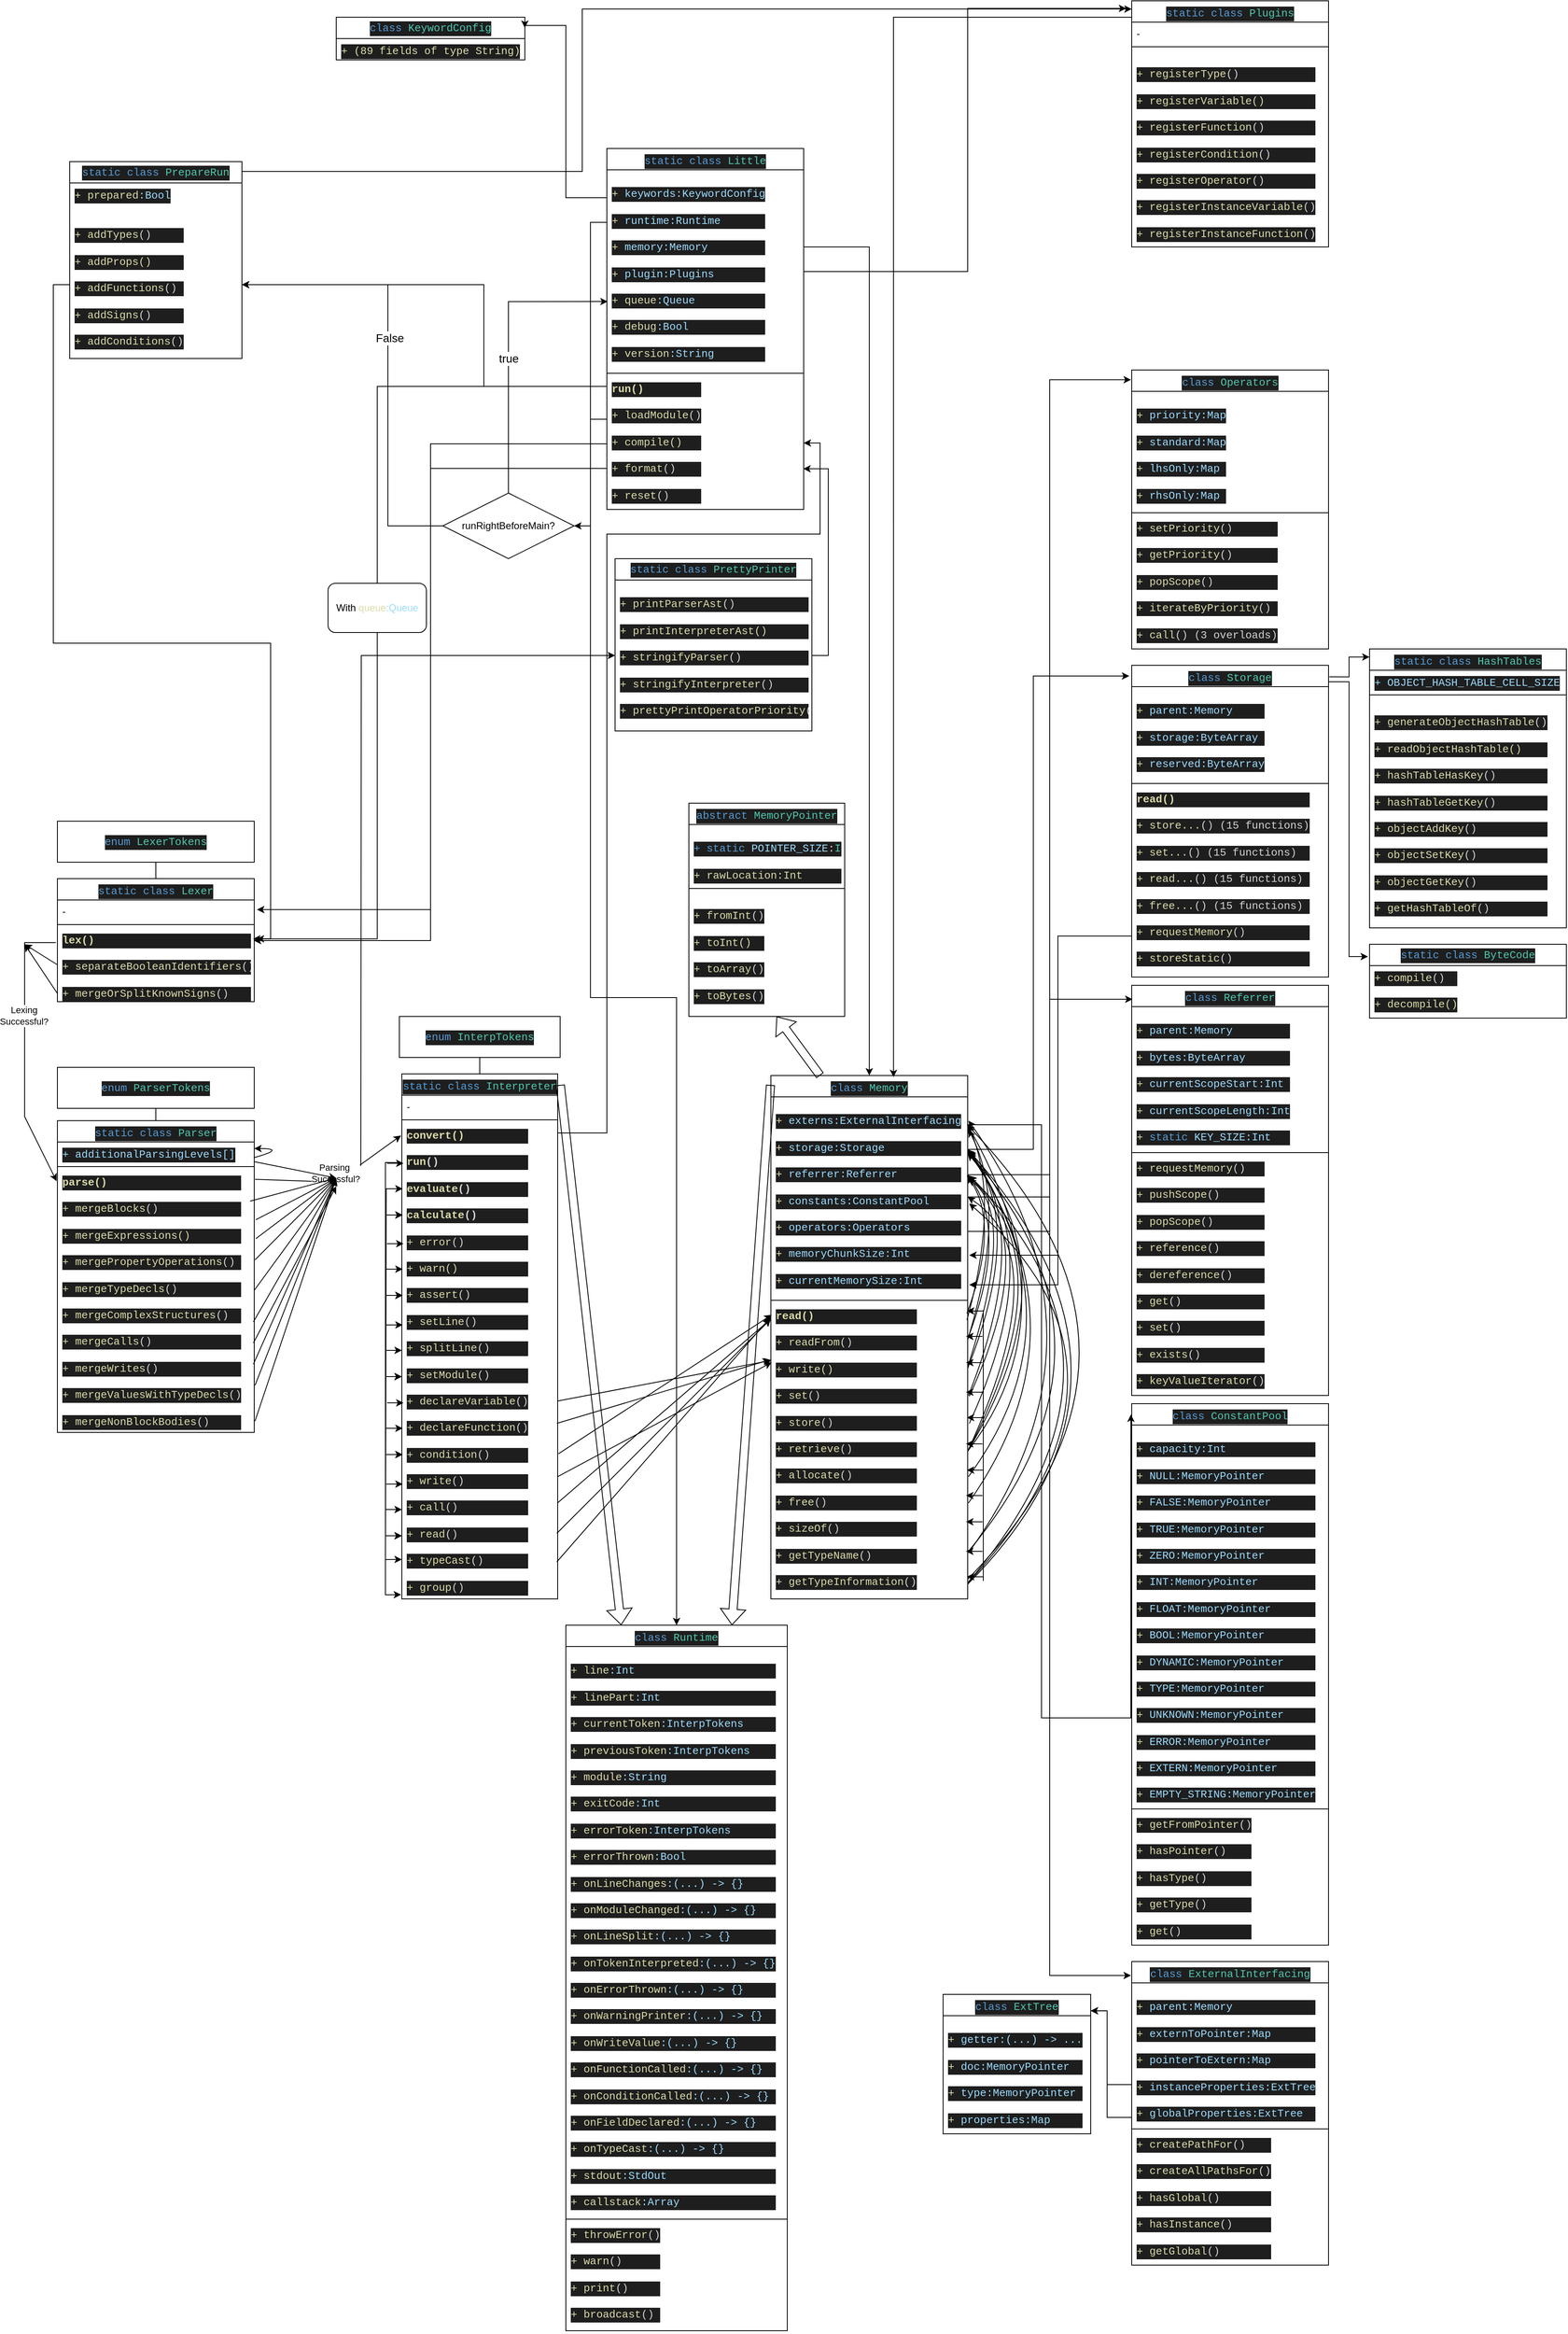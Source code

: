 <mxfile version="24.4.9" type="github">
  <diagram id="C5RBs43oDa-KdzZeNtuy" name="Page-1">
    <mxGraphModel dx="7170" dy="5079" grid="1" gridSize="10" guides="1" tooltips="1" connect="1" arrows="1" fold="1" page="1" pageScale="1" pageWidth="827" pageHeight="1169" math="0" shadow="0">
      <root>
        <mxCell id="WIyWlLk6GJQsqaUBKTNV-0" />
        <mxCell id="WIyWlLk6GJQsqaUBKTNV-1" parent="WIyWlLk6GJQsqaUBKTNV-0" />
        <mxCell id="_7KpmntLeHWkFB2YpqdL-5" value="&lt;div style=&quot;color: #d4d4d4;background-color: #1e1e1e;font-family: &#39;Fira Code&#39;, Consolas, &#39;Courier New&#39;, monospace;font-weight: normal;font-size: 13px;line-height: 18px;white-space: pre;&quot;&gt;&lt;div&gt;&lt;span style=&quot;color: #569cd6;&quot;&gt;static class&lt;/span&gt;&lt;span style=&quot;color: #d4d4d4;&quot;&gt; &lt;/span&gt;&lt;span style=&quot;color: #4ec9b0;&quot;&gt;Lexer&lt;/span&gt;&lt;/div&gt;&lt;/div&gt;" style="swimlane;fontStyle=1;align=center;verticalAlign=top;childLayout=stackLayout;horizontal=1;startSize=26;horizontalStack=0;resizeParent=1;resizeParentMax=0;resizeLast=0;collapsible=1;marginBottom=0;whiteSpace=wrap;html=1;" vertex="1" parent="WIyWlLk6GJQsqaUBKTNV-1">
          <mxGeometry x="80" y="50" width="240" height="150" as="geometry" />
        </mxCell>
        <mxCell id="_7KpmntLeHWkFB2YpqdL-6" value="-" style="text;strokeColor=none;fillColor=none;align=left;verticalAlign=top;spacingLeft=4;spacingRight=4;overflow=hidden;rotatable=0;points=[[0,0.5],[1,0.5]];portConstraint=eastwest;whiteSpace=wrap;html=1;" vertex="1" parent="_7KpmntLeHWkFB2YpqdL-5">
          <mxGeometry y="26" width="240" height="26" as="geometry" />
        </mxCell>
        <mxCell id="_7KpmntLeHWkFB2YpqdL-7" value="" style="line;strokeWidth=1;fillColor=none;align=left;verticalAlign=middle;spacingTop=-1;spacingLeft=3;spacingRight=3;rotatable=0;labelPosition=right;points=[];portConstraint=eastwest;strokeColor=inherit;" vertex="1" parent="_7KpmntLeHWkFB2YpqdL-5">
          <mxGeometry y="52" width="240" height="8" as="geometry" />
        </mxCell>
        <mxCell id="_7KpmntLeHWkFB2YpqdL-8" value="&lt;div&gt;&lt;div style=&quot;color: #d4d4d4;background-color: #1e1e1e;font-family: &#39;Fira Code&#39;, Consolas, &#39;Courier New&#39;, monospace;font-weight: normal;font-size: 13px;line-height: 18px;white-space: pre;&quot;&gt;&lt;div&gt;&lt;b&gt;&lt;span style=&quot;color: #dcdcaa;&quot;&gt;lex()&lt;/span&gt;&lt;/b&gt;&lt;/div&gt;&lt;/div&gt;&lt;/div&gt;&lt;div&gt;&lt;br&gt;&lt;/div&gt;&lt;div style=&quot;color: #d4d4d4;background-color: #1e1e1e;font-family: &#39;Fira Code&#39;, Consolas, &#39;Courier New&#39;, monospace;font-weight: normal;font-size: 13px;line-height: 18px;white-space: pre;&quot;&gt;&lt;div&gt;&lt;span style=&quot;color: #dcdcaa;&quot;&gt;+ separateBooleanIdentifiers&lt;/span&gt;&lt;span style=&quot;color: #d4d4d4;&quot;&gt;(&lt;/span&gt;&lt;span style=&quot;color: #d4d4d4;&quot;&gt;)&lt;/span&gt;&lt;/div&gt;&lt;/div&gt;&lt;div&gt;&lt;div&gt;&lt;br&gt;&lt;/div&gt;&lt;div style=&quot;color: #d4d4d4;background-color: #1e1e1e;font-family: &#39;Fira Code&#39;, Consolas, &#39;Courier New&#39;, monospace;font-weight: normal;font-size: 13px;line-height: 18px;white-space: pre;&quot;&gt;&lt;div&gt;&lt;span style=&quot;color: #dcdcaa;&quot;&gt;+ mergeOrSplitKnownSigns&lt;/span&gt;&lt;span style=&quot;color: #d4d4d4;&quot;&gt;(&lt;/span&gt;&lt;span style=&quot;color: #d4d4d4;&quot;&gt;)&lt;/span&gt;&lt;/div&gt;&lt;/div&gt;&lt;/div&gt;" style="text;strokeColor=none;fillColor=none;align=left;verticalAlign=top;spacingLeft=4;spacingRight=4;overflow=hidden;rotatable=0;points=[[0,0.5],[1,0.5]];portConstraint=eastwest;whiteSpace=wrap;html=1;" vertex="1" parent="_7KpmntLeHWkFB2YpqdL-5">
          <mxGeometry y="60" width="240" height="90" as="geometry" />
        </mxCell>
        <mxCell id="_7KpmntLeHWkFB2YpqdL-16" value="&lt;div style=&quot;color: #d4d4d4;background-color: #1e1e1e;font-family: &#39;Fira Code&#39;, Consolas, &#39;Courier New&#39;, monospace;font-weight: normal;font-size: 13px;line-height: 18px;white-space: pre;&quot;&gt;&lt;div&gt;&lt;div style=&quot;color: #d4d4d4;background-color: #1e1e1e;font-family: &#39;Fira Code&#39;, Consolas, &#39;Courier New&#39;, monospace;font-weight: normal;font-size: 13px;line-height: 18px;white-space: pre;&quot;&gt;&lt;div&gt;&lt;span style=&quot;color: #569cd6;&quot;&gt;static &lt;/span&gt;&lt;span style=&quot;color: #569cd6;&quot;&gt;class&lt;/span&gt;&lt;span style=&quot;color: #d4d4d4;&quot;&gt; &lt;/span&gt;&lt;span style=&quot;color: #4ec9b0;&quot;&gt;Parser&lt;/span&gt;&lt;/div&gt;&lt;/div&gt;&lt;/div&gt;&lt;/div&gt;" style="swimlane;fontStyle=1;align=center;verticalAlign=top;childLayout=stackLayout;horizontal=1;startSize=26;horizontalStack=0;resizeParent=1;resizeParentMax=0;resizeLast=0;collapsible=1;marginBottom=0;whiteSpace=wrap;html=1;" vertex="1" parent="WIyWlLk6GJQsqaUBKTNV-1">
          <mxGeometry x="80" y="345" width="240" height="380" as="geometry" />
        </mxCell>
        <mxCell id="_7KpmntLeHWkFB2YpqdL-17" value="&lt;div style=&quot;color: #d4d4d4;background-color: #1e1e1e;font-family: &#39;Fira Code&#39;, Consolas, &#39;Courier New&#39;, monospace;font-weight: normal;font-size: 13px;line-height: 18px;white-space: pre;&quot;&gt;&lt;div&gt;&lt;span style=&quot;color: #9cdcfe;&quot;&gt;+ &lt;/span&gt;&lt;span style=&quot;color: #9cdcfe;&quot;&gt;additionalParsingLevels[]&lt;/span&gt;&lt;/div&gt;&lt;/div&gt;" style="text;strokeColor=none;fillColor=none;align=left;verticalAlign=top;spacingLeft=4;spacingRight=4;overflow=hidden;rotatable=0;points=[[0,0.5],[1,0.5]];portConstraint=eastwest;whiteSpace=wrap;html=1;" vertex="1" parent="_7KpmntLeHWkFB2YpqdL-16">
          <mxGeometry y="26" width="240" height="26" as="geometry" />
        </mxCell>
        <mxCell id="_7KpmntLeHWkFB2YpqdL-18" value="" style="line;strokeWidth=1;fillColor=none;align=left;verticalAlign=middle;spacingTop=-1;spacingLeft=3;spacingRight=3;rotatable=0;labelPosition=right;points=[];portConstraint=eastwest;strokeColor=inherit;" vertex="1" parent="_7KpmntLeHWkFB2YpqdL-16">
          <mxGeometry y="52" width="240" height="8" as="geometry" />
        </mxCell>
        <mxCell id="_7KpmntLeHWkFB2YpqdL-19" value="&lt;div&gt;&lt;div style=&quot;color: #d4d4d4;background-color: #1e1e1e;font-family: &#39;Fira Code&#39;, Consolas, &#39;Courier New&#39;, monospace;font-weight: normal;font-size: 13px;line-height: 18px;white-space: pre;&quot;&gt;&lt;div&gt;&lt;b&gt;&lt;span style=&quot;color: #dcdcaa;&quot;&gt;parse()&lt;/span&gt;&lt;/b&gt;&lt;/div&gt;&lt;/div&gt;&lt;/div&gt;&lt;div&gt;&lt;br&gt;&lt;/div&gt;&lt;div style=&quot;color: #d4d4d4;background-color: #1e1e1e;font-family: &#39;Fira Code&#39;, Consolas, &#39;Courier New&#39;, monospace;font-weight: normal;font-size: 13px;line-height: 18px;white-space: pre;&quot;&gt;&lt;div&gt;&lt;span style=&quot;color: #dcdcaa;&quot;&gt;+ mergeBlocks&lt;/span&gt;&lt;span style=&quot;color: #d4d4d4;&quot;&gt;(&lt;/span&gt;&lt;span style=&quot;color: #d4d4d4;&quot;&gt;)&lt;/span&gt;&lt;/div&gt;&lt;/div&gt;&lt;div&gt;&lt;br&gt;&lt;/div&gt;&lt;div&gt;&lt;div&gt;&lt;div style=&quot;color: #d4d4d4;background-color: #1e1e1e;font-family: &#39;Fira Code&#39;, Consolas, &#39;Courier New&#39;, monospace;font-weight: normal;font-size: 13px;line-height: 18px;white-space: pre;&quot;&gt;&lt;div&gt;&lt;span style=&quot;color: #dcdcaa;&quot;&gt;+ mergeExpressions()&lt;/span&gt;&lt;/div&gt;&lt;/div&gt;&lt;/div&gt;&lt;/div&gt;&lt;div&gt;&lt;br&gt;&lt;div style=&quot;color: #d4d4d4;background-color: #1e1e1e;font-family: &#39;Fira Code&#39;, Consolas, &#39;Courier New&#39;, monospace;font-weight: normal;font-size: 13px;line-height: 18px;white-space: pre;&quot;&gt;&lt;div&gt;&lt;span style=&quot;color: #dcdcaa;&quot;&gt;+ mergePropertyOperations&lt;/span&gt;&lt;span style=&quot;color: #d4d4d4;&quot;&gt;(&lt;/span&gt;&lt;span style=&quot;color: #d4d4d4;&quot;&gt;)&lt;/span&gt;&lt;/div&gt;&lt;/div&gt;&lt;div&gt;&lt;br&gt;&lt;/div&gt;&lt;div&gt;&lt;div&gt;&lt;div style=&quot;color: #d4d4d4;background-color: #1e1e1e;font-family: &#39;Fira Code&#39;, Consolas, &#39;Courier New&#39;, monospace;font-weight: normal;font-size: 13px;line-height: 18px;white-space: pre;&quot;&gt;&lt;div&gt;&lt;span style=&quot;color: #dcdcaa;&quot;&gt;+ mergeTypeDecls&lt;/span&gt;&lt;span style=&quot;color: #d4d4d4;&quot;&gt;()&lt;/span&gt;&lt;/div&gt;&lt;/div&gt;&lt;/div&gt;&lt;/div&gt;&lt;div&gt;&lt;br&gt;&lt;div style=&quot;color: #d4d4d4;background-color: #1e1e1e;font-family: &#39;Fira Code&#39;, Consolas, &#39;Courier New&#39;, monospace;font-weight: normal;font-size: 13px;line-height: 18px;white-space: pre;&quot;&gt;&lt;div&gt;&lt;span style=&quot;color: #dcdcaa;&quot;&gt;+ mergeComplexStructures&lt;/span&gt;&lt;span style=&quot;color: #d4d4d4;&quot;&gt;(&lt;/span&gt;&lt;span style=&quot;color: #d4d4d4;&quot;&gt;)&lt;/span&gt;&lt;/div&gt;&lt;/div&gt;&lt;div&gt;&lt;br&gt;&lt;/div&gt;&lt;div&gt;&lt;div&gt;&lt;div style=&quot;color: #d4d4d4;background-color: #1e1e1e;font-family: &#39;Fira Code&#39;, Consolas, &#39;Courier New&#39;, monospace;font-weight: normal;font-size: 13px;line-height: 18px;white-space: pre;&quot;&gt;&lt;div&gt;&lt;span style=&quot;color: #dcdcaa;&quot;&gt;+ mergeCalls&lt;/span&gt;&lt;span style=&quot;color: #d4d4d4;&quot;&gt;()&lt;/span&gt;&lt;/div&gt;&lt;/div&gt;&lt;/div&gt;&lt;/div&gt;&lt;div&gt;&lt;br&gt;&lt;div style=&quot;color: #d4d4d4;background-color: #1e1e1e;font-family: &#39;Fira Code&#39;, Consolas, &#39;Courier New&#39;, monospace;font-weight: normal;font-size: 13px;line-height: 18px;white-space: pre;&quot;&gt;&lt;div&gt;&lt;span style=&quot;color: #dcdcaa;&quot;&gt;+ mergeWrites&lt;/span&gt;&lt;span style=&quot;color: #d4d4d4;&quot;&gt;(&lt;/span&gt;&lt;span style=&quot;color: #d4d4d4;&quot;&gt;)&lt;/span&gt;&lt;/div&gt;&lt;/div&gt;&lt;div&gt;&lt;br&gt;&lt;/div&gt;&lt;div&gt;&lt;div&gt;&lt;div style=&quot;color: #d4d4d4;background-color: #1e1e1e;font-family: &#39;Fira Code&#39;, Consolas, &#39;Courier New&#39;, monospace;font-weight: normal;font-size: 13px;line-height: 18px;white-space: pre;&quot;&gt;&lt;div&gt;&lt;span style=&quot;color: #dcdcaa;&quot;&gt;+ mergeValuesWithTypeDecls&lt;/span&gt;&lt;span style=&quot;color: #d4d4d4;&quot;&gt;()&lt;/span&gt;&lt;/div&gt;&lt;/div&gt;&lt;/div&gt;&lt;/div&gt;&lt;div&gt;&lt;br&gt;&lt;/div&gt;&lt;div&gt;&lt;div style=&quot;color: #d4d4d4;background-color: #1e1e1e;font-family: &#39;Fira Code&#39;, Consolas, &#39;Courier New&#39;, monospace;font-weight: normal;font-size: 13px;line-height: 18px;white-space: pre;&quot;&gt;&lt;div&gt;&lt;span style=&quot;color: #dcdcaa;&quot;&gt;+ mergeNonBlockBodies&lt;/span&gt;&lt;span style=&quot;color: #d4d4d4;&quot;&gt;(&lt;/span&gt;&lt;span style=&quot;color: #d4d4d4;&quot;&gt;)&lt;/span&gt;&lt;/div&gt;&lt;/div&gt;&lt;div&gt;&lt;br&gt;&lt;/div&gt;&lt;br&gt;&lt;br&gt;&lt;/div&gt;&lt;/div&gt;&lt;/div&gt;&lt;/div&gt;" style="text;strokeColor=none;fillColor=none;align=left;verticalAlign=top;spacingLeft=4;spacingRight=4;overflow=hidden;rotatable=0;points=[[0,0.5],[1,0.5]];portConstraint=eastwest;whiteSpace=wrap;html=1;" vertex="1" parent="_7KpmntLeHWkFB2YpqdL-16">
          <mxGeometry y="60" width="240" height="320" as="geometry" />
        </mxCell>
        <mxCell id="_7KpmntLeHWkFB2YpqdL-22" value="" style="endArrow=classic;html=1;rounded=0;exitX=-0.008;exitY=0.2;exitDx=0;exitDy=0;exitPerimeter=0;entryX=-0.004;entryY=0.043;entryDx=0;entryDy=0;entryPerimeter=0;" edge="1" parent="WIyWlLk6GJQsqaUBKTNV-1" source="_7KpmntLeHWkFB2YpqdL-8" target="_7KpmntLeHWkFB2YpqdL-19">
          <mxGeometry width="50" height="50" relative="1" as="geometry">
            <mxPoint x="390" y="450" as="sourcePoint" />
            <mxPoint x="440" y="400" as="targetPoint" />
            <Array as="points">
              <mxPoint x="40" y="128" />
              <mxPoint x="40" y="340" />
            </Array>
          </mxGeometry>
        </mxCell>
        <mxCell id="_7KpmntLeHWkFB2YpqdL-23" value="Lexing&lt;br&gt;Successful?" style="edgeLabel;html=1;align=center;verticalAlign=middle;resizable=0;points=[];" vertex="1" connectable="0" parent="_7KpmntLeHWkFB2YpqdL-22">
          <mxGeometry x="-0.248" y="-1" relative="1" as="geometry">
            <mxPoint as="offset" />
          </mxGeometry>
        </mxCell>
        <mxCell id="_7KpmntLeHWkFB2YpqdL-25" value="" style="endArrow=classic;html=1;rounded=0;exitX=0;exitY=0.5;exitDx=0;exitDy=0;" edge="1" parent="WIyWlLk6GJQsqaUBKTNV-1" source="_7KpmntLeHWkFB2YpqdL-8">
          <mxGeometry width="50" height="50" relative="1" as="geometry">
            <mxPoint x="280" y="460" as="sourcePoint" />
            <mxPoint x="40" y="130" as="targetPoint" />
          </mxGeometry>
        </mxCell>
        <mxCell id="_7KpmntLeHWkFB2YpqdL-26" value="" style="endArrow=classic;html=1;rounded=0;exitX=0;exitY=0.5;exitDx=0;exitDy=0;" edge="1" parent="WIyWlLk6GJQsqaUBKTNV-1">
          <mxGeometry width="50" height="50" relative="1" as="geometry">
            <mxPoint x="80" y="190" as="sourcePoint" />
            <mxPoint x="40" y="130" as="targetPoint" />
          </mxGeometry>
        </mxCell>
        <mxCell id="_7KpmntLeHWkFB2YpqdL-27" value="" style="endArrow=classic;html=1;rounded=0;exitX=1.004;exitY=0.036;exitDx=0;exitDy=0;exitPerimeter=0;entryX=-0.005;entryY=0.026;entryDx=0;entryDy=0;entryPerimeter=0;" edge="1" parent="WIyWlLk6GJQsqaUBKTNV-1" source="_7KpmntLeHWkFB2YpqdL-19" target="_7KpmntLeHWkFB2YpqdL-49">
          <mxGeometry width="50" height="50" relative="1" as="geometry">
            <mxPoint x="280" y="460" as="sourcePoint" />
            <mxPoint x="480" y="180" as="targetPoint" />
            <Array as="points">
              <mxPoint x="420" y="420" />
            </Array>
          </mxGeometry>
        </mxCell>
        <mxCell id="_7KpmntLeHWkFB2YpqdL-28" value="&lt;div&gt;Parsing&amp;nbsp;&lt;/div&gt;&lt;div&gt;Successful?&lt;/div&gt;" style="edgeLabel;html=1;align=center;verticalAlign=middle;resizable=0;points=[];" vertex="1" connectable="0" parent="_7KpmntLeHWkFB2YpqdL-27">
          <mxGeometry x="0.287" relative="1" as="geometry">
            <mxPoint x="-23" y="5" as="offset" />
          </mxGeometry>
        </mxCell>
        <mxCell id="_7KpmntLeHWkFB2YpqdL-30" value="" style="endArrow=classic;html=1;rounded=0;exitX=0.979;exitY=0.119;exitDx=0;exitDy=0;exitPerimeter=0;" edge="1" parent="WIyWlLk6GJQsqaUBKTNV-1" source="_7KpmntLeHWkFB2YpqdL-19">
          <mxGeometry width="50" height="50" relative="1" as="geometry">
            <mxPoint x="340" y="455" as="sourcePoint" />
            <mxPoint x="420" y="415" as="targetPoint" />
          </mxGeometry>
        </mxCell>
        <mxCell id="_7KpmntLeHWkFB2YpqdL-31" value="" style="endArrow=classic;html=1;rounded=0;exitX=1.008;exitY=0.19;exitDx=0;exitDy=0;exitPerimeter=0;" edge="1" parent="WIyWlLk6GJQsqaUBKTNV-1" source="_7KpmntLeHWkFB2YpqdL-19">
          <mxGeometry width="50" height="50" relative="1" as="geometry">
            <mxPoint x="340" y="475" as="sourcePoint" />
            <mxPoint x="420" y="415" as="targetPoint" />
          </mxGeometry>
        </mxCell>
        <mxCell id="_7KpmntLeHWkFB2YpqdL-32" value="" style="endArrow=classic;html=1;rounded=0;exitX=1.008;exitY=0.262;exitDx=0;exitDy=0;exitPerimeter=0;" edge="1" parent="WIyWlLk6GJQsqaUBKTNV-1" source="_7KpmntLeHWkFB2YpqdL-19">
          <mxGeometry width="50" height="50" relative="1" as="geometry">
            <mxPoint x="360" y="475" as="sourcePoint" />
            <mxPoint x="420" y="415" as="targetPoint" />
          </mxGeometry>
        </mxCell>
        <mxCell id="_7KpmntLeHWkFB2YpqdL-33" value="" style="endArrow=classic;html=1;rounded=0;exitX=1.004;exitY=0.343;exitDx=0;exitDy=0;exitPerimeter=0;" edge="1" parent="WIyWlLk6GJQsqaUBKTNV-1" source="_7KpmntLeHWkFB2YpqdL-19">
          <mxGeometry width="50" height="50" relative="1" as="geometry">
            <mxPoint x="370" y="485" as="sourcePoint" />
            <mxPoint x="420" y="415" as="targetPoint" />
          </mxGeometry>
        </mxCell>
        <mxCell id="_7KpmntLeHWkFB2YpqdL-35" value="" style="endArrow=classic;html=1;rounded=0;exitX=1;exitY=0.459;exitDx=0;exitDy=0;exitPerimeter=0;" edge="1" parent="WIyWlLk6GJQsqaUBKTNV-1" source="_7KpmntLeHWkFB2YpqdL-19">
          <mxGeometry width="50" height="50" relative="1" as="geometry">
            <mxPoint x="390" y="505" as="sourcePoint" />
            <mxPoint x="420" y="415" as="targetPoint" />
          </mxGeometry>
        </mxCell>
        <mxCell id="_7KpmntLeHWkFB2YpqdL-36" value="" style="endArrow=classic;html=1;rounded=0;exitX=0.996;exitY=0.579;exitDx=0;exitDy=0;exitPerimeter=0;" edge="1" parent="WIyWlLk6GJQsqaUBKTNV-1" source="_7KpmntLeHWkFB2YpqdL-19">
          <mxGeometry width="50" height="50" relative="1" as="geometry">
            <mxPoint x="340" y="645" as="sourcePoint" />
            <mxPoint x="420" y="415" as="targetPoint" />
          </mxGeometry>
        </mxCell>
        <mxCell id="_7KpmntLeHWkFB2YpqdL-38" value="" style="endArrow=classic;html=1;rounded=0;exitX=0.996;exitY=0.74;exitDx=0;exitDy=0;exitPerimeter=0;" edge="1" parent="WIyWlLk6GJQsqaUBKTNV-1" source="_7KpmntLeHWkFB2YpqdL-19">
          <mxGeometry width="50" height="50" relative="1" as="geometry">
            <mxPoint x="340" y="715" as="sourcePoint" />
            <mxPoint x="420" y="415" as="targetPoint" />
          </mxGeometry>
        </mxCell>
        <mxCell id="_7KpmntLeHWkFB2YpqdL-39" value="" style="endArrow=classic;html=1;rounded=0;exitX=1;exitY=0.923;exitDx=0;exitDy=0;exitPerimeter=0;" edge="1" parent="WIyWlLk6GJQsqaUBKTNV-1" source="_7KpmntLeHWkFB2YpqdL-17">
          <mxGeometry width="50" height="50" relative="1" as="geometry">
            <mxPoint x="340" y="395" as="sourcePoint" />
            <mxPoint x="420" y="415" as="targetPoint" />
          </mxGeometry>
        </mxCell>
        <mxCell id="_7KpmntLeHWkFB2YpqdL-41" value="" style="curved=1;endArrow=classic;html=1;rounded=0;entryX=1;entryY=0.5;entryDx=0;entryDy=0;" edge="1" parent="WIyWlLk6GJQsqaUBKTNV-1">
          <mxGeometry width="50" height="50" relative="1" as="geometry">
            <mxPoint x="320" y="390" as="sourcePoint" />
            <mxPoint x="320" y="379" as="targetPoint" />
            <Array as="points">
              <mxPoint x="360" y="379" />
            </Array>
          </mxGeometry>
        </mxCell>
        <mxCell id="_7KpmntLeHWkFB2YpqdL-42" value="" style="endArrow=classic;html=1;rounded=0;exitX=1.004;exitY=0.821;exitDx=0;exitDy=0;exitPerimeter=0;" edge="1" parent="WIyWlLk6GJQsqaUBKTNV-1" source="_7KpmntLeHWkFB2YpqdL-19">
          <mxGeometry width="50" height="50" relative="1" as="geometry">
            <mxPoint x="340" y="745" as="sourcePoint" />
            <mxPoint x="420" y="415" as="targetPoint" />
          </mxGeometry>
        </mxCell>
        <mxCell id="_7KpmntLeHWkFB2YpqdL-44" value="" style="endArrow=classic;html=1;rounded=0;exitX=1.004;exitY=0.957;exitDx=0;exitDy=0;exitPerimeter=0;" edge="1" parent="WIyWlLk6GJQsqaUBKTNV-1" source="_7KpmntLeHWkFB2YpqdL-19">
          <mxGeometry width="50" height="50" relative="1" as="geometry">
            <mxPoint x="340" y="805" as="sourcePoint" />
            <mxPoint x="420" y="415" as="targetPoint" />
          </mxGeometry>
        </mxCell>
        <mxCell id="_7KpmntLeHWkFB2YpqdL-46" value="&lt;div style=&quot;color: #d4d4d4;background-color: #1e1e1e;font-family: &#39;Fira Code&#39;, Consolas, &#39;Courier New&#39;, monospace;font-weight: normal;font-size: 13px;line-height: 18px;white-space: pre;&quot;&gt;&lt;div&gt;&lt;span style=&quot;color: #569cd6;&quot;&gt;static class&lt;/span&gt;&lt;span style=&quot;color: #d4d4d4;&quot;&gt; &lt;/span&gt;&lt;span style=&quot;color: #4ec9b0;&quot;&gt;Interpreter&lt;/span&gt;&lt;/div&gt;&lt;/div&gt;" style="swimlane;fontStyle=1;align=center;verticalAlign=top;childLayout=stackLayout;horizontal=1;startSize=26;horizontalStack=0;resizeParent=1;resizeParentMax=0;resizeLast=0;collapsible=1;marginBottom=0;whiteSpace=wrap;html=1;" vertex="1" parent="WIyWlLk6GJQsqaUBKTNV-1">
          <mxGeometry x="500" y="288" width="190" height="640" as="geometry" />
        </mxCell>
        <mxCell id="_7KpmntLeHWkFB2YpqdL-47" value="-" style="text;strokeColor=none;fillColor=none;align=left;verticalAlign=top;spacingLeft=4;spacingRight=4;overflow=hidden;rotatable=0;points=[[0,0.5],[1,0.5]];portConstraint=eastwest;whiteSpace=wrap;html=1;" vertex="1" parent="_7KpmntLeHWkFB2YpqdL-46">
          <mxGeometry y="26" width="190" height="26" as="geometry" />
        </mxCell>
        <mxCell id="_7KpmntLeHWkFB2YpqdL-48" value="" style="line;strokeWidth=1;fillColor=none;align=left;verticalAlign=middle;spacingTop=-1;spacingLeft=3;spacingRight=3;rotatable=0;labelPosition=right;points=[];portConstraint=eastwest;strokeColor=inherit;" vertex="1" parent="_7KpmntLeHWkFB2YpqdL-46">
          <mxGeometry y="52" width="190" height="8" as="geometry" />
        </mxCell>
        <mxCell id="_7KpmntLeHWkFB2YpqdL-69" value="" style="endArrow=classic;html=1;rounded=0;exitX=-0.005;exitY=0.083;exitDx=0;exitDy=0;exitPerimeter=0;entryX=0;entryY=0.917;entryDx=0;entryDy=0;entryPerimeter=0;" edge="1" parent="_7KpmntLeHWkFB2YpqdL-46" target="_7KpmntLeHWkFB2YpqdL-49">
          <mxGeometry width="50" height="50" relative="1" as="geometry">
            <mxPoint y="140" as="sourcePoint" />
            <mxPoint y="667" as="targetPoint" />
            <Array as="points">
              <mxPoint x="-19" y="140" />
              <mxPoint x="-20" y="592" />
            </Array>
          </mxGeometry>
        </mxCell>
        <mxCell id="_7KpmntLeHWkFB2YpqdL-49" value="&lt;div&gt;&lt;div style=&quot;color: #d4d4d4;background-color: #1e1e1e;font-family: &#39;Fira Code&#39;, Consolas, &#39;Courier New&#39;, monospace;font-weight: normal;font-size: 13px;line-height: 18px;white-space: pre;&quot;&gt;&lt;div&gt;&lt;b&gt;&lt;span style=&quot;color: #dcdcaa;&quot;&gt;convert()&lt;/span&gt;&lt;/b&gt;&lt;/div&gt;&lt;/div&gt;&lt;/div&gt;&lt;div&gt;&lt;div&gt;&lt;br&gt;&lt;/div&gt;&lt;div&gt;&lt;div&gt;&lt;div style=&quot;color: #d4d4d4;background-color: #1e1e1e;font-family: &#39;Fira Code&#39;, Consolas, &#39;Courier New&#39;, monospace;font-weight: normal;font-size: 13px;line-height: 18px;white-space: pre;&quot;&gt;&lt;div&gt;&lt;b&gt;&lt;span style=&quot;color: #dcdcaa;&quot;&gt;run&lt;/span&gt;&lt;span style=&quot;color: #d4d4d4;&quot;&gt;()&lt;/span&gt;&lt;/b&gt;&lt;/div&gt;&lt;/div&gt;&lt;/div&gt;&lt;/div&gt;&lt;div&gt;&lt;br&gt;&lt;/div&gt;&lt;div style=&quot;color: #d4d4d4;background-color: #1e1e1e;font-family: &#39;Fira Code&#39;, Consolas, &#39;Courier New&#39;, monospace;font-weight: normal;font-size: 13px;line-height: 18px;white-space: pre;&quot;&gt;&lt;div&gt;&lt;b&gt;&lt;span style=&quot;color: #dcdcaa;&quot;&gt;evaluate&lt;/span&gt;&lt;span style=&quot;color: #d4d4d4;&quot;&gt;(&lt;/span&gt;&lt;span style=&quot;color: #d4d4d4;&quot;&gt;)&lt;/span&gt;&lt;/b&gt;&lt;/div&gt;&lt;/div&gt;&lt;div&gt;&lt;br&gt;&lt;/div&gt;&lt;div&gt;&lt;div&gt;&lt;div style=&quot;color: #d4d4d4;background-color: #1e1e1e;font-family: &#39;Fira Code&#39;, Consolas, &#39;Courier New&#39;, monospace;font-weight: normal;font-size: 13px;line-height: 18px;white-space: pre;&quot;&gt;&lt;div&gt;&lt;b&gt;&lt;span style=&quot;color: #dcdcaa;&quot;&gt;calculate&lt;/span&gt;&lt;span style=&quot;color: #d4d4d4;&quot;&gt;()&lt;/span&gt;&lt;/b&gt;&lt;/div&gt;&lt;/div&gt;&lt;/div&gt;&lt;/div&gt;&lt;br&gt;&lt;/div&gt;&lt;div style=&quot;color: #d4d4d4;background-color: #1e1e1e;font-family: &#39;Fira Code&#39;, Consolas, &#39;Courier New&#39;, monospace;font-weight: normal;font-size: 13px;line-height: 18px;white-space: pre;&quot;&gt;&lt;div&gt;&lt;span style=&quot;color: #dcdcaa;&quot;&gt;+ error&lt;/span&gt;&lt;span style=&quot;color: #d4d4d4;&quot;&gt;(&lt;/span&gt;&lt;span style=&quot;color: #d4d4d4;&quot;&gt;)&lt;/span&gt;&lt;/div&gt;&lt;/div&gt;&lt;div&gt;&lt;br&gt;&lt;/div&gt;&lt;div&gt;&lt;div&gt;&lt;div style=&quot;color: #d4d4d4;background-color: #1e1e1e;font-family: &#39;Fira Code&#39;, Consolas, &#39;Courier New&#39;, monospace;font-weight: normal;font-size: 13px;line-height: 18px;white-space: pre;&quot;&gt;&lt;div&gt;&lt;span style=&quot;color: #dcdcaa;&quot;&gt;+ warn()&lt;/span&gt;&lt;/div&gt;&lt;/div&gt;&lt;/div&gt;&lt;/div&gt;&lt;div&gt;&lt;br&gt;&lt;div style=&quot;color: #d4d4d4;background-color: #1e1e1e;font-family: &#39;Fira Code&#39;, Consolas, &#39;Courier New&#39;, monospace;font-weight: normal;font-size: 13px;line-height: 18px;white-space: pre;&quot;&gt;&lt;div&gt;&lt;span style=&quot;color: #dcdcaa;&quot;&gt;+ assert&lt;/span&gt;&lt;span style=&quot;color: #d4d4d4;&quot;&gt;(&lt;/span&gt;&lt;span style=&quot;color: #d4d4d4;&quot;&gt;)&lt;/span&gt;&lt;/div&gt;&lt;/div&gt;&lt;div&gt;&lt;br&gt;&lt;/div&gt;&lt;div&gt;&lt;div&gt;&lt;div style=&quot;color: #d4d4d4;background-color: #1e1e1e;font-family: &#39;Fira Code&#39;, Consolas, &#39;Courier New&#39;, monospace;font-weight: normal;font-size: 13px;line-height: 18px;white-space: pre;&quot;&gt;&lt;div&gt;&lt;span style=&quot;color: #dcdcaa;&quot;&gt;+ setLine&lt;/span&gt;&lt;span style=&quot;color: #d4d4d4;&quot;&gt;()&lt;/span&gt;&lt;/div&gt;&lt;/div&gt;&lt;/div&gt;&lt;/div&gt;&lt;div&gt;&lt;br&gt;&lt;div style=&quot;color: #d4d4d4;background-color: #1e1e1e;font-family: &#39;Fira Code&#39;, Consolas, &#39;Courier New&#39;, monospace;font-weight: normal;font-size: 13px;line-height: 18px;white-space: pre;&quot;&gt;&lt;div&gt;&lt;span style=&quot;color: #dcdcaa;&quot;&gt;+ splitLine&lt;/span&gt;&lt;span style=&quot;color: #d4d4d4;&quot;&gt;(&lt;/span&gt;&lt;span style=&quot;color: #d4d4d4;&quot;&gt;)&lt;/span&gt;&lt;/div&gt;&lt;/div&gt;&lt;div&gt;&lt;br&gt;&lt;/div&gt;&lt;div&gt;&lt;div&gt;&lt;div style=&quot;color: #d4d4d4;background-color: #1e1e1e;font-family: &#39;Fira Code&#39;, Consolas, &#39;Courier New&#39;, monospace;font-weight: normal;font-size: 13px;line-height: 18px;white-space: pre;&quot;&gt;&lt;div&gt;&lt;span style=&quot;color: #dcdcaa;&quot;&gt;+ setModule&lt;/span&gt;&lt;span style=&quot;color: #d4d4d4;&quot;&gt;()&lt;/span&gt;&lt;/div&gt;&lt;/div&gt;&lt;/div&gt;&lt;/div&gt;&lt;div&gt;&lt;br&gt;&lt;div style=&quot;color: #d4d4d4;background-color: #1e1e1e;font-family: &#39;Fira Code&#39;, Consolas, &#39;Courier New&#39;, monospace;font-weight: normal;font-size: 13px;line-height: 18px;white-space: pre;&quot;&gt;&lt;div&gt;&lt;span style=&quot;color: #dcdcaa;&quot;&gt;+ declareVariable&lt;/span&gt;&lt;span style=&quot;color: #d4d4d4;&quot;&gt;(&lt;/span&gt;&lt;span style=&quot;color: #d4d4d4;&quot;&gt;)&lt;/span&gt;&lt;/div&gt;&lt;/div&gt;&lt;div&gt;&lt;br&gt;&lt;/div&gt;&lt;div&gt;&lt;div&gt;&lt;div style=&quot;color: #d4d4d4;background-color: #1e1e1e;font-family: &#39;Fira Code&#39;, Consolas, &#39;Courier New&#39;, monospace;font-weight: normal;font-size: 13px;line-height: 18px;white-space: pre;&quot;&gt;&lt;div&gt;&lt;span style=&quot;color: #dcdcaa;&quot;&gt;+ declareFunction&lt;/span&gt;&lt;span style=&quot;color: #d4d4d4;&quot;&gt;()&lt;/span&gt;&lt;/div&gt;&lt;/div&gt;&lt;/div&gt;&lt;/div&gt;&lt;div&gt;&lt;br&gt;&lt;/div&gt;&lt;div style=&quot;color: #d4d4d4;background-color: #1e1e1e;font-family: &#39;Fira Code&#39;, Consolas, &#39;Courier New&#39;, monospace;font-weight: normal;font-size: 13px;line-height: 18px;white-space: pre;&quot;&gt;&lt;div&gt;&lt;span style=&quot;color: #dcdcaa;&quot;&gt;+ condition&lt;/span&gt;&lt;span style=&quot;color: #d4d4d4;&quot;&gt;(&lt;/span&gt;&lt;span style=&quot;color: #d4d4d4;&quot;&gt;)&lt;/span&gt;&lt;/div&gt;&lt;/div&gt;&lt;div&gt;&lt;br&gt;&lt;/div&gt;&lt;div&gt;&lt;div&gt;&lt;div style=&quot;color: #d4d4d4;background-color: #1e1e1e;font-family: &#39;Fira Code&#39;, Consolas, &#39;Courier New&#39;, monospace;font-weight: normal;font-size: 13px;line-height: 18px;white-space: pre;&quot;&gt;&lt;div&gt;&lt;span style=&quot;color: #dcdcaa;&quot;&gt;+ write&lt;/span&gt;&lt;span style=&quot;color: #d4d4d4;&quot;&gt;()&lt;/span&gt;&lt;/div&gt;&lt;/div&gt;&lt;/div&gt;&lt;/div&gt;&lt;div&gt;&lt;br&gt;&lt;div style=&quot;color: #d4d4d4;background-color: #1e1e1e;font-family: &#39;Fira Code&#39;, Consolas, &#39;Courier New&#39;, monospace;font-weight: normal;font-size: 13px;line-height: 18px;white-space: pre;&quot;&gt;&lt;div&gt;&lt;span style=&quot;color: #dcdcaa;&quot;&gt;+ call&lt;/span&gt;&lt;span style=&quot;color: #d4d4d4;&quot;&gt;(&lt;/span&gt;&lt;span style=&quot;color: #d4d4d4;&quot;&gt;)&lt;/span&gt;&lt;/div&gt;&lt;/div&gt;&lt;div&gt;&lt;br&gt;&lt;/div&gt;&lt;div&gt;&lt;div&gt;&lt;div style=&quot;color: #d4d4d4;background-color: #1e1e1e;font-family: &#39;Fira Code&#39;, Consolas, &#39;Courier New&#39;, monospace;font-weight: normal;font-size: 13px;line-height: 18px;white-space: pre;&quot;&gt;&lt;div&gt;&lt;span style=&quot;color: #dcdcaa;&quot;&gt;+ read&lt;/span&gt;&lt;span style=&quot;color: #d4d4d4;&quot;&gt;()&lt;/span&gt;&lt;/div&gt;&lt;/div&gt;&lt;/div&gt;&lt;/div&gt;&lt;/div&gt;&lt;br&gt;&lt;div style=&quot;color: #d4d4d4;background-color: #1e1e1e;font-family: &#39;Fira Code&#39;, Consolas, &#39;Courier New&#39;, monospace;font-weight: normal;font-size: 13px;line-height: 18px;white-space: pre;&quot;&gt;&lt;div&gt;&lt;span style=&quot;color: #dcdcaa;&quot;&gt;+ typeCast&lt;/span&gt;&lt;span style=&quot;color: #d4d4d4;&quot;&gt;(&lt;/span&gt;&lt;span style=&quot;color: #d4d4d4;&quot;&gt;)&lt;/span&gt;&lt;/div&gt;&lt;/div&gt;&lt;br&gt;&lt;div&gt;&lt;div style=&quot;color: #d4d4d4;background-color: #1e1e1e;font-family: &#39;Fira Code&#39;, Consolas, &#39;Courier New&#39;, monospace;font-weight: normal;font-size: 13px;line-height: 18px;white-space: pre;&quot;&gt;&lt;div&gt;&lt;span style=&quot;color: #dcdcaa;&quot;&gt;+ group&lt;/span&gt;&lt;span style=&quot;color: #d4d4d4;&quot;&gt;(&lt;/span&gt;&lt;span style=&quot;color: #d4d4d4;&quot;&gt;)&lt;/span&gt;&lt;/div&gt;&lt;/div&gt;&lt;div&gt;&lt;br&gt;&lt;/div&gt;&lt;/div&gt;&lt;br&gt;&lt;br&gt;&lt;/div&gt;&lt;/div&gt;&lt;/div&gt;" style="text;strokeColor=none;fillColor=none;align=left;verticalAlign=top;spacingLeft=4;spacingRight=4;overflow=hidden;rotatable=0;points=[[0,0.5],[1,0.5]];portConstraint=eastwest;whiteSpace=wrap;html=1;" vertex="1" parent="_7KpmntLeHWkFB2YpqdL-46">
          <mxGeometry y="60" width="190" height="580" as="geometry" />
        </mxCell>
        <mxCell id="_7KpmntLeHWkFB2YpqdL-67" value="" style="endArrow=classic;html=1;rounded=0;exitX=-0.005;exitY=0.083;exitDx=0;exitDy=0;exitPerimeter=0;entryX=-0.005;entryY=0.991;entryDx=0;entryDy=0;entryPerimeter=0;" edge="1" parent="_7KpmntLeHWkFB2YpqdL-46">
          <mxGeometry width="50" height="50" relative="1" as="geometry">
            <mxPoint x="-0.95" y="108.14" as="sourcePoint" />
            <mxPoint x="-0.95" y="634.78" as="targetPoint" />
            <Array as="points">
              <mxPoint x="-20" y="108" />
              <mxPoint x="-20" y="635" />
            </Array>
          </mxGeometry>
        </mxCell>
        <mxCell id="_7KpmntLeHWkFB2YpqdL-71" value="" style="endArrow=classic;html=1;rounded=0;" edge="1" parent="_7KpmntLeHWkFB2YpqdL-46">
          <mxGeometry width="50" height="50" relative="1" as="geometry">
            <mxPoint x="-20" y="563" as="sourcePoint" />
            <mxPoint y="563" as="targetPoint" />
          </mxGeometry>
        </mxCell>
        <mxCell id="_7KpmntLeHWkFB2YpqdL-50" value="&lt;div style=&quot;color: #d4d4d4;background-color: #1e1e1e;font-family: &#39;Fira Code&#39;, Consolas, &#39;Courier New&#39;, monospace;font-weight: normal;font-size: 13px;line-height: 18px;white-space: pre;&quot;&gt;&lt;div&gt;&lt;span style=&quot;color: #569cd6;&quot;&gt;class&lt;/span&gt;&lt;span style=&quot;color: #d4d4d4;&quot;&gt; &lt;/span&gt;&lt;span style=&quot;color: #4ec9b0;&quot;&gt;Memory&lt;/span&gt;&lt;/div&gt;&lt;/div&gt;" style="swimlane;fontStyle=1;align=center;verticalAlign=top;childLayout=stackLayout;horizontal=1;startSize=26;horizontalStack=0;resizeParent=1;resizeParentMax=0;resizeLast=0;collapsible=1;marginBottom=0;whiteSpace=wrap;html=1;" vertex="1" parent="WIyWlLk6GJQsqaUBKTNV-1">
          <mxGeometry x="950" y="290" width="240" height="638" as="geometry" />
        </mxCell>
        <mxCell id="_7KpmntLeHWkFB2YpqdL-51" value="&lt;div&gt;&lt;div&gt;&lt;br&gt;&lt;/div&gt;&lt;div&gt;&lt;div&gt;&lt;div style=&quot;color: #d4d4d4;background-color: #1e1e1e;font-family: &#39;Fira Code&#39;, Consolas, &#39;Courier New&#39;, monospace;font-weight: normal;font-size: 13px;line-height: 18px;white-space: pre;&quot;&gt;&lt;div&gt;&lt;span style=&quot;color: #dcdcaa;&quot;&gt;+ &lt;/span&gt;&lt;span style=&quot;color: #9cdcfe;&quot;&gt;externs:ExternalInterfacing&lt;/span&gt;&lt;/div&gt;&lt;/div&gt;&lt;/div&gt;&lt;/div&gt;&lt;br&gt;&lt;/div&gt;&lt;div style=&quot;color: #d4d4d4;background-color: #1e1e1e;font-family: &#39;Fira Code&#39;, Consolas, &#39;Courier New&#39;, monospace;font-weight: normal;font-size: 13px;line-height: 18px;white-space: pre;&quot;&gt;&lt;div&gt;&lt;span style=&quot;color: #dcdcaa;&quot;&gt;+ &lt;/span&gt;&lt;span style=&quot;color: #9cdcfe;&quot;&gt;storage:Storage&lt;/span&gt;&lt;/div&gt;&lt;/div&gt;&lt;div&gt;&lt;br&gt;&lt;/div&gt;&lt;div&gt;&lt;div&gt;&lt;div style=&quot;color: #d4d4d4;background-color: #1e1e1e;font-family: &#39;Fira Code&#39;, Consolas, &#39;Courier New&#39;, monospace;font-weight: normal;font-size: 13px;line-height: 18px;white-space: pre;&quot;&gt;&lt;div&gt;&lt;span style=&quot;color: #dcdcaa;&quot;&gt;+ &lt;/span&gt;&lt;span style=&quot;color: #9cdcfe;&quot;&gt;referrer&lt;/span&gt;&lt;span style=&quot;color: #9cdcfe;&quot;&gt;:Referrer&lt;/span&gt;&lt;/div&gt;&lt;/div&gt;&lt;/div&gt;&lt;/div&gt;&lt;br&gt;&lt;div style=&quot;color: #d4d4d4;background-color: #1e1e1e;font-family: &#39;Fira Code&#39;, Consolas, &#39;Courier New&#39;, monospace;font-weight: normal;font-size: 13px;line-height: 18px;white-space: pre;&quot;&gt;&lt;div&gt;&lt;span style=&quot;color: #dcdcaa;&quot;&gt;+ &lt;/span&gt;&lt;span style=&quot;color: #9cdcfe;&quot;&gt;constants:ConstantPool&lt;/span&gt;&lt;/div&gt;&lt;/div&gt;&lt;div&gt;&lt;br&gt;&lt;/div&gt;&lt;div&gt;&lt;div&gt;&lt;div style=&quot;color: #d4d4d4;background-color: #1e1e1e;font-family: &#39;Fira Code&#39;, Consolas, &#39;Courier New&#39;, monospace;font-weight: normal;font-size: 13px;line-height: 18px;white-space: pre;&quot;&gt;&lt;div&gt;&lt;span style=&quot;color: #dcdcaa;&quot;&gt;+ &lt;/span&gt;&lt;span style=&quot;color: #9cdcfe;&quot;&gt;operators:Operators&lt;/span&gt;&lt;/div&gt;&lt;/div&gt;&lt;/div&gt;&lt;/div&gt;&lt;br&gt;&lt;div style=&quot;color: #d4d4d4;background-color: #1e1e1e;font-family: &#39;Fira Code&#39;, Consolas, &#39;Courier New&#39;, monospace;font-weight: normal;font-size: 13px;line-height: 18px;white-space: pre;&quot;&gt;&lt;div&gt;&lt;span style=&quot;color: #dcdcaa;&quot;&gt;+ &lt;/span&gt;&lt;span style=&quot;color: #9cdcfe;&quot;&gt;memoryChunkSize:Int&lt;/span&gt;&lt;/div&gt;&lt;/div&gt;&lt;div&gt;&lt;br&gt;&lt;/div&gt;&lt;div&gt;&lt;div&gt;&lt;div style=&quot;color: #d4d4d4;background-color: #1e1e1e;font-family: &#39;Fira Code&#39;, Consolas, &#39;Courier New&#39;, monospace;font-weight: normal;font-size: 13px;line-height: 18px;white-space: pre;&quot;&gt;&lt;div&gt;&lt;span style=&quot;color: #dcdcaa;&quot;&gt;+ &lt;/span&gt;&lt;span style=&quot;color: #9cdcfe;&quot;&gt;currentMemorySize&lt;/span&gt;&lt;span style=&quot;color: #9cdcfe;&quot;&gt;:Int&lt;/span&gt;&lt;/div&gt;&lt;/div&gt;&lt;/div&gt;&lt;/div&gt;&lt;span style=&quot;color: #dcdcaa;&quot;&gt;&lt;br&gt;&lt;/span&gt;&lt;span style=&quot;color: #dcdcaa;&quot;&gt;&lt;/span&gt;" style="text;strokeColor=none;fillColor=none;align=left;verticalAlign=top;spacingLeft=4;spacingRight=4;overflow=hidden;rotatable=0;points=[[0,0.5],[1,0.5]];portConstraint=eastwest;whiteSpace=wrap;html=1;" vertex="1" parent="_7KpmntLeHWkFB2YpqdL-50">
          <mxGeometry y="26" width="240" height="244" as="geometry" />
        </mxCell>
        <mxCell id="_7KpmntLeHWkFB2YpqdL-52" value="" style="line;strokeWidth=1;fillColor=none;align=left;verticalAlign=middle;spacingTop=-1;spacingLeft=3;spacingRight=3;rotatable=0;labelPosition=right;points=[];portConstraint=eastwest;strokeColor=inherit;" vertex="1" parent="_7KpmntLeHWkFB2YpqdL-50">
          <mxGeometry y="270" width="240" height="8" as="geometry" />
        </mxCell>
        <mxCell id="_7KpmntLeHWkFB2YpqdL-53" value="&lt;div&gt;&lt;div style=&quot;color: #d4d4d4;background-color: #1e1e1e;font-family: &#39;Fira Code&#39;, Consolas, &#39;Courier New&#39;, monospace;font-weight: normal;font-size: 13px;line-height: 18px;white-space: pre;&quot;&gt;&lt;div&gt;&lt;b&gt;&lt;span style=&quot;color: #dcdcaa;&quot;&gt;read()&lt;/span&gt;&lt;/b&gt;&lt;/div&gt;&lt;/div&gt;&lt;/div&gt;&lt;div&gt;&lt;br&gt;&lt;/div&gt;&lt;div style=&quot;color: #d4d4d4;background-color: #1e1e1e;font-family: &#39;Fira Code&#39;, Consolas, &#39;Courier New&#39;, monospace;font-weight: normal;font-size: 13px;line-height: 18px;white-space: pre;&quot;&gt;&lt;div&gt;&lt;span style=&quot;color: #dcdcaa;&quot;&gt;+ readFrom&lt;/span&gt;&lt;span style=&quot;color: #d4d4d4;&quot;&gt;(&lt;/span&gt;&lt;span style=&quot;color: #d4d4d4;&quot;&gt;)&lt;/span&gt;&lt;/div&gt;&lt;/div&gt;&lt;div&gt;&lt;br&gt;&lt;/div&gt;&lt;div&gt;&lt;div&gt;&lt;div style=&quot;color: #d4d4d4;background-color: #1e1e1e;font-family: &#39;Fira Code&#39;, Consolas, &#39;Courier New&#39;, monospace;font-weight: normal;font-size: 13px;line-height: 18px;white-space: pre;&quot;&gt;&lt;div&gt;&lt;span style=&quot;color: #dcdcaa;&quot;&gt;+ write()&lt;/span&gt;&lt;/div&gt;&lt;/div&gt;&lt;/div&gt;&lt;/div&gt;&lt;div&gt;&lt;br&gt;&lt;div style=&quot;color: #d4d4d4;background-color: #1e1e1e;font-family: &#39;Fira Code&#39;, Consolas, &#39;Courier New&#39;, monospace;font-weight: normal;font-size: 13px;line-height: 18px;white-space: pre;&quot;&gt;&lt;div&gt;&lt;span style=&quot;color: #dcdcaa;&quot;&gt;+ set&lt;/span&gt;&lt;span style=&quot;color: #d4d4d4;&quot;&gt;(&lt;/span&gt;&lt;span style=&quot;color: #d4d4d4;&quot;&gt;)&lt;/span&gt;&lt;/div&gt;&lt;/div&gt;&lt;div&gt;&lt;br&gt;&lt;/div&gt;&lt;div&gt;&lt;div&gt;&lt;div style=&quot;color: #d4d4d4;background-color: #1e1e1e;font-family: &#39;Fira Code&#39;, Consolas, &#39;Courier New&#39;, monospace;font-weight: normal;font-size: 13px;line-height: 18px;white-space: pre;&quot;&gt;&lt;div&gt;&lt;span style=&quot;color: #dcdcaa;&quot;&gt;+ store&lt;/span&gt;&lt;span style=&quot;color: #d4d4d4;&quot;&gt;()&lt;/span&gt;&lt;/div&gt;&lt;/div&gt;&lt;/div&gt;&lt;/div&gt;&lt;div&gt;&lt;br&gt;&lt;div style=&quot;color: #d4d4d4;background-color: #1e1e1e;font-family: &#39;Fira Code&#39;, Consolas, &#39;Courier New&#39;, monospace;font-weight: normal;font-size: 13px;line-height: 18px;white-space: pre;&quot;&gt;&lt;div&gt;&lt;span style=&quot;color: #dcdcaa;&quot;&gt;+ retrieve&lt;/span&gt;&lt;span style=&quot;color: #d4d4d4;&quot;&gt;(&lt;/span&gt;&lt;span style=&quot;color: #d4d4d4;&quot;&gt;)&lt;/span&gt;&lt;/div&gt;&lt;/div&gt;&lt;div&gt;&lt;br&gt;&lt;/div&gt;&lt;div&gt;&lt;div&gt;&lt;div style=&quot;color: #d4d4d4;background-color: #1e1e1e;font-family: &#39;Fira Code&#39;, Consolas, &#39;Courier New&#39;, monospace;font-weight: normal;font-size: 13px;line-height: 18px;white-space: pre;&quot;&gt;&lt;div&gt;&lt;span style=&quot;color: #dcdcaa;&quot;&gt;+ allocate&lt;/span&gt;&lt;span style=&quot;color: #d4d4d4;&quot;&gt;()&lt;/span&gt;&lt;/div&gt;&lt;/div&gt;&lt;/div&gt;&lt;/div&gt;&lt;div&gt;&lt;br&gt;&lt;div style=&quot;color: #d4d4d4;background-color: #1e1e1e;font-family: &#39;Fira Code&#39;, Consolas, &#39;Courier New&#39;, monospace;font-weight: normal;font-size: 13px;line-height: 18px;white-space: pre;&quot;&gt;&lt;div&gt;&lt;span style=&quot;color: #dcdcaa;&quot;&gt;+ free&lt;/span&gt;&lt;span style=&quot;color: #d4d4d4;&quot;&gt;(&lt;/span&gt;&lt;span style=&quot;color: #d4d4d4;&quot;&gt;)&lt;/span&gt;&lt;/div&gt;&lt;/div&gt;&lt;div&gt;&lt;br&gt;&lt;/div&gt;&lt;div&gt;&lt;div&gt;&lt;div style=&quot;color: #d4d4d4;background-color: #1e1e1e;font-family: &#39;Fira Code&#39;, Consolas, &#39;Courier New&#39;, monospace;font-weight: normal;font-size: 13px;line-height: 18px;white-space: pre;&quot;&gt;&lt;div&gt;&lt;span style=&quot;color: #dcdcaa;&quot;&gt;+ sizeOf&lt;/span&gt;&lt;span style=&quot;color: #d4d4d4;&quot;&gt;()&lt;/span&gt;&lt;/div&gt;&lt;/div&gt;&lt;/div&gt;&lt;/div&gt;&lt;div&gt;&lt;br&gt;&lt;/div&gt;&lt;div&gt;&lt;div style=&quot;color: #d4d4d4;background-color: #1e1e1e;font-family: &#39;Fira Code&#39;, Consolas, &#39;Courier New&#39;, monospace;font-weight: normal;font-size: 13px;line-height: 18px;white-space: pre;&quot;&gt;&lt;div&gt;&lt;span style=&quot;color: #dcdcaa;&quot;&gt;+ getTypeName&lt;/span&gt;&lt;span style=&quot;color: #d4d4d4;&quot;&gt;(&lt;/span&gt;&lt;span style=&quot;color: #d4d4d4;&quot;&gt;)&lt;/span&gt;&lt;/div&gt;&lt;/div&gt;&lt;div&gt;&lt;br&gt;&lt;/div&gt;&lt;div&gt;&lt;div&gt;&lt;div style=&quot;color: #d4d4d4;background-color: #1e1e1e;font-family: &#39;Fira Code&#39;, Consolas, &#39;Courier New&#39;, monospace;font-weight: normal;font-size: 13px;line-height: 18px;white-space: pre;&quot;&gt;&lt;div&gt;&lt;span style=&quot;color: #dcdcaa;&quot;&gt;+ getTypeInformation&lt;/span&gt;&lt;span style=&quot;color: #d4d4d4;&quot;&gt;()&lt;/span&gt;&lt;/div&gt;&lt;/div&gt;&lt;/div&gt;&lt;/div&gt;&lt;div&gt;&lt;br&gt;&lt;div style=&quot;color: #d4d4d4;background-color: #1e1e1e;font-family: &#39;Fira Code&#39;, Consolas, &#39;Courier New&#39;, monospace;font-weight: normal;font-size: 13px;line-height: 18px;white-space: pre;&quot;&gt;&lt;div&gt;&lt;span style=&quot;color: #dcdcaa;&quot;&gt;+ reset&lt;/span&gt;&lt;span style=&quot;color: #d4d4d4;&quot;&gt;(&lt;/span&gt;&lt;span style=&quot;color: #d4d4d4;&quot;&gt;)&lt;/span&gt;&lt;/div&gt;&lt;/div&gt;&lt;div&gt;&lt;br&gt;&lt;/div&gt;&lt;div&gt;&lt;br&gt;&lt;/div&gt;&lt;/div&gt;&lt;br&gt;&lt;br&gt;&lt;/div&gt;&lt;/div&gt;&lt;/div&gt;&lt;/div&gt;" style="text;strokeColor=none;fillColor=none;align=left;verticalAlign=top;spacingLeft=4;spacingRight=4;overflow=hidden;rotatable=0;points=[[0,0.5],[1,0.5]];portConstraint=eastwest;whiteSpace=wrap;html=1;" vertex="1" parent="_7KpmntLeHWkFB2YpqdL-50">
          <mxGeometry y="278" width="240" height="360" as="geometry" />
        </mxCell>
        <mxCell id="_7KpmntLeHWkFB2YpqdL-136" value="" style="curved=1;endArrow=classic;html=1;rounded=0;exitX=0.996;exitY=0.056;exitDx=0;exitDy=0;exitPerimeter=0;entryX=1;entryY=0.136;entryDx=0;entryDy=0;entryPerimeter=0;" edge="1" parent="_7KpmntLeHWkFB2YpqdL-50" source="_7KpmntLeHWkFB2YpqdL-53" target="_7KpmntLeHWkFB2YpqdL-51">
          <mxGeometry width="50" height="50" relative="1" as="geometry">
            <mxPoint x="-80" y="210" as="sourcePoint" />
            <mxPoint x="-120" y="200" as="targetPoint" />
            <Array as="points">
              <mxPoint x="280" y="150" />
            </Array>
          </mxGeometry>
        </mxCell>
        <mxCell id="_7KpmntLeHWkFB2YpqdL-137" value="" style="curved=1;endArrow=classic;html=1;rounded=0;entryX=0.996;entryY=0.393;entryDx=0;entryDy=0;entryPerimeter=0;" edge="1" parent="_7KpmntLeHWkFB2YpqdL-50" target="_7KpmntLeHWkFB2YpqdL-51">
          <mxGeometry width="50" height="50" relative="1" as="geometry">
            <mxPoint x="239" y="290" as="sourcePoint" />
            <mxPoint x="210" y="65" as="targetPoint" />
            <Array as="points">
              <mxPoint x="280" y="180" />
            </Array>
          </mxGeometry>
        </mxCell>
        <mxCell id="_7KpmntLeHWkFB2YpqdL-138" value="" style="curved=1;endArrow=classic;html=1;rounded=0;exitX=1;exitY=0.122;exitDx=0;exitDy=0;exitPerimeter=0;entryX=1.004;entryY=0.164;entryDx=0;entryDy=0;entryPerimeter=0;" edge="1" parent="_7KpmntLeHWkFB2YpqdL-50" source="_7KpmntLeHWkFB2YpqdL-53" target="_7KpmntLeHWkFB2YpqdL-51">
          <mxGeometry width="50" height="50" relative="1" as="geometry">
            <mxPoint x="249" y="308" as="sourcePoint" />
            <mxPoint x="250" y="69" as="targetPoint" />
            <Array as="points">
              <mxPoint x="290" y="160" />
            </Array>
          </mxGeometry>
        </mxCell>
        <mxCell id="_7KpmntLeHWkFB2YpqdL-139" value="" style="curved=1;endArrow=classic;html=1;rounded=0;entryX=1;entryY=0.389;entryDx=0;entryDy=0;entryPerimeter=0;exitX=1;exitY=0.119;exitDx=0;exitDy=0;exitPerimeter=0;" edge="1" parent="_7KpmntLeHWkFB2YpqdL-50" source="_7KpmntLeHWkFB2YpqdL-53" target="_7KpmntLeHWkFB2YpqdL-51">
          <mxGeometry width="50" height="50" relative="1" as="geometry">
            <mxPoint x="249" y="300" as="sourcePoint" />
            <mxPoint x="249" y="132" as="targetPoint" />
            <Array as="points">
              <mxPoint x="290" y="190" />
            </Array>
          </mxGeometry>
        </mxCell>
        <mxCell id="_7KpmntLeHWkFB2YpqdL-141" value="" style="curved=1;endArrow=classic;html=1;rounded=0;exitX=1;exitY=0.214;exitDx=0;exitDy=0;exitPerimeter=0;entryX=1.004;entryY=0.41;entryDx=0;entryDy=0;entryPerimeter=0;" edge="1" parent="_7KpmntLeHWkFB2YpqdL-50" source="_7KpmntLeHWkFB2YpqdL-53" target="_7KpmntLeHWkFB2YpqdL-51">
          <mxGeometry width="50" height="50" relative="1" as="geometry">
            <mxPoint x="250" y="332" as="sourcePoint" />
            <mxPoint x="251" y="76" as="targetPoint" />
            <Array as="points">
              <mxPoint x="300" y="170" />
            </Array>
          </mxGeometry>
        </mxCell>
        <mxCell id="_7KpmntLeHWkFB2YpqdL-142" value="" style="curved=1;endArrow=classic;html=1;rounded=0;exitX=1;exitY=0.219;exitDx=0;exitDy=0;exitPerimeter=0;entryX=1;entryY=0.262;entryDx=0;entryDy=0;entryPerimeter=0;" edge="1" parent="_7KpmntLeHWkFB2YpqdL-50" source="_7KpmntLeHWkFB2YpqdL-53" target="_7KpmntLeHWkFB2YpqdL-51">
          <mxGeometry width="50" height="50" relative="1" as="geometry">
            <mxPoint x="260" y="342" as="sourcePoint" />
            <mxPoint x="261" y="86" as="targetPoint" />
            <Array as="points">
              <mxPoint x="310" y="180" />
            </Array>
          </mxGeometry>
        </mxCell>
        <mxCell id="_7KpmntLeHWkFB2YpqdL-143" value="" style="curved=1;endArrow=classic;html=1;rounded=0;exitX=1.004;exitY=0.311;exitDx=0;exitDy=0;exitPerimeter=0;entryX=1.004;entryY=0.27;entryDx=0;entryDy=0;entryPerimeter=0;" edge="1" parent="_7KpmntLeHWkFB2YpqdL-50" source="_7KpmntLeHWkFB2YpqdL-53" target="_7KpmntLeHWkFB2YpqdL-51">
          <mxGeometry width="50" height="50" relative="1" as="geometry">
            <mxPoint x="270" y="352" as="sourcePoint" />
            <mxPoint x="271" y="96" as="targetPoint" />
            <Array as="points">
              <mxPoint x="320" y="190" />
            </Array>
          </mxGeometry>
        </mxCell>
        <mxCell id="_7KpmntLeHWkFB2YpqdL-144" value="" style="curved=1;endArrow=classic;html=1;rounded=0;exitX=1.008;exitY=0.314;exitDx=0;exitDy=0;exitPerimeter=0;entryX=0.996;entryY=0.393;entryDx=0;entryDy=0;entryPerimeter=0;" edge="1" parent="_7KpmntLeHWkFB2YpqdL-50" source="_7KpmntLeHWkFB2YpqdL-53" target="_7KpmntLeHWkFB2YpqdL-51">
          <mxGeometry width="50" height="50" relative="1" as="geometry">
            <mxPoint x="280" y="362" as="sourcePoint" />
            <mxPoint x="281" y="106" as="targetPoint" />
            <Array as="points">
              <mxPoint x="330" y="200" />
            </Array>
          </mxGeometry>
        </mxCell>
        <mxCell id="_7KpmntLeHWkFB2YpqdL-145" value="" style="curved=1;endArrow=classic;html=1;rounded=0;exitX=1.008;exitY=0.406;exitDx=0;exitDy=0;exitPerimeter=0;entryX=1;entryY=0.283;entryDx=0;entryDy=0;entryPerimeter=0;" edge="1" parent="_7KpmntLeHWkFB2YpqdL-50" source="_7KpmntLeHWkFB2YpqdL-53" target="_7KpmntLeHWkFB2YpqdL-51">
          <mxGeometry width="50" height="50" relative="1" as="geometry">
            <mxPoint x="290" y="372" as="sourcePoint" />
            <mxPoint x="291" y="116" as="targetPoint" />
            <Array as="points">
              <mxPoint x="340" y="210" />
            </Array>
          </mxGeometry>
        </mxCell>
        <mxCell id="_7KpmntLeHWkFB2YpqdL-146" value="" style="curved=1;endArrow=classic;html=1;rounded=0;exitX=1;exitY=0.5;exitDx=0;exitDy=0;entryX=1;entryY=0.5;entryDx=0;entryDy=0;" edge="1" parent="_7KpmntLeHWkFB2YpqdL-50" source="_7KpmntLeHWkFB2YpqdL-53" target="_7KpmntLeHWkFB2YpqdL-51">
          <mxGeometry width="50" height="50" relative="1" as="geometry">
            <mxPoint x="300" y="382" as="sourcePoint" />
            <mxPoint x="301" y="126" as="targetPoint" />
            <Array as="points">
              <mxPoint x="350" y="220" />
            </Array>
          </mxGeometry>
        </mxCell>
        <mxCell id="_7KpmntLeHWkFB2YpqdL-147" value="" style="curved=1;endArrow=classic;html=1;rounded=0;exitX=1;exitY=0.5;exitDx=0;exitDy=0;entryX=1.004;entryY=0.393;entryDx=0;entryDy=0;entryPerimeter=0;" edge="1" parent="_7KpmntLeHWkFB2YpqdL-50" source="_7KpmntLeHWkFB2YpqdL-53" target="_7KpmntLeHWkFB2YpqdL-51">
          <mxGeometry width="50" height="50" relative="1" as="geometry">
            <mxPoint x="250" y="468" as="sourcePoint" />
            <mxPoint x="311" y="136" as="targetPoint" />
            <Array as="points">
              <mxPoint x="360" y="230" />
            </Array>
          </mxGeometry>
        </mxCell>
        <mxCell id="_7KpmntLeHWkFB2YpqdL-149" value="" style="curved=1;endArrow=classic;html=1;rounded=0;exitX=1;exitY=0.5;exitDx=0;exitDy=0;entryX=1.004;entryY=0.266;entryDx=0;entryDy=0;entryPerimeter=0;" edge="1" parent="_7KpmntLeHWkFB2YpqdL-50" source="_7KpmntLeHWkFB2YpqdL-53" target="_7KpmntLeHWkFB2YpqdL-51">
          <mxGeometry width="50" height="50" relative="1" as="geometry">
            <mxPoint x="250" y="468" as="sourcePoint" />
            <mxPoint x="321" y="146" as="targetPoint" />
            <Array as="points">
              <mxPoint x="370" y="240" />
            </Array>
          </mxGeometry>
        </mxCell>
        <mxCell id="_7KpmntLeHWkFB2YpqdL-148" value="" style="curved=1;endArrow=classic;html=1;rounded=0;exitX=1;exitY=0.5;exitDx=0;exitDy=0;entryX=1;entryY=0.143;entryDx=0;entryDy=0;entryPerimeter=0;" edge="1" parent="_7KpmntLeHWkFB2YpqdL-50" source="_7KpmntLeHWkFB2YpqdL-53" target="_7KpmntLeHWkFB2YpqdL-51">
          <mxGeometry width="50" height="50" relative="1" as="geometry">
            <mxPoint x="260" y="478" as="sourcePoint" />
            <mxPoint x="321" y="146" as="targetPoint" />
            <Array as="points">
              <mxPoint x="370" y="290" />
            </Array>
          </mxGeometry>
        </mxCell>
        <mxCell id="_7KpmntLeHWkFB2YpqdL-150" value="" style="curved=1;endArrow=classic;html=1;rounded=0;exitX=1.004;exitY=0.586;exitDx=0;exitDy=0;entryX=1.008;entryY=0.275;entryDx=0;entryDy=0;entryPerimeter=0;exitPerimeter=0;" edge="1" parent="_7KpmntLeHWkFB2YpqdL-50" source="_7KpmntLeHWkFB2YpqdL-53" target="_7KpmntLeHWkFB2YpqdL-51">
          <mxGeometry width="50" height="50" relative="1" as="geometry">
            <mxPoint x="250" y="468" as="sourcePoint" />
            <mxPoint x="250" y="71" as="targetPoint" />
            <Array as="points">
              <mxPoint x="380" y="300" />
            </Array>
          </mxGeometry>
        </mxCell>
        <mxCell id="_7KpmntLeHWkFB2YpqdL-151" value="" style="curved=1;endArrow=classic;html=1;rounded=0;exitX=1.004;exitY=0.675;exitDx=0;exitDy=0;entryX=1.004;entryY=0.275;entryDx=0;entryDy=0;entryPerimeter=0;exitPerimeter=0;" edge="1" parent="_7KpmntLeHWkFB2YpqdL-50" source="_7KpmntLeHWkFB2YpqdL-53" target="_7KpmntLeHWkFB2YpqdL-51">
          <mxGeometry width="50" height="50" relative="1" as="geometry">
            <mxPoint x="260" y="478" as="sourcePoint" />
            <mxPoint x="260" y="81" as="targetPoint" />
            <Array as="points">
              <mxPoint x="390" y="310" />
            </Array>
          </mxGeometry>
        </mxCell>
        <mxCell id="_7KpmntLeHWkFB2YpqdL-152" value="" style="curved=1;endArrow=classic;html=1;rounded=0;exitX=1.004;exitY=0.844;exitDx=0;exitDy=0;entryX=1.004;entryY=0.119;entryDx=0;entryDy=0;entryPerimeter=0;exitPerimeter=0;" edge="1" parent="_7KpmntLeHWkFB2YpqdL-50" source="_7KpmntLeHWkFB2YpqdL-53" target="_7KpmntLeHWkFB2YpqdL-51">
          <mxGeometry width="50" height="50" relative="1" as="geometry">
            <mxPoint x="251" y="531" as="sourcePoint" />
            <mxPoint x="251" y="103" as="targetPoint" />
            <Array as="points">
              <mxPoint x="430" y="320" />
            </Array>
          </mxGeometry>
        </mxCell>
        <mxCell id="_7KpmntLeHWkFB2YpqdL-153" value="" style="curved=1;endArrow=classic;html=1;rounded=0;exitX=1;exitY=0.842;exitDx=0;exitDy=0;exitPerimeter=0;entryX=1;entryY=0.275;entryDx=0;entryDy=0;entryPerimeter=0;" edge="1" parent="_7KpmntLeHWkFB2YpqdL-50" source="_7KpmntLeHWkFB2YpqdL-53" target="_7KpmntLeHWkFB2YpqdL-51">
          <mxGeometry width="50" height="50" relative="1" as="geometry">
            <mxPoint x="261" y="541" as="sourcePoint" />
            <mxPoint x="420" y="100" as="targetPoint" />
            <Array as="points">
              <mxPoint x="450" y="330" />
            </Array>
          </mxGeometry>
        </mxCell>
        <mxCell id="_7KpmntLeHWkFB2YpqdL-154" value="" style="curved=1;endArrow=classic;html=1;rounded=0;exitX=1;exitY=0.933;exitDx=0;exitDy=0;exitPerimeter=0;entryX=0.996;entryY=0.139;entryDx=0;entryDy=0;entryPerimeter=0;" edge="1" parent="_7KpmntLeHWkFB2YpqdL-50" source="_7KpmntLeHWkFB2YpqdL-53" target="_7KpmntLeHWkFB2YpqdL-51">
          <mxGeometry width="50" height="50" relative="1" as="geometry">
            <mxPoint x="250" y="591" as="sourcePoint" />
            <mxPoint x="250" y="103" as="targetPoint" />
            <Array as="points">
              <mxPoint x="510" y="340" />
            </Array>
          </mxGeometry>
        </mxCell>
        <mxCell id="_7KpmntLeHWkFB2YpqdL-155" value="" style="curved=1;endArrow=classic;html=1;rounded=0;exitX=1.004;exitY=0.942;exitDx=0;exitDy=0;exitPerimeter=0;entryX=1.008;entryY=0.393;entryDx=0;entryDy=0;entryPerimeter=0;" edge="1" parent="_7KpmntLeHWkFB2YpqdL-50" source="_7KpmntLeHWkFB2YpqdL-53" target="_7KpmntLeHWkFB2YpqdL-51">
          <mxGeometry width="50" height="50" relative="1" as="geometry">
            <mxPoint x="260" y="601" as="sourcePoint" />
            <mxPoint x="260" y="113" as="targetPoint" />
            <Array as="points">
              <mxPoint x="470" y="350" />
            </Array>
          </mxGeometry>
        </mxCell>
        <mxCell id="_7KpmntLeHWkFB2YpqdL-156" value="" style="curved=1;endArrow=classic;html=1;rounded=0;exitX=1;exitY=0.947;exitDx=0;exitDy=0;exitPerimeter=0;entryX=1.008;entryY=0.533;entryDx=0;entryDy=0;entryPerimeter=0;" edge="1" parent="_7KpmntLeHWkFB2YpqdL-50" source="_7KpmntLeHWkFB2YpqdL-53" target="_7KpmntLeHWkFB2YpqdL-51">
          <mxGeometry width="50" height="50" relative="1" as="geometry">
            <mxPoint x="270" y="611" as="sourcePoint" />
            <mxPoint x="270" y="123" as="targetPoint" />
            <Array as="points">
              <mxPoint x="480" y="360" />
            </Array>
          </mxGeometry>
        </mxCell>
        <mxCell id="_7KpmntLeHWkFB2YpqdL-157" value="" style="curved=1;endArrow=classic;html=1;rounded=0;exitX=1;exitY=0.95;exitDx=0;exitDy=0;exitPerimeter=0;entryX=1;entryY=0.262;entryDx=0;entryDy=0;entryPerimeter=0;" edge="1" parent="_7KpmntLeHWkFB2YpqdL-50" source="_7KpmntLeHWkFB2YpqdL-53" target="_7KpmntLeHWkFB2YpqdL-51">
          <mxGeometry width="50" height="50" relative="1" as="geometry">
            <mxPoint x="280" y="621" as="sourcePoint" />
            <mxPoint x="280" y="133" as="targetPoint" />
            <Array as="points">
              <mxPoint x="490" y="370" />
            </Array>
          </mxGeometry>
        </mxCell>
        <mxCell id="_7KpmntLeHWkFB2YpqdL-54" value="" style="endArrow=classic;html=1;rounded=0;entryX=0.004;entryY=0.192;entryDx=0;entryDy=0;entryPerimeter=0;exitX=1;exitY=0.584;exitDx=0;exitDy=0;exitPerimeter=0;" edge="1" parent="WIyWlLk6GJQsqaUBKTNV-1" source="_7KpmntLeHWkFB2YpqdL-49" target="_7KpmntLeHWkFB2YpqdL-53">
          <mxGeometry width="50" height="50" relative="1" as="geometry">
            <mxPoint x="742" y="504" as="sourcePoint" />
            <mxPoint x="620" y="360" as="targetPoint" />
          </mxGeometry>
        </mxCell>
        <mxCell id="_7KpmntLeHWkFB2YpqdL-55" value="" style="endArrow=classic;html=1;rounded=0;entryX=-0.004;entryY=0.19;entryDx=0;entryDy=0;entryPerimeter=0;exitX=0.995;exitY=0.631;exitDx=0;exitDy=0;exitPerimeter=0;" edge="1" parent="WIyWlLk6GJQsqaUBKTNV-1" source="_7KpmntLeHWkFB2YpqdL-49" target="_7KpmntLeHWkFB2YpqdL-53">
          <mxGeometry width="50" height="50" relative="1" as="geometry">
            <mxPoint x="730.04" y="527.1" as="sourcePoint" />
            <mxPoint x="880" y="370" as="targetPoint" />
          </mxGeometry>
        </mxCell>
        <mxCell id="_7KpmntLeHWkFB2YpqdL-56" value="" style="endArrow=classic;html=1;rounded=0;entryX=0.004;entryY=0.038;entryDx=0;entryDy=0;entryPerimeter=0;exitX=1.005;exitY=0.695;exitDx=0;exitDy=0;exitPerimeter=0;" edge="1" parent="WIyWlLk6GJQsqaUBKTNV-1" source="_7KpmntLeHWkFB2YpqdL-49" target="_7KpmntLeHWkFB2YpqdL-53">
          <mxGeometry width="50" height="50" relative="1" as="geometry">
            <mxPoint x="750" y="541" as="sourcePoint" />
            <mxPoint x="889" y="438" as="targetPoint" />
          </mxGeometry>
        </mxCell>
        <mxCell id="_7KpmntLeHWkFB2YpqdL-58" value="" style="endArrow=classic;html=1;rounded=0;entryX=0.004;entryY=0.199;entryDx=0;entryDy=0;entryPerimeter=0;exitX=1;exitY=0.743;exitDx=0;exitDy=0;exitPerimeter=0;" edge="1" parent="WIyWlLk6GJQsqaUBKTNV-1" source="_7KpmntLeHWkFB2YpqdL-49" target="_7KpmntLeHWkFB2YpqdL-53">
          <mxGeometry width="50" height="50" relative="1" as="geometry">
            <mxPoint x="741" y="601" as="sourcePoint" />
            <mxPoint x="909" y="458" as="targetPoint" />
          </mxGeometry>
        </mxCell>
        <mxCell id="_7KpmntLeHWkFB2YpqdL-63" value="" style="endArrow=classic;html=1;rounded=0;entryX=0;entryY=0.052;entryDx=0;entryDy=0;entryPerimeter=0;exitX=1;exitY=0.798;exitDx=0;exitDy=0;exitPerimeter=0;" edge="1" parent="WIyWlLk6GJQsqaUBKTNV-1" source="_7KpmntLeHWkFB2YpqdL-49" target="_7KpmntLeHWkFB2YpqdL-53">
          <mxGeometry width="50" height="50" relative="1" as="geometry">
            <mxPoint x="740" y="648" as="sourcePoint" />
            <mxPoint x="930" y="512" as="targetPoint" />
          </mxGeometry>
        </mxCell>
        <mxCell id="_7KpmntLeHWkFB2YpqdL-64" value="" style="endArrow=classic;html=1;rounded=0;entryX=0;entryY=0.052;entryDx=0;entryDy=0;entryPerimeter=0;exitX=0.995;exitY=0.862;exitDx=0;exitDy=0;exitPerimeter=0;" edge="1" parent="WIyWlLk6GJQsqaUBKTNV-1" source="_7KpmntLeHWkFB2YpqdL-49" target="_7KpmntLeHWkFB2YpqdL-53">
          <mxGeometry width="50" height="50" relative="1" as="geometry">
            <mxPoint x="750" y="658" as="sourcePoint" />
            <mxPoint x="940" y="522" as="targetPoint" />
          </mxGeometry>
        </mxCell>
        <mxCell id="_7KpmntLeHWkFB2YpqdL-65" value="" style="endArrow=classic;html=1;rounded=0;entryX=0;entryY=0.045;entryDx=0;entryDy=0;entryPerimeter=0;exitX=0.995;exitY=0.922;exitDx=0;exitDy=0;exitPerimeter=0;" edge="1" parent="WIyWlLk6GJQsqaUBKTNV-1" source="_7KpmntLeHWkFB2YpqdL-49" target="_7KpmntLeHWkFB2YpqdL-53">
          <mxGeometry width="50" height="50" relative="1" as="geometry">
            <mxPoint x="679" y="670" as="sourcePoint" />
            <mxPoint x="890" y="380" as="targetPoint" />
          </mxGeometry>
        </mxCell>
        <mxCell id="_7KpmntLeHWkFB2YpqdL-72" value="" style="endArrow=classic;html=1;rounded=0;" edge="1" parent="WIyWlLk6GJQsqaUBKTNV-1">
          <mxGeometry width="50" height="50" relative="1" as="geometry">
            <mxPoint x="480" y="819" as="sourcePoint" />
            <mxPoint x="500" y="819" as="targetPoint" />
          </mxGeometry>
        </mxCell>
        <mxCell id="_7KpmntLeHWkFB2YpqdL-73" value="" style="endArrow=classic;html=1;rounded=0;" edge="1" parent="WIyWlLk6GJQsqaUBKTNV-1">
          <mxGeometry width="50" height="50" relative="1" as="geometry">
            <mxPoint x="481" y="788" as="sourcePoint" />
            <mxPoint x="501" y="788" as="targetPoint" />
          </mxGeometry>
        </mxCell>
        <mxCell id="_7KpmntLeHWkFB2YpqdL-78" value="" style="endArrow=classic;html=1;rounded=0;" edge="1" parent="WIyWlLk6GJQsqaUBKTNV-1">
          <mxGeometry width="50" height="50" relative="1" as="geometry">
            <mxPoint x="480" y="851" as="sourcePoint" />
            <mxPoint x="500" y="851" as="targetPoint" />
          </mxGeometry>
        </mxCell>
        <mxCell id="_7KpmntLeHWkFB2YpqdL-84" value="" style="endArrow=classic;html=1;rounded=0;" edge="1" parent="WIyWlLk6GJQsqaUBKTNV-1">
          <mxGeometry width="50" height="50" relative="1" as="geometry">
            <mxPoint x="481" y="752" as="sourcePoint" />
            <mxPoint x="501" y="752" as="targetPoint" />
          </mxGeometry>
        </mxCell>
        <mxCell id="_7KpmntLeHWkFB2YpqdL-85" value="" style="endArrow=classic;html=1;rounded=0;" edge="1" parent="WIyWlLk6GJQsqaUBKTNV-1">
          <mxGeometry width="50" height="50" relative="1" as="geometry">
            <mxPoint x="481" y="720" as="sourcePoint" />
            <mxPoint x="501" y="720" as="targetPoint" />
          </mxGeometry>
        </mxCell>
        <mxCell id="_7KpmntLeHWkFB2YpqdL-86" value="" style="endArrow=classic;html=1;rounded=0;" edge="1" parent="WIyWlLk6GJQsqaUBKTNV-1">
          <mxGeometry width="50" height="50" relative="1" as="geometry">
            <mxPoint x="482" y="689" as="sourcePoint" />
            <mxPoint x="502" y="689" as="targetPoint" />
          </mxGeometry>
        </mxCell>
        <mxCell id="_7KpmntLeHWkFB2YpqdL-87" value="" style="endArrow=classic;html=1;rounded=0;" edge="1" parent="WIyWlLk6GJQsqaUBKTNV-1">
          <mxGeometry width="50" height="50" relative="1" as="geometry">
            <mxPoint x="481" y="752" as="sourcePoint" />
            <mxPoint x="501" y="752" as="targetPoint" />
          </mxGeometry>
        </mxCell>
        <mxCell id="_7KpmntLeHWkFB2YpqdL-88" value="" style="endArrow=classic;html=1;rounded=0;" edge="1" parent="WIyWlLk6GJQsqaUBKTNV-1">
          <mxGeometry width="50" height="50" relative="1" as="geometry">
            <mxPoint x="480" y="657" as="sourcePoint" />
            <mxPoint x="500" y="657" as="targetPoint" />
          </mxGeometry>
        </mxCell>
        <mxCell id="_7KpmntLeHWkFB2YpqdL-89" value="" style="endArrow=classic;html=1;rounded=0;" edge="1" parent="WIyWlLk6GJQsqaUBKTNV-1">
          <mxGeometry width="50" height="50" relative="1" as="geometry">
            <mxPoint x="480" y="625" as="sourcePoint" />
            <mxPoint x="500" y="625" as="targetPoint" />
          </mxGeometry>
        </mxCell>
        <mxCell id="_7KpmntLeHWkFB2YpqdL-90" value="" style="endArrow=classic;html=1;rounded=0;" edge="1" parent="WIyWlLk6GJQsqaUBKTNV-1">
          <mxGeometry width="50" height="50" relative="1" as="geometry">
            <mxPoint x="481" y="594" as="sourcePoint" />
            <mxPoint x="501" y="594" as="targetPoint" />
          </mxGeometry>
        </mxCell>
        <mxCell id="_7KpmntLeHWkFB2YpqdL-91" value="" style="endArrow=classic;html=1;rounded=0;" edge="1" parent="WIyWlLk6GJQsqaUBKTNV-1">
          <mxGeometry width="50" height="50" relative="1" as="geometry">
            <mxPoint x="480" y="657" as="sourcePoint" />
            <mxPoint x="500" y="657" as="targetPoint" />
          </mxGeometry>
        </mxCell>
        <mxCell id="_7KpmntLeHWkFB2YpqdL-92" value="" style="endArrow=classic;html=1;rounded=0;" edge="1" parent="WIyWlLk6GJQsqaUBKTNV-1">
          <mxGeometry width="50" height="50" relative="1" as="geometry">
            <mxPoint x="481" y="558" as="sourcePoint" />
            <mxPoint x="501" y="558" as="targetPoint" />
          </mxGeometry>
        </mxCell>
        <mxCell id="_7KpmntLeHWkFB2YpqdL-93" value="" style="endArrow=classic;html=1;rounded=0;" edge="1" parent="WIyWlLk6GJQsqaUBKTNV-1">
          <mxGeometry width="50" height="50" relative="1" as="geometry">
            <mxPoint x="481" y="526" as="sourcePoint" />
            <mxPoint x="501" y="526" as="targetPoint" />
          </mxGeometry>
        </mxCell>
        <mxCell id="_7KpmntLeHWkFB2YpqdL-94" value="" style="endArrow=classic;html=1;rounded=0;" edge="1" parent="WIyWlLk6GJQsqaUBKTNV-1">
          <mxGeometry width="50" height="50" relative="1" as="geometry">
            <mxPoint x="482" y="495" as="sourcePoint" />
            <mxPoint x="502" y="495" as="targetPoint" />
          </mxGeometry>
        </mxCell>
        <mxCell id="_7KpmntLeHWkFB2YpqdL-95" value="" style="endArrow=classic;html=1;rounded=0;" edge="1" parent="WIyWlLk6GJQsqaUBKTNV-1">
          <mxGeometry width="50" height="50" relative="1" as="geometry">
            <mxPoint x="481" y="558" as="sourcePoint" />
            <mxPoint x="501" y="558" as="targetPoint" />
          </mxGeometry>
        </mxCell>
        <mxCell id="_7KpmntLeHWkFB2YpqdL-97" value="" style="endArrow=classic;html=1;rounded=0;" edge="1" parent="WIyWlLk6GJQsqaUBKTNV-1">
          <mxGeometry width="50" height="50" relative="1" as="geometry">
            <mxPoint x="481" y="460" as="sourcePoint" />
            <mxPoint x="501" y="460" as="targetPoint" />
          </mxGeometry>
        </mxCell>
        <mxCell id="_7KpmntLeHWkFB2YpqdL-98" value="" style="endArrow=classic;html=1;rounded=0;" edge="1" parent="WIyWlLk6GJQsqaUBKTNV-1">
          <mxGeometry width="50" height="50" relative="1" as="geometry">
            <mxPoint x="481" y="428" as="sourcePoint" />
            <mxPoint x="501" y="428" as="targetPoint" />
          </mxGeometry>
        </mxCell>
        <mxCell id="_7KpmntLeHWkFB2YpqdL-99" value="" style="endArrow=classic;html=1;rounded=0;" edge="1" parent="WIyWlLk6GJQsqaUBKTNV-1">
          <mxGeometry width="50" height="50" relative="1" as="geometry">
            <mxPoint x="482" y="397" as="sourcePoint" />
            <mxPoint x="502" y="397" as="targetPoint" />
          </mxGeometry>
        </mxCell>
        <mxCell id="_7KpmntLeHWkFB2YpqdL-100" value="" style="endArrow=classic;html=1;rounded=0;" edge="1" parent="WIyWlLk6GJQsqaUBKTNV-1">
          <mxGeometry width="50" height="50" relative="1" as="geometry">
            <mxPoint x="481" y="460" as="sourcePoint" />
            <mxPoint x="501" y="460" as="targetPoint" />
          </mxGeometry>
        </mxCell>
        <mxCell id="_7KpmntLeHWkFB2YpqdL-101" value="&lt;div style=&quot;color: #d4d4d4;background-color: #1e1e1e;font-family: &#39;Fira Code&#39;, Consolas, &#39;Courier New&#39;, monospace;font-weight: normal;font-size: 13px;line-height: 18px;white-space: pre;&quot;&gt;&lt;div&gt;&lt;div style=&quot;color: #d4d4d4;background-color: #1e1e1e;font-family: &#39;Fira Code&#39;, Consolas, &#39;Courier New&#39;, monospace;font-weight: normal;font-size: 13px;line-height: 18px;white-space: pre;&quot;&gt;&lt;div&gt;&lt;span style=&quot;color: #569cd6;&quot;&gt;enum &lt;/span&gt;&lt;span style=&quot;color: #4ec9b0;&quot;&gt;LexerTokens&lt;/span&gt;&lt;/div&gt;&lt;/div&gt;&lt;/div&gt;&lt;/div&gt;" style="html=1;whiteSpace=wrap;" vertex="1" parent="WIyWlLk6GJQsqaUBKTNV-1">
          <mxGeometry x="80" y="-20" width="240" height="50" as="geometry" />
        </mxCell>
        <mxCell id="_7KpmntLeHWkFB2YpqdL-102" value="&lt;div style=&quot;color: #d4d4d4;background-color: #1e1e1e;font-family: &#39;Fira Code&#39;, Consolas, &#39;Courier New&#39;, monospace;font-weight: normal;font-size: 13px;line-height: 18px;white-space: pre;&quot;&gt;&lt;div&gt;&lt;div style=&quot;color: #d4d4d4;background-color: #1e1e1e;font-family: &#39;Fira Code&#39;, Consolas, &#39;Courier New&#39;, monospace;font-weight: normal;font-size: 13px;line-height: 18px;white-space: pre;&quot;&gt;&lt;div&gt;&lt;span style=&quot;color: #569cd6;&quot;&gt;enum &lt;/span&gt;&lt;span style=&quot;color: #4ec9b0;&quot;&gt;ParserTokens&lt;/span&gt;&lt;/div&gt;&lt;/div&gt;&lt;/div&gt;&lt;/div&gt;" style="html=1;whiteSpace=wrap;" vertex="1" parent="WIyWlLk6GJQsqaUBKTNV-1">
          <mxGeometry x="80" y="280" width="240" height="50" as="geometry" />
        </mxCell>
        <mxCell id="_7KpmntLeHWkFB2YpqdL-103" value="&lt;div style=&quot;color: #d4d4d4;background-color: #1e1e1e;font-family: &#39;Fira Code&#39;, Consolas, &#39;Courier New&#39;, monospace;font-weight: normal;font-size: 13px;line-height: 18px;white-space: pre;&quot;&gt;&lt;div&gt;&lt;div style=&quot;color: #d4d4d4;background-color: #1e1e1e;font-family: &#39;Fira Code&#39;, Consolas, &#39;Courier New&#39;, monospace;font-weight: normal;font-size: 13px;line-height: 18px;white-space: pre;&quot;&gt;&lt;div&gt;&lt;span style=&quot;color: #569cd6;&quot;&gt;enum &lt;/span&gt;&lt;span style=&quot;color: #4ec9b0;&quot;&gt;InterpTokens&lt;/span&gt;&lt;/div&gt;&lt;/div&gt;&lt;/div&gt;&lt;/div&gt;" style="html=1;whiteSpace=wrap;" vertex="1" parent="WIyWlLk6GJQsqaUBKTNV-1">
          <mxGeometry x="497" y="218" width="196" height="50" as="geometry" />
        </mxCell>
        <mxCell id="_7KpmntLeHWkFB2YpqdL-104" value="" style="endArrow=none;html=1;rounded=0;entryX=0.5;entryY=0;entryDx=0;entryDy=0;exitX=0.5;exitY=1;exitDx=0;exitDy=0;" edge="1" parent="WIyWlLk6GJQsqaUBKTNV-1" source="_7KpmntLeHWkFB2YpqdL-103" target="_7KpmntLeHWkFB2YpqdL-46">
          <mxGeometry width="50" height="50" relative="1" as="geometry">
            <mxPoint x="454" y="388" as="sourcePoint" />
            <mxPoint x="504" y="338" as="targetPoint" />
          </mxGeometry>
        </mxCell>
        <mxCell id="_7KpmntLeHWkFB2YpqdL-105" value="" style="endArrow=none;html=1;rounded=0;entryX=0.5;entryY=0;entryDx=0;entryDy=0;exitX=0.5;exitY=1;exitDx=0;exitDy=0;" edge="1" parent="WIyWlLk6GJQsqaUBKTNV-1" source="_7KpmntLeHWkFB2YpqdL-102" target="_7KpmntLeHWkFB2YpqdL-16">
          <mxGeometry width="50" height="50" relative="1" as="geometry">
            <mxPoint x="721" y="250" as="sourcePoint" />
            <mxPoint x="721" y="270" as="targetPoint" />
          </mxGeometry>
        </mxCell>
        <mxCell id="_7KpmntLeHWkFB2YpqdL-106" value="" style="endArrow=none;html=1;rounded=0;entryX=0.5;entryY=0;entryDx=0;entryDy=0;exitX=0.5;exitY=1;exitDx=0;exitDy=0;" edge="1" parent="WIyWlLk6GJQsqaUBKTNV-1" source="_7KpmntLeHWkFB2YpqdL-101" target="_7KpmntLeHWkFB2YpqdL-5">
          <mxGeometry width="50" height="50" relative="1" as="geometry">
            <mxPoint x="731" y="260" as="sourcePoint" />
            <mxPoint x="731" y="280" as="targetPoint" />
          </mxGeometry>
        </mxCell>
        <mxCell id="_7KpmntLeHWkFB2YpqdL-121" value="" style="endArrow=classic;html=1;rounded=0;" edge="1" parent="WIyWlLk6GJQsqaUBKTNV-1">
          <mxGeometry width="50" height="50" relative="1" as="geometry">
            <mxPoint x="1209" y="901" as="sourcePoint" />
            <mxPoint x="1189" y="901" as="targetPoint" />
          </mxGeometry>
        </mxCell>
        <mxCell id="_7KpmntLeHWkFB2YpqdL-122" value="" style="endArrow=classic;html=1;rounded=0;" edge="1" parent="WIyWlLk6GJQsqaUBKTNV-1">
          <mxGeometry width="50" height="50" relative="1" as="geometry">
            <mxPoint x="1208" y="870" as="sourcePoint" />
            <mxPoint x="1188" y="870" as="targetPoint" />
          </mxGeometry>
        </mxCell>
        <mxCell id="_7KpmntLeHWkFB2YpqdL-123" value="" style="endArrow=classic;html=1;rounded=0;" edge="1" parent="WIyWlLk6GJQsqaUBKTNV-1">
          <mxGeometry width="50" height="50" relative="1" as="geometry">
            <mxPoint x="1208" y="834" as="sourcePoint" />
            <mxPoint x="1188" y="834" as="targetPoint" />
          </mxGeometry>
        </mxCell>
        <mxCell id="_7KpmntLeHWkFB2YpqdL-124" value="" style="endArrow=classic;html=1;rounded=0;" edge="1" parent="WIyWlLk6GJQsqaUBKTNV-1">
          <mxGeometry width="50" height="50" relative="1" as="geometry">
            <mxPoint x="1208" y="802" as="sourcePoint" />
            <mxPoint x="1188" y="802" as="targetPoint" />
          </mxGeometry>
        </mxCell>
        <mxCell id="_7KpmntLeHWkFB2YpqdL-125" value="" style="endArrow=classic;html=1;rounded=0;" edge="1" parent="WIyWlLk6GJQsqaUBKTNV-1">
          <mxGeometry width="50" height="50" relative="1" as="geometry">
            <mxPoint x="1209" y="771" as="sourcePoint" />
            <mxPoint x="1189" y="771" as="targetPoint" />
          </mxGeometry>
        </mxCell>
        <mxCell id="_7KpmntLeHWkFB2YpqdL-127" value="" style="endArrow=classic;html=1;rounded=0;" edge="1" parent="WIyWlLk6GJQsqaUBKTNV-1">
          <mxGeometry width="50" height="50" relative="1" as="geometry">
            <mxPoint x="1208" y="739" as="sourcePoint" />
            <mxPoint x="1188" y="739" as="targetPoint" />
          </mxGeometry>
        </mxCell>
        <mxCell id="_7KpmntLeHWkFB2YpqdL-128" value="" style="endArrow=classic;html=1;rounded=0;" edge="1" parent="WIyWlLk6GJQsqaUBKTNV-1">
          <mxGeometry width="50" height="50" relative="1" as="geometry">
            <mxPoint x="1209" y="707" as="sourcePoint" />
            <mxPoint x="1189" y="707" as="targetPoint" />
          </mxGeometry>
        </mxCell>
        <mxCell id="_7KpmntLeHWkFB2YpqdL-129" value="" style="endArrow=classic;html=1;rounded=0;" edge="1" parent="WIyWlLk6GJQsqaUBKTNV-1">
          <mxGeometry width="50" height="50" relative="1" as="geometry">
            <mxPoint x="1208" y="676" as="sourcePoint" />
            <mxPoint x="1188" y="676" as="targetPoint" />
          </mxGeometry>
        </mxCell>
        <mxCell id="_7KpmntLeHWkFB2YpqdL-131" value="" style="endArrow=classic;html=1;rounded=0;" edge="1" parent="WIyWlLk6GJQsqaUBKTNV-1">
          <mxGeometry width="50" height="50" relative="1" as="geometry">
            <mxPoint x="1208" y="640" as="sourcePoint" />
            <mxPoint x="1188" y="640" as="targetPoint" />
          </mxGeometry>
        </mxCell>
        <mxCell id="_7KpmntLeHWkFB2YpqdL-132" value="" style="endArrow=classic;html=1;rounded=0;" edge="1" parent="WIyWlLk6GJQsqaUBKTNV-1">
          <mxGeometry width="50" height="50" relative="1" as="geometry">
            <mxPoint x="1208" y="608" as="sourcePoint" />
            <mxPoint x="1188" y="608" as="targetPoint" />
          </mxGeometry>
        </mxCell>
        <mxCell id="_7KpmntLeHWkFB2YpqdL-133" value="" style="endArrow=classic;html=1;rounded=0;" edge="1" parent="WIyWlLk6GJQsqaUBKTNV-1">
          <mxGeometry width="50" height="50" relative="1" as="geometry">
            <mxPoint x="1209" y="577" as="sourcePoint" />
            <mxPoint x="1189" y="577" as="targetPoint" />
          </mxGeometry>
        </mxCell>
        <mxCell id="_7KpmntLeHWkFB2YpqdL-135" value="" style="endArrow=none;html=1;rounded=0;" edge="1" parent="WIyWlLk6GJQsqaUBKTNV-1">
          <mxGeometry width="50" height="50" relative="1" as="geometry">
            <mxPoint x="1209" y="906" as="sourcePoint" />
            <mxPoint x="1209" y="576" as="targetPoint" />
          </mxGeometry>
        </mxCell>
        <mxCell id="_7KpmntLeHWkFB2YpqdL-158" value="&lt;div style=&quot;color: #d4d4d4;background-color: #1e1e1e;font-family: &#39;Fira Code&#39;, Consolas, &#39;Courier New&#39;, monospace;font-weight: normal;font-size: 13px;line-height: 18px;white-space: pre;&quot;&gt;&lt;div&gt;&lt;div style=&quot;color: #d4d4d4;background-color: #1e1e1e;font-family: &#39;Fira Code&#39;, Consolas, &#39;Courier New&#39;, monospace;font-weight: normal;font-size: 13px;line-height: 18px;white-space: pre;&quot;&gt;&lt;div&gt;&lt;span style=&quot;color: #569cd6;&quot;&gt;static &lt;/span&gt;&lt;span style=&quot;color: #569cd6;&quot;&gt;class&lt;/span&gt;&lt;span style=&quot;color: #d4d4d4;&quot;&gt; &lt;/span&gt;&lt;span style=&quot;color: #4ec9b0;&quot;&gt;HashTables&lt;/span&gt;&lt;/div&gt;&lt;/div&gt;&lt;/div&gt;&lt;/div&gt;" style="swimlane;fontStyle=1;align=center;verticalAlign=top;childLayout=stackLayout;horizontal=1;startSize=26;horizontalStack=0;resizeParent=1;resizeParentMax=0;resizeLast=0;collapsible=1;marginBottom=0;whiteSpace=wrap;html=1;" vertex="1" parent="WIyWlLk6GJQsqaUBKTNV-1">
          <mxGeometry x="1680" y="-230" width="240" height="340" as="geometry" />
        </mxCell>
        <mxCell id="_7KpmntLeHWkFB2YpqdL-159" value="&lt;div style=&quot;color: #d4d4d4;background-color: #1e1e1e;font-family: &#39;Fira Code&#39;, Consolas, &#39;Courier New&#39;, monospace;font-weight: normal;font-size: 13px;line-height: 18px;white-space: pre;&quot;&gt;&lt;div&gt;&lt;span style=&quot;color: #9cdcfe;&quot;&gt;+ OBJECT_HASH_TABLE_CELL_SIZE&lt;/span&gt;&lt;/div&gt;&lt;/div&gt;" style="text;strokeColor=none;fillColor=none;align=left;verticalAlign=top;spacingLeft=4;spacingRight=4;overflow=hidden;rotatable=0;points=[[0,0.5],[1,0.5]];portConstraint=eastwest;whiteSpace=wrap;html=1;" vertex="1" parent="_7KpmntLeHWkFB2YpqdL-158">
          <mxGeometry y="26" width="240" height="26" as="geometry" />
        </mxCell>
        <mxCell id="_7KpmntLeHWkFB2YpqdL-160" value="" style="line;strokeWidth=1;fillColor=none;align=left;verticalAlign=middle;spacingTop=-1;spacingLeft=3;spacingRight=3;rotatable=0;labelPosition=right;points=[];portConstraint=eastwest;strokeColor=inherit;" vertex="1" parent="_7KpmntLeHWkFB2YpqdL-158">
          <mxGeometry y="52" width="240" height="8" as="geometry" />
        </mxCell>
        <mxCell id="_7KpmntLeHWkFB2YpqdL-161" value="&lt;div&gt;&lt;br&gt;&lt;/div&gt;&lt;div style=&quot;color: #d4d4d4;background-color: #1e1e1e;font-family: &#39;Fira Code&#39;, Consolas, &#39;Courier New&#39;, monospace;font-weight: normal;font-size: 13px;line-height: 18px;white-space: pre;&quot;&gt;&lt;div&gt;&lt;span style=&quot;color: #dcdcaa;&quot;&gt;+ generateObjectHashTable&lt;/span&gt;&lt;span style=&quot;color: #d4d4d4;&quot;&gt;(&lt;/span&gt;&lt;span style=&quot;color: #d4d4d4;&quot;&gt;)&lt;/span&gt;&lt;/div&gt;&lt;/div&gt;&lt;div&gt;&lt;br&gt;&lt;/div&gt;&lt;div&gt;&lt;div&gt;&lt;div style=&quot;color: #d4d4d4;background-color: #1e1e1e;font-family: &#39;Fira Code&#39;, Consolas, &#39;Courier New&#39;, monospace;font-weight: normal;font-size: 13px;line-height: 18px;white-space: pre;&quot;&gt;&lt;div&gt;&lt;span style=&quot;color: #dcdcaa;&quot;&gt;+ readObjectHashTable()&lt;/span&gt;&lt;/div&gt;&lt;/div&gt;&lt;/div&gt;&lt;/div&gt;&lt;br&gt;&lt;div style=&quot;color: #d4d4d4;background-color: #1e1e1e;font-family: &#39;Fira Code&#39;, Consolas, &#39;Courier New&#39;, monospace;font-weight: normal;font-size: 13px;line-height: 18px;white-space: pre;&quot;&gt;&lt;div&gt;&lt;span style=&quot;color: #dcdcaa;&quot;&gt;+ hashTableHasKey&lt;/span&gt;&lt;span style=&quot;color: #d4d4d4;&quot;&gt;(&lt;/span&gt;&lt;span style=&quot;color: #d4d4d4;&quot;&gt;)&lt;/span&gt;&lt;/div&gt;&lt;/div&gt;&lt;div&gt;&lt;br&gt;&lt;/div&gt;&lt;div&gt;&lt;div&gt;&lt;div style=&quot;color: #d4d4d4;background-color: #1e1e1e;font-family: &#39;Fira Code&#39;, Consolas, &#39;Courier New&#39;, monospace;font-weight: normal;font-size: 13px;line-height: 18px;white-space: pre;&quot;&gt;&lt;div&gt;&lt;span style=&quot;color: #dcdcaa;&quot;&gt;+ hashTableGetKey&lt;/span&gt;&lt;span style=&quot;color: #d4d4d4;&quot;&gt;()&lt;/span&gt;&lt;/div&gt;&lt;/div&gt;&lt;/div&gt;&lt;/div&gt;&lt;br&gt;&lt;div style=&quot;color: #d4d4d4;background-color: #1e1e1e;font-family: &#39;Fira Code&#39;, Consolas, &#39;Courier New&#39;, monospace;font-weight: normal;font-size: 13px;line-height: 18px;white-space: pre;&quot;&gt;&lt;div&gt;&lt;span style=&quot;color: #dcdcaa;&quot;&gt;+ objectAddKey&lt;/span&gt;&lt;span style=&quot;color: #d4d4d4;&quot;&gt;(&lt;/span&gt;&lt;span style=&quot;color: #d4d4d4;&quot;&gt;)&lt;/span&gt;&lt;/div&gt;&lt;/div&gt;&lt;div&gt;&lt;br&gt;&lt;/div&gt;&lt;div&gt;&lt;div&gt;&lt;div style=&quot;color: #d4d4d4;background-color: #1e1e1e;font-family: &#39;Fira Code&#39;, Consolas, &#39;Courier New&#39;, monospace;font-weight: normal;font-size: 13px;line-height: 18px;white-space: pre;&quot;&gt;&lt;div&gt;&lt;span style=&quot;color: #dcdcaa;&quot;&gt;+ objectSetKey&lt;/span&gt;&lt;span style=&quot;color: #d4d4d4;&quot;&gt;()&lt;/span&gt;&lt;/div&gt;&lt;/div&gt;&lt;/div&gt;&lt;/div&gt;&lt;br&gt;&lt;div style=&quot;color: #d4d4d4;background-color: #1e1e1e;font-family: &#39;Fira Code&#39;, Consolas, &#39;Courier New&#39;, monospace;font-weight: normal;font-size: 13px;line-height: 18px;white-space: pre;&quot;&gt;&lt;div&gt;&lt;span style=&quot;color: #dcdcaa;&quot;&gt;+ objectGetKey&lt;/span&gt;&lt;span style=&quot;color: #d4d4d4;&quot;&gt;(&lt;/span&gt;&lt;span style=&quot;color: #d4d4d4;&quot;&gt;)&lt;/span&gt;&lt;/div&gt;&lt;/div&gt;&lt;div&gt;&lt;br&gt;&lt;/div&gt;&lt;div&gt;&lt;div&gt;&lt;div style=&quot;color: #d4d4d4;background-color: #1e1e1e;font-family: &#39;Fira Code&#39;, Consolas, &#39;Courier New&#39;, monospace;font-weight: normal;font-size: 13px;line-height: 18px;white-space: pre;&quot;&gt;&lt;div&gt;&lt;span style=&quot;color: #dcdcaa;&quot;&gt;+ getHashTableOf&lt;/span&gt;&lt;span style=&quot;color: #d4d4d4;&quot;&gt;()&lt;/span&gt;&lt;/div&gt;&lt;/div&gt;&lt;/div&gt;&lt;/div&gt;&lt;div&gt;&lt;br&gt;&lt;/div&gt;&lt;div&gt;&lt;div&gt;&lt;br&gt;&lt;/div&gt;&lt;/div&gt;" style="text;strokeColor=none;fillColor=none;align=left;verticalAlign=top;spacingLeft=4;spacingRight=4;overflow=hidden;rotatable=0;points=[[0,0.5],[1,0.5]];portConstraint=eastwest;whiteSpace=wrap;html=1;" vertex="1" parent="_7KpmntLeHWkFB2YpqdL-158">
          <mxGeometry y="60" width="240" height="280" as="geometry" />
        </mxCell>
        <mxCell id="_7KpmntLeHWkFB2YpqdL-162" value="" style="endArrow=classic;html=1;rounded=0;exitX=0.996;exitY=0.659;exitDx=0;exitDy=0;exitPerimeter=0;" edge="1" parent="WIyWlLk6GJQsqaUBKTNV-1" source="_7KpmntLeHWkFB2YpqdL-19">
          <mxGeometry width="50" height="50" relative="1" as="geometry">
            <mxPoint x="329" y="652" as="sourcePoint" />
            <mxPoint x="420" y="425" as="targetPoint" />
          </mxGeometry>
        </mxCell>
        <mxCell id="_7KpmntLeHWkFB2YpqdL-231" value="" style="edgeStyle=orthogonalEdgeStyle;rounded=0;orthogonalLoop=1;jettySize=auto;html=1;exitX=1.004;exitY=0.037;exitDx=0;exitDy=0;exitPerimeter=0;entryX=0;entryY=0.029;entryDx=0;entryDy=0;entryPerimeter=0;" edge="1" parent="WIyWlLk6GJQsqaUBKTNV-1" source="_7KpmntLeHWkFB2YpqdL-164" target="_7KpmntLeHWkFB2YpqdL-158">
          <mxGeometry relative="1" as="geometry" />
        </mxCell>
        <mxCell id="_7KpmntLeHWkFB2YpqdL-233" value="" style="edgeStyle=orthogonalEdgeStyle;rounded=0;orthogonalLoop=1;jettySize=auto;html=1;entryX=-0.008;entryY=0.167;entryDx=0;entryDy=0;entryPerimeter=0;" edge="1" parent="WIyWlLk6GJQsqaUBKTNV-1" source="_7KpmntLeHWkFB2YpqdL-164" target="_7KpmntLeHWkFB2YpqdL-226">
          <mxGeometry relative="1" as="geometry">
            <Array as="points">
              <mxPoint x="1655" y="-190" />
              <mxPoint x="1655" y="145" />
            </Array>
          </mxGeometry>
        </mxCell>
        <mxCell id="_7KpmntLeHWkFB2YpqdL-164" value="&lt;div style=&quot;color: #d4d4d4;background-color: #1e1e1e;font-family: &#39;Fira Code&#39;, Consolas, &#39;Courier New&#39;, monospace;font-weight: normal;font-size: 13px;line-height: 18px;white-space: pre;&quot;&gt;&lt;div&gt;&lt;span style=&quot;color: #569cd6;&quot;&gt;class&lt;/span&gt;&lt;span style=&quot;color: #d4d4d4;&quot;&gt; &lt;/span&gt;&lt;span style=&quot;color: #4ec9b0;&quot;&gt;Storage&lt;/span&gt;&lt;/div&gt;&lt;/div&gt;" style="swimlane;fontStyle=1;align=center;verticalAlign=top;childLayout=stackLayout;horizontal=1;startSize=26;horizontalStack=0;resizeParent=1;resizeParentMax=0;resizeLast=0;collapsible=1;marginBottom=0;whiteSpace=wrap;html=1;" vertex="1" parent="WIyWlLk6GJQsqaUBKTNV-1">
          <mxGeometry x="1390" y="-210" width="240" height="380" as="geometry" />
        </mxCell>
        <mxCell id="_7KpmntLeHWkFB2YpqdL-165" value="&lt;div&gt;&lt;div&gt;&lt;br&gt;&lt;/div&gt;&lt;div&gt;&lt;div&gt;&lt;div style=&quot;color: #d4d4d4;background-color: #1e1e1e;font-family: &#39;Fira Code&#39;, Consolas, &#39;Courier New&#39;, monospace;font-weight: normal;font-size: 13px;line-height: 18px;white-space: pre;&quot;&gt;&lt;div&gt;&lt;span style=&quot;color: #dcdcaa;&quot;&gt;+ &lt;/span&gt;&lt;span style=&quot;color: #9cdcfe;&quot;&gt;parent:Memory&lt;/span&gt;&lt;/div&gt;&lt;/div&gt;&lt;/div&gt;&lt;/div&gt;&lt;br&gt;&lt;/div&gt;&lt;div style=&quot;color: #d4d4d4;background-color: #1e1e1e;font-family: &#39;Fira Code&#39;, Consolas, &#39;Courier New&#39;, monospace;font-weight: normal;font-size: 13px;line-height: 18px;white-space: pre;&quot;&gt;&lt;div&gt;&lt;span style=&quot;color: #dcdcaa;&quot;&gt;+ &lt;/span&gt;&lt;span style=&quot;color: #9cdcfe;&quot;&gt;storage:ByteArray&lt;/span&gt;&lt;/div&gt;&lt;/div&gt;&lt;div&gt;&lt;br&gt;&lt;/div&gt;&lt;div&gt;&lt;div&gt;&lt;div style=&quot;color: #d4d4d4;background-color: #1e1e1e;font-family: &#39;Fira Code&#39;, Consolas, &#39;Courier New&#39;, monospace;font-weight: normal;font-size: 13px;line-height: 18px;white-space: pre;&quot;&gt;&lt;div&gt;&lt;span style=&quot;color: #dcdcaa;&quot;&gt;+ &lt;/span&gt;&lt;span style=&quot;color: #9cdcfe;&quot;&gt;reserved&lt;/span&gt;&lt;span style=&quot;color: #9cdcfe;&quot;&gt;:ByteArray&lt;/span&gt;&lt;/div&gt;&lt;/div&gt;&lt;/div&gt;&lt;/div&gt;&lt;span style=&quot;color: #dcdcaa;&quot;&gt;&lt;br&gt;&lt;/span&gt;&lt;span style=&quot;color: #dcdcaa;&quot;&gt;&lt;/span&gt;" style="text;strokeColor=none;fillColor=none;align=left;verticalAlign=top;spacingLeft=4;spacingRight=4;overflow=hidden;rotatable=0;points=[[0,0.5],[1,0.5]];portConstraint=eastwest;whiteSpace=wrap;html=1;" vertex="1" parent="_7KpmntLeHWkFB2YpqdL-164">
          <mxGeometry y="26" width="240" height="114" as="geometry" />
        </mxCell>
        <mxCell id="_7KpmntLeHWkFB2YpqdL-166" value="" style="line;strokeWidth=1;fillColor=none;align=left;verticalAlign=middle;spacingTop=-1;spacingLeft=3;spacingRight=3;rotatable=0;labelPosition=right;points=[];portConstraint=eastwest;strokeColor=inherit;" vertex="1" parent="_7KpmntLeHWkFB2YpqdL-164">
          <mxGeometry y="140" width="240" height="8" as="geometry" />
        </mxCell>
        <mxCell id="_7KpmntLeHWkFB2YpqdL-167" value="&lt;div&gt;&lt;div style=&quot;color: #d4d4d4;background-color: #1e1e1e;font-family: &#39;Fira Code&#39;, Consolas, &#39;Courier New&#39;, monospace;font-weight: normal;font-size: 13px;line-height: 18px;white-space: pre;&quot;&gt;&lt;div&gt;&lt;b&gt;&lt;span style=&quot;color: #dcdcaa;&quot;&gt;read()&lt;/span&gt;&lt;/b&gt;&lt;/div&gt;&lt;/div&gt;&lt;/div&gt;&lt;div&gt;&lt;br&gt;&lt;/div&gt;&lt;div style=&quot;color: #d4d4d4;background-color: #1e1e1e;font-family: &#39;Fira Code&#39;, Consolas, &#39;Courier New&#39;, monospace;font-weight: normal;font-size: 13px;line-height: 18px;white-space: pre;&quot;&gt;&lt;div&gt;&lt;span style=&quot;color: #dcdcaa;&quot;&gt;+ store...&lt;/span&gt;&lt;span style=&quot;color: #d4d4d4;&quot;&gt;(&lt;/span&gt;&lt;span style=&quot;color: #d4d4d4;&quot;&gt;) (15 functions)&lt;/span&gt;&lt;/div&gt;&lt;/div&gt;&lt;div&gt;&lt;br&gt;&lt;div style=&quot;color: #d4d4d4;background-color: #1e1e1e;font-family: &#39;Fira Code&#39;, Consolas, &#39;Courier New&#39;, monospace;font-weight: normal;font-size: 13px;line-height: 18px;white-space: pre;&quot;&gt;&lt;div&gt;&lt;span style=&quot;color: #dcdcaa;&quot;&gt;+ set...&lt;/span&gt;&lt;span style=&quot;color: #d4d4d4;&quot;&gt;(&lt;/span&gt;&lt;span style=&quot;color: #d4d4d4;&quot;&gt;) (15 functions)&lt;/span&gt;&lt;/div&gt;&lt;/div&gt;&lt;div&gt;&lt;br&gt;&lt;/div&gt;&lt;div&gt;&lt;div&gt;&lt;div style=&quot;color: #d4d4d4;background-color: #1e1e1e;font-family: &#39;Fira Code&#39;, Consolas, &#39;Courier New&#39;, monospace;font-weight: normal;font-size: 13px;line-height: 18px;white-space: pre;&quot;&gt;&lt;div&gt;&lt;span style=&quot;color: #dcdcaa;&quot;&gt;+ read...&lt;/span&gt;&lt;span style=&quot;color: #d4d4d4;&quot;&gt;() (15 functions)&lt;/span&gt;&lt;/div&gt;&lt;/div&gt;&lt;/div&gt;&lt;/div&gt;&lt;div&gt;&lt;br&gt;&lt;div style=&quot;color: #d4d4d4;background-color: #1e1e1e;font-family: &#39;Fira Code&#39;, Consolas, &#39;Courier New&#39;, monospace;font-weight: normal;font-size: 13px;line-height: 18px;white-space: pre;&quot;&gt;&lt;div&gt;&lt;span style=&quot;color: #dcdcaa;&quot;&gt;+ free...&lt;/span&gt;&lt;span style=&quot;color: #d4d4d4;&quot;&gt;(&lt;/span&gt;&lt;span style=&quot;color: #d4d4d4;&quot;&gt;) (15 functions)&lt;/span&gt;&lt;/div&gt;&lt;/div&gt;&lt;div&gt;&lt;br&gt;&lt;/div&gt;&lt;div&gt;&lt;div&gt;&lt;div style=&quot;color: #d4d4d4;background-color: #1e1e1e;font-family: &#39;Fira Code&#39;, Consolas, &#39;Courier New&#39;, monospace;font-weight: normal;font-size: 13px;line-height: 18px;white-space: pre;&quot;&gt;&lt;div&gt;&lt;span style=&quot;color: #dcdcaa;&quot;&gt;+ requestMemory&lt;/span&gt;&lt;span style=&quot;color: #d4d4d4;&quot;&gt;()&lt;/span&gt;&lt;/div&gt;&lt;/div&gt;&lt;/div&gt;&lt;/div&gt;&lt;div&gt;&lt;br&gt;&lt;div style=&quot;color: #d4d4d4;background-color: #1e1e1e;font-family: &#39;Fira Code&#39;, Consolas, &#39;Courier New&#39;, monospace;font-weight: normal;font-size: 13px;line-height: 18px;white-space: pre;&quot;&gt;&lt;div&gt;&lt;span style=&quot;color: #dcdcaa;&quot;&gt;+ storeStatic&lt;/span&gt;&lt;span style=&quot;color: #d4d4d4;&quot;&gt;(&lt;/span&gt;&lt;span style=&quot;color: #d4d4d4;&quot;&gt;)&lt;/span&gt;&lt;/div&gt;&lt;/div&gt;&lt;div&gt;&lt;br&gt;&lt;/div&gt;&lt;div&gt;&lt;div&gt;&lt;div&gt;&lt;br&gt;&lt;/div&gt;&lt;div&gt;&lt;br&gt;&lt;/div&gt;&lt;/div&gt;&lt;br&gt;&lt;br&gt;&lt;/div&gt;&lt;/div&gt;&lt;/div&gt;&lt;/div&gt;" style="text;strokeColor=none;fillColor=none;align=left;verticalAlign=top;spacingLeft=4;spacingRight=4;overflow=hidden;rotatable=0;points=[[0,0.5],[1,0.5]];portConstraint=eastwest;whiteSpace=wrap;html=1;" vertex="1" parent="_7KpmntLeHWkFB2YpqdL-164">
          <mxGeometry y="148" width="240" height="232" as="geometry" />
        </mxCell>
        <mxCell id="_7KpmntLeHWkFB2YpqdL-189" style="edgeStyle=orthogonalEdgeStyle;rounded=0;orthogonalLoop=1;jettySize=auto;html=1;entryX=1.008;entryY=0.791;entryDx=0;entryDy=0;entryPerimeter=0;" edge="1" parent="WIyWlLk6GJQsqaUBKTNV-1" source="_7KpmntLeHWkFB2YpqdL-167" target="_7KpmntLeHWkFB2YpqdL-51">
          <mxGeometry relative="1" as="geometry">
            <Array as="points">
              <mxPoint x="1300" y="120" />
              <mxPoint x="1300" y="509" />
            </Array>
          </mxGeometry>
        </mxCell>
        <mxCell id="_7KpmntLeHWkFB2YpqdL-190" style="edgeStyle=orthogonalEdgeStyle;rounded=0;orthogonalLoop=1;jettySize=auto;html=1;entryX=1.008;entryY=0.939;entryDx=0;entryDy=0;entryPerimeter=0;" edge="1" parent="WIyWlLk6GJQsqaUBKTNV-1" source="_7KpmntLeHWkFB2YpqdL-167" target="_7KpmntLeHWkFB2YpqdL-51">
          <mxGeometry relative="1" as="geometry">
            <Array as="points">
              <mxPoint x="1300" y="120" />
              <mxPoint x="1300" y="545" />
            </Array>
          </mxGeometry>
        </mxCell>
        <mxCell id="_7KpmntLeHWkFB2YpqdL-191" style="edgeStyle=orthogonalEdgeStyle;rounded=0;orthogonalLoop=1;jettySize=auto;html=1;" edge="1" parent="WIyWlLk6GJQsqaUBKTNV-1" source="_7KpmntLeHWkFB2YpqdL-51">
          <mxGeometry relative="1" as="geometry">
            <mxPoint x="1387" y="-197" as="targetPoint" />
            <Array as="points">
              <mxPoint x="1270" y="380" />
              <mxPoint x="1270" y="-197" />
            </Array>
          </mxGeometry>
        </mxCell>
        <mxCell id="_7KpmntLeHWkFB2YpqdL-192" value="&lt;div style=&quot;color: #d4d4d4;background-color: #1e1e1e;font-family: &#39;Fira Code&#39;, Consolas, &#39;Courier New&#39;, monospace;font-weight: normal;font-size: 13px;line-height: 18px;white-space: pre;&quot;&gt;&lt;div&gt;&lt;span style=&quot;color: #569cd6;&quot;&gt;class&lt;/span&gt;&lt;span style=&quot;color: #d4d4d4;&quot;&gt; &lt;/span&gt;&lt;span style=&quot;color: #4ec9b0;&quot;&gt;Referrer&lt;/span&gt;&lt;/div&gt;&lt;/div&gt;" style="swimlane;fontStyle=1;align=center;verticalAlign=top;childLayout=stackLayout;horizontal=1;startSize=26;horizontalStack=0;resizeParent=1;resizeParentMax=0;resizeLast=0;collapsible=1;marginBottom=0;whiteSpace=wrap;html=1;" vertex="1" parent="WIyWlLk6GJQsqaUBKTNV-1">
          <mxGeometry x="1390" y="180" width="240" height="500" as="geometry" />
        </mxCell>
        <mxCell id="_7KpmntLeHWkFB2YpqdL-193" value="&lt;div&gt;&lt;div&gt;&lt;br&gt;&lt;/div&gt;&lt;div&gt;&lt;div&gt;&lt;div style=&quot;color: #d4d4d4;background-color: #1e1e1e;font-family: &#39;Fira Code&#39;, Consolas, &#39;Courier New&#39;, monospace;font-weight: normal;font-size: 13px;line-height: 18px;white-space: pre;&quot;&gt;&lt;div&gt;&lt;span style=&quot;color: #dcdcaa;&quot;&gt;+ &lt;/span&gt;&lt;span style=&quot;color: #9cdcfe;&quot;&gt;parent:Memory&lt;/span&gt;&lt;/div&gt;&lt;/div&gt;&lt;/div&gt;&lt;/div&gt;&lt;br&gt;&lt;/div&gt;&lt;div style=&quot;color: #d4d4d4;background-color: #1e1e1e;font-family: &#39;Fira Code&#39;, Consolas, &#39;Courier New&#39;, monospace;font-weight: normal;font-size: 13px;line-height: 18px;white-space: pre;&quot;&gt;&lt;div&gt;&lt;span style=&quot;color: #dcdcaa;&quot;&gt;+ &lt;/span&gt;&lt;span style=&quot;color: #9cdcfe;&quot;&gt;bytes:ByteArray&lt;/span&gt;&lt;/div&gt;&lt;/div&gt;&lt;div&gt;&lt;br&gt;&lt;/div&gt;&lt;div&gt;&lt;div&gt;&lt;div style=&quot;color: #d4d4d4;background-color: #1e1e1e;font-family: &#39;Fira Code&#39;, Consolas, &#39;Courier New&#39;, monospace;font-weight: normal;font-size: 13px;line-height: 18px;white-space: pre;&quot;&gt;&lt;div&gt;&lt;span style=&quot;color: #dcdcaa;&quot;&gt;+ &lt;/span&gt;&lt;span style=&quot;color: #9cdcfe;&quot;&gt;currentScopeStart&lt;/span&gt;&lt;span style=&quot;color: #9cdcfe;&quot;&gt;:Int&lt;/span&gt;&lt;/div&gt;&lt;/div&gt;&lt;/div&gt;&lt;/div&gt;&lt;div&gt;&lt;div&gt;&lt;br&gt;&lt;/div&gt;&lt;div&gt;&lt;div&gt;&lt;div style=&quot;color: #d4d4d4;background-color: #1e1e1e;font-family: &#39;Fira Code&#39;, Consolas, &#39;Courier New&#39;, monospace;font-weight: normal;font-size: 13px;line-height: 18px;white-space: pre;&quot;&gt;&lt;div&gt;&lt;span style=&quot;color: #dcdcaa;&quot;&gt;+ &lt;/span&gt;&lt;span style=&quot;color: #9cdcfe;&quot;&gt;currentScopeLength&lt;/span&gt;&lt;span style=&quot;color: #9cdcfe;&quot;&gt;:Int&lt;/span&gt;&lt;/div&gt;&lt;/div&gt;&lt;/div&gt;&lt;/div&gt;&lt;br&gt;&lt;/div&gt;&lt;div style=&quot;color: #d4d4d4;background-color: #1e1e1e;font-family: &#39;Fira Code&#39;, Consolas, &#39;Courier New&#39;, monospace;font-weight: normal;font-size: 13px;line-height: 18px;white-space: pre;&quot;&gt;&lt;div&gt;&lt;span style=&quot;color: #dcdcaa;&quot;&gt;+ &lt;/span&gt;&lt;span style=&quot;color: #569cd6;&quot;&gt;static&lt;/span&gt;&lt;span style=&quot;color: #9cdcfe;&quot;&gt; KEY_SIZE:Int&lt;/span&gt;&lt;/div&gt;&lt;/div&gt;&lt;div&gt;&lt;br&gt;&lt;/div&gt;&lt;span style=&quot;color: #dcdcaa;&quot;&gt;&lt;br&gt;&lt;/span&gt;&lt;span style=&quot;color: #dcdcaa;&quot;&gt;&lt;/span&gt;&lt;span style=&quot;color: #dcdcaa;&quot;&gt;&lt;/span&gt;" style="text;strokeColor=none;fillColor=none;align=left;verticalAlign=top;spacingLeft=4;spacingRight=4;overflow=hidden;rotatable=0;points=[[0,0.5],[1,0.5]];portConstraint=eastwest;whiteSpace=wrap;html=1;" vertex="1" parent="_7KpmntLeHWkFB2YpqdL-192">
          <mxGeometry y="26" width="240" height="174" as="geometry" />
        </mxCell>
        <mxCell id="_7KpmntLeHWkFB2YpqdL-194" value="" style="line;strokeWidth=1;fillColor=none;align=left;verticalAlign=middle;spacingTop=-1;spacingLeft=3;spacingRight=3;rotatable=0;labelPosition=right;points=[];portConstraint=eastwest;strokeColor=inherit;" vertex="1" parent="_7KpmntLeHWkFB2YpqdL-192">
          <mxGeometry y="200" width="240" height="8" as="geometry" />
        </mxCell>
        <mxCell id="_7KpmntLeHWkFB2YpqdL-195" value="&lt;div&gt;&lt;div style=&quot;color: #d4d4d4;background-color: #1e1e1e;font-family: &#39;Fira Code&#39;, Consolas, &#39;Courier New&#39;, monospace;font-weight: normal;font-size: 13px;line-height: 18px;white-space: pre;&quot;&gt;&lt;div&gt;&lt;span style=&quot;color: #dcdcaa;&quot;&gt;+ requestMemory&lt;/span&gt;&lt;span style=&quot;color: #d4d4d4;&quot;&gt;()&lt;/span&gt;&lt;/div&gt;&lt;/div&gt;&lt;/div&gt;&lt;br&gt;&lt;div style=&quot;color: #d4d4d4;background-color: #1e1e1e;font-family: &#39;Fira Code&#39;, Consolas, &#39;Courier New&#39;, monospace;font-weight: normal;font-size: 13px;line-height: 18px;white-space: pre;&quot;&gt;&lt;div&gt;&lt;span style=&quot;color: #dcdcaa;&quot;&gt;+ pushScope&lt;/span&gt;&lt;span style=&quot;color: #d4d4d4;&quot;&gt;(&lt;/span&gt;&lt;span style=&quot;color: #d4d4d4;&quot;&gt;)&lt;/span&gt;&lt;/div&gt;&lt;/div&gt;&lt;div&gt;&lt;br&gt;&lt;div&gt;&lt;div&gt;&lt;div style=&quot;color: #d4d4d4;background-color: #1e1e1e;font-family: &#39;Fira Code&#39;, Consolas, &#39;Courier New&#39;, monospace;font-weight: normal;font-size: 13px;line-height: 18px;white-space: pre;&quot;&gt;&lt;div&gt;&lt;span style=&quot;color: #dcdcaa;&quot;&gt;+ popScope&lt;/span&gt;&lt;span style=&quot;color: #d4d4d4;&quot;&gt;()&lt;/span&gt;&lt;/div&gt;&lt;/div&gt;&lt;/div&gt;&lt;/div&gt;&lt;br&gt;&lt;div style=&quot;color: #d4d4d4;background-color: #1e1e1e;font-family: &#39;Fira Code&#39;, Consolas, &#39;Courier New&#39;, monospace;font-weight: normal;font-size: 13px;line-height: 18px;white-space: pre;&quot;&gt;&lt;div&gt;&lt;span style=&quot;color: #dcdcaa;&quot;&gt;+ reference&lt;/span&gt;&lt;span style=&quot;color: #d4d4d4;&quot;&gt;(&lt;/span&gt;&lt;span style=&quot;color: #d4d4d4;&quot;&gt;)&lt;/span&gt;&lt;/div&gt;&lt;/div&gt;&lt;div&gt;&lt;br&gt;&lt;div&gt;&lt;div&gt;&lt;div style=&quot;color: #d4d4d4;background-color: #1e1e1e;font-family: &#39;Fira Code&#39;, Consolas, &#39;Courier New&#39;, monospace;font-weight: normal;font-size: 13px;line-height: 18px;white-space: pre;&quot;&gt;&lt;div&gt;&lt;span style=&quot;color: #dcdcaa;&quot;&gt;+ dereference&lt;/span&gt;&lt;span style=&quot;color: #d4d4d4;&quot;&gt;()&lt;/span&gt;&lt;/div&gt;&lt;/div&gt;&lt;/div&gt;&lt;/div&gt;&lt;br&gt;&lt;div style=&quot;color: #d4d4d4;background-color: #1e1e1e;font-family: &#39;Fira Code&#39;, Consolas, &#39;Courier New&#39;, monospace;font-weight: normal;font-size: 13px;line-height: 18px;white-space: pre;&quot;&gt;&lt;div&gt;&lt;span style=&quot;color: #dcdcaa;&quot;&gt;+ get&lt;/span&gt;&lt;span style=&quot;color: #d4d4d4;&quot;&gt;(&lt;/span&gt;&lt;span style=&quot;color: #d4d4d4;&quot;&gt;)&lt;/span&gt;&lt;/div&gt;&lt;/div&gt;&lt;/div&gt;&lt;/div&gt;&lt;div&gt;&lt;div&gt;&lt;div&gt;&lt;div&gt;&lt;br&gt;&lt;div&gt;&lt;div&gt;&lt;div style=&quot;color: #d4d4d4;background-color: #1e1e1e;font-family: &#39;Fira Code&#39;, Consolas, &#39;Courier New&#39;, monospace;font-weight: normal;font-size: 13px;line-height: 18px;white-space: pre;&quot;&gt;&lt;div&gt;&lt;span style=&quot;color: #dcdcaa;&quot;&gt;+ set&lt;/span&gt;&lt;span style=&quot;color: #d4d4d4;&quot;&gt;()&lt;/span&gt;&lt;/div&gt;&lt;/div&gt;&lt;/div&gt;&lt;/div&gt;&lt;br&gt;&lt;div style=&quot;color: #d4d4d4;background-color: #1e1e1e;font-family: &#39;Fira Code&#39;, Consolas, &#39;Courier New&#39;, monospace;font-weight: normal;font-size: 13px;line-height: 18px;white-space: pre;&quot;&gt;&lt;div&gt;&lt;span style=&quot;color: #dcdcaa;&quot;&gt;+ exists&lt;/span&gt;&lt;span style=&quot;color: #d4d4d4;&quot;&gt;(&lt;/span&gt;&lt;span style=&quot;color: #d4d4d4;&quot;&gt;)&lt;/span&gt;&lt;/div&gt;&lt;/div&gt;&lt;div&gt;&lt;br&gt;&lt;div&gt;&lt;div&gt;&lt;div style=&quot;color: #d4d4d4;background-color: #1e1e1e;font-family: &#39;Fira Code&#39;, Consolas, &#39;Courier New&#39;, monospace;font-weight: normal;font-size: 13px;line-height: 18px;white-space: pre;&quot;&gt;&lt;div&gt;&lt;span style=&quot;color: #dcdcaa;&quot;&gt;+ keyValueIterator&lt;/span&gt;&lt;span style=&quot;color: #d4d4d4;&quot;&gt;()&lt;/span&gt;&lt;/div&gt;&lt;/div&gt;&lt;/div&gt;&lt;/div&gt;&lt;br&gt;&lt;div&gt;&lt;div&gt;&lt;br&gt;&lt;/div&gt;&lt;/div&gt;&lt;/div&gt;&lt;div&gt;&lt;div&gt;&lt;div&gt;&lt;div&gt;&lt;div&gt;&lt;div&gt;&lt;br&gt;&lt;/div&gt;&lt;/div&gt;&lt;br&gt;&lt;br&gt;&lt;br&gt;&lt;/div&gt;&lt;/div&gt;&lt;/div&gt;&lt;/div&gt;&lt;/div&gt;&lt;/div&gt;&lt;/div&gt;&lt;/div&gt;" style="text;strokeColor=none;fillColor=none;align=left;verticalAlign=top;spacingLeft=4;spacingRight=4;overflow=hidden;rotatable=0;points=[[0,0.5],[1,0.5]];portConstraint=eastwest;whiteSpace=wrap;html=1;" vertex="1" parent="_7KpmntLeHWkFB2YpqdL-192">
          <mxGeometry y="208" width="240" height="292" as="geometry" />
        </mxCell>
        <mxCell id="_7KpmntLeHWkFB2YpqdL-196" style="edgeStyle=orthogonalEdgeStyle;rounded=0;orthogonalLoop=1;jettySize=auto;html=1;entryX=0.004;entryY=0.034;entryDx=0;entryDy=0;entryPerimeter=0;exitX=1;exitY=0.389;exitDx=0;exitDy=0;exitPerimeter=0;" edge="1" parent="WIyWlLk6GJQsqaUBKTNV-1" source="_7KpmntLeHWkFB2YpqdL-51" target="_7KpmntLeHWkFB2YpqdL-192">
          <mxGeometry relative="1" as="geometry" />
        </mxCell>
        <mxCell id="_7KpmntLeHWkFB2YpqdL-197" value="&lt;div style=&quot;color: #d4d4d4;background-color: #1e1e1e;font-family: &#39;Fira Code&#39;, Consolas, &#39;Courier New&#39;, monospace;font-weight: normal;font-size: 13px;line-height: 18px;white-space: pre;&quot;&gt;&lt;div&gt;&lt;span style=&quot;color: #569cd6;&quot;&gt;class&lt;/span&gt;&lt;span style=&quot;color: #d4d4d4;&quot;&gt; &lt;/span&gt;&lt;span style=&quot;color: #4ec9b0;&quot;&gt;ConstantPool&lt;/span&gt;&lt;/div&gt;&lt;/div&gt;" style="swimlane;fontStyle=1;align=center;verticalAlign=top;childLayout=stackLayout;horizontal=1;startSize=26;horizontalStack=0;resizeParent=1;resizeParentMax=0;resizeLast=0;collapsible=1;marginBottom=0;whiteSpace=wrap;html=1;" vertex="1" parent="WIyWlLk6GJQsqaUBKTNV-1">
          <mxGeometry x="1390" y="690" width="240" height="660" as="geometry" />
        </mxCell>
        <mxCell id="_7KpmntLeHWkFB2YpqdL-198" value="&lt;div&gt;&lt;div&gt;&lt;br&gt;&lt;/div&gt;&lt;div&gt;&lt;div&gt;&lt;div style=&quot;color: #d4d4d4;background-color: #1e1e1e;font-family: &#39;Fira Code&#39;, Consolas, &#39;Courier New&#39;, monospace;font-weight: normal;font-size: 13px;line-height: 18px;white-space: pre;&quot;&gt;&lt;div&gt;&lt;span style=&quot;color: #dcdcaa;&quot;&gt;+ &lt;/span&gt;&lt;span style=&quot;color: #9cdcfe;&quot;&gt;capacity&lt;/span&gt;&lt;span style=&quot;color: #9cdcfe;&quot;&gt;:Int&lt;/span&gt;&lt;/div&gt;&lt;/div&gt;&lt;/div&gt;&lt;/div&gt;&lt;br&gt;&lt;div style=&quot;color: #d4d4d4;background-color: #1e1e1e;font-family: &#39;Fira Code&#39;, Consolas, &#39;Courier New&#39;, monospace;font-weight: normal;font-size: 13px;line-height: 18px;white-space: pre;&quot;&gt;&lt;div&gt;&lt;span style=&quot;color: #dcdcaa;&quot;&gt;+ &lt;/span&gt;&lt;span style=&quot;color: #9cdcfe;&quot;&gt;NULL:MemoryPointer&lt;/span&gt;&lt;/div&gt;&lt;/div&gt;&lt;span style=&quot;color: #dcdcaa;&quot;&gt;&lt;/span&gt;&lt;br&gt;&lt;div style=&quot;color: #d4d4d4;background-color: #1e1e1e;font-family: &#39;Fira Code&#39;, Consolas, &#39;Courier New&#39;, monospace;font-weight: normal;font-size: 13px;line-height: 18px;white-space: pre;&quot;&gt;&lt;div&gt;&lt;span style=&quot;color: #dcdcaa;&quot;&gt;+ &lt;/span&gt;&lt;span style=&quot;color: #9cdcfe;&quot;&gt;FALSE:MemoryPointer&lt;/span&gt;&lt;/div&gt;&lt;/div&gt;&lt;br&gt;&lt;div style=&quot;color: #d4d4d4;background-color: #1e1e1e;font-family: &#39;Fira Code&#39;, Consolas, &#39;Courier New&#39;, monospace;font-weight: normal;font-size: 13px;line-height: 18px;white-space: pre;&quot;&gt;&lt;div&gt;&lt;span style=&quot;color: #dcdcaa;&quot;&gt;+ &lt;/span&gt;&lt;span style=&quot;color: #9cdcfe;&quot;&gt;TRUE:MemoryPointer&lt;/span&gt;&lt;/div&gt;&lt;/div&gt;&lt;span style=&quot;color: #dcdcaa;&quot;&gt;&lt;/span&gt;&lt;br&gt;&lt;div style=&quot;color: #d4d4d4;background-color: #1e1e1e;font-family: &#39;Fira Code&#39;, Consolas, &#39;Courier New&#39;, monospace;font-weight: normal;font-size: 13px;line-height: 18px;white-space: pre;&quot;&gt;&lt;div&gt;&lt;span style=&quot;color: #dcdcaa;&quot;&gt;+ &lt;/span&gt;&lt;span style=&quot;color: #9cdcfe;&quot;&gt;ZERO:MemoryPointer&lt;/span&gt;&lt;/div&gt;&lt;/div&gt;&lt;span style=&quot;color: #dcdcaa;&quot;&gt;&lt;/span&gt;&lt;br&gt;&lt;div style=&quot;color: #d4d4d4;background-color: #1e1e1e;font-family: &#39;Fira Code&#39;, Consolas, &#39;Courier New&#39;, monospace;font-weight: normal;font-size: 13px;line-height: 18px;white-space: pre;&quot;&gt;&lt;div&gt;&lt;span style=&quot;color: #dcdcaa;&quot;&gt;+ &lt;/span&gt;&lt;span style=&quot;color: #9cdcfe;&quot;&gt;INT:MemoryPointer&lt;/span&gt;&lt;/div&gt;&lt;/div&gt;&lt;span style=&quot;color: #dcdcaa;&quot;&gt;&lt;/span&gt;&lt;br&gt;&lt;div style=&quot;color: #d4d4d4;background-color: #1e1e1e;font-family: &#39;Fira Code&#39;, Consolas, &#39;Courier New&#39;, monospace;font-weight: normal;font-size: 13px;line-height: 18px;white-space: pre;&quot;&gt;&lt;div&gt;&lt;span style=&quot;color: #dcdcaa;&quot;&gt;+ &lt;/span&gt;&lt;span style=&quot;color: #9cdcfe;&quot;&gt;FLOAT:MemoryPointer&lt;/span&gt;&lt;/div&gt;&lt;/div&gt;&lt;br&gt;&lt;div style=&quot;color: #d4d4d4;background-color: #1e1e1e;font-family: &#39;Fira Code&#39;, Consolas, &#39;Courier New&#39;, monospace;font-weight: normal;font-size: 13px;line-height: 18px;white-space: pre;&quot;&gt;&lt;div&gt;&lt;span style=&quot;color: #dcdcaa;&quot;&gt;+ &lt;/span&gt;&lt;span style=&quot;color: #9cdcfe;&quot;&gt;BOOL:MemoryPointer&lt;/span&gt;&lt;/div&gt;&lt;/div&gt;&lt;span style=&quot;color: #dcdcaa;&quot;&gt;&lt;/span&gt;&lt;br&gt;&lt;div style=&quot;color: #d4d4d4;background-color: #1e1e1e;font-family: &#39;Fira Code&#39;, Consolas, &#39;Courier New&#39;, monospace;font-weight: normal;font-size: 13px;line-height: 18px;white-space: pre;&quot;&gt;&lt;div&gt;&lt;span style=&quot;color: #dcdcaa;&quot;&gt;+ &lt;/span&gt;&lt;span style=&quot;color: #9cdcfe;&quot;&gt;DYNAMIC:MemoryPointer&lt;/span&gt;&lt;/div&gt;&lt;/div&gt;&lt;span style=&quot;color: #dcdcaa;&quot;&gt;&lt;/span&gt;&lt;br&gt;&lt;div style=&quot;color: #d4d4d4;background-color: #1e1e1e;font-family: &#39;Fira Code&#39;, Consolas, &#39;Courier New&#39;, monospace;font-weight: normal;font-size: 13px;line-height: 18px;white-space: pre;&quot;&gt;&lt;div&gt;&lt;span style=&quot;color: #dcdcaa;&quot;&gt;+ &lt;/span&gt;&lt;span style=&quot;color: #9cdcfe;&quot;&gt;TYPE:MemoryPointer&lt;/span&gt;&lt;/div&gt;&lt;/div&gt;&lt;span style=&quot;color: #dcdcaa;&quot;&gt;&lt;/span&gt;&lt;br&gt;&lt;div style=&quot;color: #d4d4d4;background-color: #1e1e1e;font-family: &#39;Fira Code&#39;, Consolas, &#39;Courier New&#39;, monospace;font-weight: normal;font-size: 13px;line-height: 18px;white-space: pre;&quot;&gt;&lt;div&gt;&lt;span style=&quot;color: #dcdcaa;&quot;&gt;+ &lt;/span&gt;&lt;span style=&quot;color: #9cdcfe;&quot;&gt;UNKNOWN:MemoryPointer&lt;/span&gt;&lt;/div&gt;&lt;/div&gt;&lt;br&gt;&lt;div style=&quot;color: #d4d4d4;background-color: #1e1e1e;font-family: &#39;Fira Code&#39;, Consolas, &#39;Courier New&#39;, monospace;font-weight: normal;font-size: 13px;line-height: 18px;white-space: pre;&quot;&gt;&lt;div&gt;&lt;span style=&quot;color: #dcdcaa;&quot;&gt;+ &lt;/span&gt;&lt;span style=&quot;color: #9cdcfe;&quot;&gt;ERROR:MemoryPointer&lt;/span&gt;&lt;/div&gt;&lt;/div&gt;&lt;span style=&quot;color: #dcdcaa;&quot;&gt;&lt;/span&gt;&lt;br&gt;&lt;div style=&quot;color: #d4d4d4;background-color: #1e1e1e;font-family: &#39;Fira Code&#39;, Consolas, &#39;Courier New&#39;, monospace;font-weight: normal;font-size: 13px;line-height: 18px;white-space: pre;&quot;&gt;&lt;div&gt;&lt;span style=&quot;color: #dcdcaa;&quot;&gt;+ &lt;/span&gt;&lt;span style=&quot;color: #9cdcfe;&quot;&gt;EXTERN:MemoryPointer&lt;/span&gt;&lt;/div&gt;&lt;/div&gt;&lt;div&gt;&lt;br&gt;&lt;/div&gt;&lt;div style=&quot;color: #d4d4d4;background-color: #1e1e1e;font-family: &#39;Fira Code&#39;, Consolas, &#39;Courier New&#39;, monospace;font-weight: normal;font-size: 13px;line-height: 18px;white-space: pre;&quot;&gt;&lt;div&gt;&lt;span style=&quot;color: #dcdcaa;&quot;&gt;+ &lt;/span&gt;&lt;span style=&quot;color: #9cdcfe;&quot;&gt;EMPTY_STRING:MemoryPointer&lt;/span&gt;&lt;/div&gt;&lt;/div&gt;&lt;div&gt;&lt;br&gt;&lt;/div&gt;&lt;span style=&quot;color: #dcdcaa;&quot;&gt;&lt;br&gt;&lt;/span&gt;&lt;span style=&quot;color: #dcdcaa;&quot;&gt;&lt;br&gt;&lt;/span&gt;&lt;span style=&quot;color: #dcdcaa;&quot;&gt;&lt;br&gt;&lt;br&gt;&lt;/span&gt;&lt;span style=&quot;color: #dcdcaa;&quot;&gt;&lt;/span&gt;&lt;/div&gt;" style="text;strokeColor=none;fillColor=none;align=left;verticalAlign=top;spacingLeft=4;spacingRight=4;overflow=hidden;rotatable=0;points=[[0,0.5],[1,0.5]];portConstraint=eastwest;whiteSpace=wrap;html=1;" vertex="1" parent="_7KpmntLeHWkFB2YpqdL-197">
          <mxGeometry y="26" width="240" height="464" as="geometry" />
        </mxCell>
        <mxCell id="_7KpmntLeHWkFB2YpqdL-199" value="" style="line;strokeWidth=1;fillColor=none;align=left;verticalAlign=middle;spacingTop=-1;spacingLeft=3;spacingRight=3;rotatable=0;labelPosition=right;points=[];portConstraint=eastwest;strokeColor=inherit;" vertex="1" parent="_7KpmntLeHWkFB2YpqdL-197">
          <mxGeometry y="490" width="240" height="8" as="geometry" />
        </mxCell>
        <mxCell id="_7KpmntLeHWkFB2YpqdL-200" value="&lt;div&gt;&lt;div style=&quot;color: #d4d4d4;background-color: #1e1e1e;font-family: &#39;Fira Code&#39;, Consolas, &#39;Courier New&#39;, monospace;font-weight: normal;font-size: 13px;line-height: 18px;white-space: pre;&quot;&gt;&lt;div&gt;&lt;span style=&quot;color: #dcdcaa;&quot;&gt;+ getFromPointer&lt;/span&gt;&lt;span style=&quot;color: #d4d4d4;&quot;&gt;()&lt;/span&gt;&lt;/div&gt;&lt;/div&gt;&lt;/div&gt;&lt;br&gt;&lt;div style=&quot;color: #d4d4d4;background-color: #1e1e1e;font-family: &#39;Fira Code&#39;, Consolas, &#39;Courier New&#39;, monospace;font-weight: normal;font-size: 13px;line-height: 18px;white-space: pre;&quot;&gt;&lt;div&gt;&lt;span style=&quot;color: #dcdcaa;&quot;&gt;+ hasPointer&lt;/span&gt;&lt;span style=&quot;color: #d4d4d4;&quot;&gt;(&lt;/span&gt;&lt;span style=&quot;color: #d4d4d4;&quot;&gt;)&lt;/span&gt;&lt;/div&gt;&lt;/div&gt;&lt;div&gt;&lt;br&gt;&lt;div&gt;&lt;div&gt;&lt;div style=&quot;color: #d4d4d4;background-color: #1e1e1e;font-family: &#39;Fira Code&#39;, Consolas, &#39;Courier New&#39;, monospace;font-weight: normal;font-size: 13px;line-height: 18px;white-space: pre;&quot;&gt;&lt;div&gt;&lt;span style=&quot;color: #dcdcaa;&quot;&gt;+ hasType&lt;/span&gt;&lt;span style=&quot;color: #d4d4d4;&quot;&gt;()&lt;/span&gt;&lt;/div&gt;&lt;/div&gt;&lt;/div&gt;&lt;/div&gt;&lt;br&gt;&lt;div style=&quot;color: #d4d4d4;background-color: #1e1e1e;font-family: &#39;Fira Code&#39;, Consolas, &#39;Courier New&#39;, monospace;font-weight: normal;font-size: 13px;line-height: 18px;white-space: pre;&quot;&gt;&lt;div&gt;&lt;span style=&quot;color: #dcdcaa;&quot;&gt;+ getType&lt;/span&gt;&lt;span style=&quot;color: #d4d4d4;&quot;&gt;(&lt;/span&gt;&lt;span style=&quot;color: #d4d4d4;&quot;&gt;)&lt;/span&gt;&lt;/div&gt;&lt;/div&gt;&lt;div&gt;&lt;br&gt;&lt;div style=&quot;color: #d4d4d4;background-color: #1e1e1e;font-family: &#39;Fira Code&#39;, Consolas, &#39;Courier New&#39;, monospace;font-weight: normal;font-size: 13px;line-height: 18px;white-space: pre;&quot;&gt;&lt;div&gt;&lt;span style=&quot;color: #dcdcaa;&quot;&gt;+ get&lt;/span&gt;&lt;span style=&quot;color: #d4d4d4;&quot;&gt;(&lt;/span&gt;&lt;span style=&quot;color: #d4d4d4;&quot;&gt;)&lt;/span&gt;&lt;/div&gt;&lt;/div&gt;&lt;/div&gt;&lt;/div&gt;&lt;div&gt;&lt;div&gt;&lt;div&gt;&lt;div&gt;&lt;br&gt;&lt;div&gt;&lt;div&gt;&lt;div&gt;&lt;div&gt;&lt;br&gt;&lt;br&gt;&lt;/div&gt;&lt;/div&gt;&lt;/div&gt;&lt;/div&gt;&lt;/div&gt;&lt;/div&gt;&lt;/div&gt;&lt;/div&gt;" style="text;strokeColor=none;fillColor=none;align=left;verticalAlign=top;spacingLeft=4;spacingRight=4;overflow=hidden;rotatable=0;points=[[0,0.5],[1,0.5]];portConstraint=eastwest;whiteSpace=wrap;html=1;" vertex="1" parent="_7KpmntLeHWkFB2YpqdL-197">
          <mxGeometry y="498" width="240" height="162" as="geometry" />
        </mxCell>
        <mxCell id="_7KpmntLeHWkFB2YpqdL-202" style="edgeStyle=orthogonalEdgeStyle;rounded=0;orthogonalLoop=1;jettySize=auto;html=1;entryX=-0.004;entryY=0.02;entryDx=0;entryDy=0;entryPerimeter=0;" edge="1" parent="WIyWlLk6GJQsqaUBKTNV-1" source="_7KpmntLeHWkFB2YpqdL-51" target="_7KpmntLeHWkFB2YpqdL-197">
          <mxGeometry relative="1" as="geometry">
            <Array as="points">
              <mxPoint x="1280" y="350" />
              <mxPoint x="1280" y="1073" />
            </Array>
          </mxGeometry>
        </mxCell>
        <mxCell id="_7KpmntLeHWkFB2YpqdL-203" value="&lt;div style=&quot;color: #d4d4d4;background-color: #1e1e1e;font-family: &#39;Fira Code&#39;, Consolas, &#39;Courier New&#39;, monospace;font-weight: normal;font-size: 13px;line-height: 18px;white-space: pre;&quot;&gt;&lt;div&gt;&lt;span style=&quot;color: #569cd6;&quot;&gt;class&lt;/span&gt;&lt;span style=&quot;color: #d4d4d4;&quot;&gt; &lt;/span&gt;&lt;span style=&quot;color: #4ec9b0;&quot;&gt;Operators&lt;/span&gt;&lt;/div&gt;&lt;/div&gt;" style="swimlane;fontStyle=1;align=center;verticalAlign=top;childLayout=stackLayout;horizontal=1;startSize=26;horizontalStack=0;resizeParent=1;resizeParentMax=0;resizeLast=0;collapsible=1;marginBottom=0;whiteSpace=wrap;html=1;" vertex="1" parent="WIyWlLk6GJQsqaUBKTNV-1">
          <mxGeometry x="1390" y="-570" width="240" height="340" as="geometry" />
        </mxCell>
        <mxCell id="_7KpmntLeHWkFB2YpqdL-204" value="&lt;div&gt;&lt;div&gt;&lt;br&gt;&lt;/div&gt;&lt;div&gt;&lt;div&gt;&lt;div style=&quot;color: #d4d4d4;background-color: #1e1e1e;font-family: &#39;Fira Code&#39;, Consolas, &#39;Courier New&#39;, monospace;font-weight: normal;font-size: 13px;line-height: 18px;white-space: pre;&quot;&gt;&lt;div&gt;&lt;span style=&quot;color: #dcdcaa;&quot;&gt;+ &lt;/span&gt;&lt;span style=&quot;color: #9cdcfe;&quot;&gt;priority:Map&lt;/span&gt;&lt;/div&gt;&lt;/div&gt;&lt;/div&gt;&lt;/div&gt;&lt;br&gt;&lt;/div&gt;&lt;div style=&quot;color: #d4d4d4;background-color: #1e1e1e;font-family: &#39;Fira Code&#39;, Consolas, &#39;Courier New&#39;, monospace;font-weight: normal;font-size: 13px;line-height: 18px;white-space: pre;&quot;&gt;&lt;div&gt;&lt;span style=&quot;color: #dcdcaa;&quot;&gt;+ &lt;/span&gt;&lt;span style=&quot;color: #9cdcfe;&quot;&gt;standard:&lt;/span&gt;&lt;span style=&quot;color: #9cdcfe;&quot;&gt;Map&lt;/span&gt;&lt;/div&gt;&lt;/div&gt;&lt;div&gt;&lt;br&gt;&lt;/div&gt;&lt;div&gt;&lt;div&gt;&lt;div style=&quot;color: #d4d4d4;background-color: #1e1e1e;font-family: &#39;Fira Code&#39;, Consolas, &#39;Courier New&#39;, monospace;font-weight: normal;font-size: 13px;line-height: 18px;white-space: pre;&quot;&gt;&lt;div&gt;&lt;span style=&quot;color: #dcdcaa;&quot;&gt;+ &lt;/span&gt;&lt;span style=&quot;color: #9cdcfe;&quot;&gt;lhsOnly:&lt;/span&gt;&lt;span style=&quot;color: #9cdcfe;&quot;&gt;Map&lt;/span&gt;&lt;/div&gt;&lt;/div&gt;&lt;/div&gt;&lt;/div&gt;&lt;div&gt;&lt;div&gt;&lt;br&gt;&lt;/div&gt;&lt;div&gt;&lt;div&gt;&lt;div style=&quot;color: #d4d4d4;background-color: #1e1e1e;font-family: &#39;Fira Code&#39;, Consolas, &#39;Courier New&#39;, monospace;font-weight: normal;font-size: 13px;line-height: 18px;white-space: pre;&quot;&gt;&lt;div&gt;&lt;span style=&quot;color: #dcdcaa;&quot;&gt;+ &lt;/span&gt;&lt;span style=&quot;color: #9cdcfe;&quot;&gt;rhsOnly&lt;/span&gt;&lt;span style=&quot;color: #9cdcfe;&quot;&gt;:&lt;/span&gt;&lt;span style=&quot;color: #9cdcfe;&quot;&gt;Map&lt;/span&gt;&lt;/div&gt;&lt;/div&gt;&lt;/div&gt;&lt;/div&gt;&lt;/div&gt;&lt;div&gt;&lt;br&gt;&lt;/div&gt;&lt;span style=&quot;color: #dcdcaa;&quot;&gt;&lt;br&gt;&lt;/span&gt;&lt;span style=&quot;color: #dcdcaa;&quot;&gt;&lt;/span&gt;&lt;span style=&quot;color: #dcdcaa;&quot;&gt;&lt;/span&gt;" style="text;strokeColor=none;fillColor=none;align=left;verticalAlign=top;spacingLeft=4;spacingRight=4;overflow=hidden;rotatable=0;points=[[0,0.5],[1,0.5]];portConstraint=eastwest;whiteSpace=wrap;html=1;" vertex="1" parent="_7KpmntLeHWkFB2YpqdL-203">
          <mxGeometry y="26" width="240" height="144" as="geometry" />
        </mxCell>
        <mxCell id="_7KpmntLeHWkFB2YpqdL-205" value="" style="line;strokeWidth=1;fillColor=none;align=left;verticalAlign=middle;spacingTop=-1;spacingLeft=3;spacingRight=3;rotatable=0;labelPosition=right;points=[];portConstraint=eastwest;strokeColor=inherit;" vertex="1" parent="_7KpmntLeHWkFB2YpqdL-203">
          <mxGeometry y="170" width="240" height="8" as="geometry" />
        </mxCell>
        <mxCell id="_7KpmntLeHWkFB2YpqdL-206" value="&lt;div&gt;&lt;div style=&quot;color: #d4d4d4;background-color: #1e1e1e;font-family: &#39;Fira Code&#39;, Consolas, &#39;Courier New&#39;, monospace;font-weight: normal;font-size: 13px;line-height: 18px;white-space: pre;&quot;&gt;&lt;div&gt;&lt;span style=&quot;color: #dcdcaa;&quot;&gt;+ setPriority&lt;/span&gt;&lt;span style=&quot;color: #d4d4d4;&quot;&gt;()&lt;/span&gt;&lt;/div&gt;&lt;/div&gt;&lt;/div&gt;&lt;br&gt;&lt;div style=&quot;color: #d4d4d4;background-color: #1e1e1e;font-family: &#39;Fira Code&#39;, Consolas, &#39;Courier New&#39;, monospace;font-weight: normal;font-size: 13px;line-height: 18px;white-space: pre;&quot;&gt;&lt;div&gt;&lt;span style=&quot;color: #dcdcaa;&quot;&gt;+ getPriority&lt;/span&gt;&lt;span style=&quot;color: #d4d4d4;&quot;&gt;(&lt;/span&gt;&lt;span style=&quot;color: #d4d4d4;&quot;&gt;)&lt;/span&gt;&lt;/div&gt;&lt;/div&gt;&lt;div&gt;&lt;br&gt;&lt;div&gt;&lt;div&gt;&lt;div style=&quot;color: #d4d4d4;background-color: #1e1e1e;font-family: &#39;Fira Code&#39;, Consolas, &#39;Courier New&#39;, monospace;font-weight: normal;font-size: 13px;line-height: 18px;white-space: pre;&quot;&gt;&lt;div&gt;&lt;span style=&quot;color: #dcdcaa;&quot;&gt;+ popScope&lt;/span&gt;&lt;span style=&quot;color: #d4d4d4;&quot;&gt;()&lt;/span&gt;&lt;/div&gt;&lt;/div&gt;&lt;/div&gt;&lt;/div&gt;&lt;br&gt;&lt;div style=&quot;color: #d4d4d4;background-color: #1e1e1e;font-family: &#39;Fira Code&#39;, Consolas, &#39;Courier New&#39;, monospace;font-weight: normal;font-size: 13px;line-height: 18px;white-space: pre;&quot;&gt;&lt;div&gt;&lt;span style=&quot;color: #dcdcaa;&quot;&gt;+ &lt;/span&gt;&lt;span style=&quot;color: #dcdcaa;&quot;&gt;iterateByPriority&lt;/span&gt;&lt;span style=&quot;color: #d4d4d4;&quot;&gt;(&lt;/span&gt;&lt;span style=&quot;color: #d4d4d4;&quot;&gt;)&lt;/span&gt;&lt;/div&gt;&lt;/div&gt;&lt;div&gt;&lt;br&gt;&lt;div&gt;&lt;div&gt;&lt;div style=&quot;color: #d4d4d4;background-color: #1e1e1e;font-family: &#39;Fira Code&#39;, Consolas, &#39;Courier New&#39;, monospace;font-weight: normal;font-size: 13px;line-height: 18px;white-space: pre;&quot;&gt;&lt;div&gt;&lt;span style=&quot;color: #dcdcaa;&quot;&gt;+ call&lt;/span&gt;&lt;span style=&quot;color: #d4d4d4;&quot;&gt;() (3 overloads)&lt;/span&gt;&lt;/div&gt;&lt;/div&gt;&lt;/div&gt;&lt;/div&gt;&lt;/div&gt;&lt;/div&gt;&lt;div&gt;&lt;div&gt;&lt;div&gt;&lt;div&gt;&lt;div&gt;&lt;div&gt;&lt;div&gt;&lt;div&gt;&lt;div&gt;&lt;div&gt;&lt;br&gt;&lt;/div&gt;&lt;/div&gt;&lt;br&gt;&lt;br&gt;&lt;br&gt;&lt;/div&gt;&lt;/div&gt;&lt;/div&gt;&lt;/div&gt;&lt;/div&gt;&lt;/div&gt;&lt;/div&gt;&lt;/div&gt;" style="text;strokeColor=none;fillColor=none;align=left;verticalAlign=top;spacingLeft=4;spacingRight=4;overflow=hidden;rotatable=0;points=[[0,0.5],[1,0.5]];portConstraint=eastwest;whiteSpace=wrap;html=1;" vertex="1" parent="_7KpmntLeHWkFB2YpqdL-203">
          <mxGeometry y="178" width="240" height="162" as="geometry" />
        </mxCell>
        <mxCell id="_7KpmntLeHWkFB2YpqdL-207" style="edgeStyle=orthogonalEdgeStyle;rounded=0;orthogonalLoop=1;jettySize=auto;html=1;entryX=-0.004;entryY=0.035;entryDx=0;entryDy=0;entryPerimeter=0;" edge="1" parent="WIyWlLk6GJQsqaUBKTNV-1" source="_7KpmntLeHWkFB2YpqdL-51" target="_7KpmntLeHWkFB2YpqdL-203">
          <mxGeometry relative="1" as="geometry">
            <Array as="points">
              <mxPoint x="1290" y="480" />
              <mxPoint x="1290" y="-558" />
            </Array>
          </mxGeometry>
        </mxCell>
        <mxCell id="_7KpmntLeHWkFB2YpqdL-208" value="&lt;div style=&quot;color: #d4d4d4;background-color: #1e1e1e;font-family: &#39;Fira Code&#39;, Consolas, &#39;Courier New&#39;, monospace;font-weight: normal;font-size: 13px;line-height: 18px;white-space: pre;&quot;&gt;&lt;div&gt;&lt;span style=&quot;color: #569cd6;&quot;&gt;class&lt;/span&gt;&lt;span style=&quot;color: #d4d4d4;&quot;&gt; &lt;/span&gt;&lt;span style=&quot;color: #4ec9b0;&quot;&gt;ExternalInterfacing&lt;/span&gt;&lt;/div&gt;&lt;/div&gt;" style="swimlane;fontStyle=1;align=center;verticalAlign=top;childLayout=stackLayout;horizontal=1;startSize=26;horizontalStack=0;resizeParent=1;resizeParentMax=0;resizeLast=0;collapsible=1;marginBottom=0;whiteSpace=wrap;html=1;" vertex="1" parent="WIyWlLk6GJQsqaUBKTNV-1">
          <mxGeometry x="1390" y="1370" width="240" height="370" as="geometry" />
        </mxCell>
        <mxCell id="_7KpmntLeHWkFB2YpqdL-209" value="&lt;div&gt;&lt;div&gt;&lt;br&gt;&lt;/div&gt;&lt;div&gt;&lt;div&gt;&lt;div style=&quot;color: #d4d4d4;background-color: #1e1e1e;font-family: &#39;Fira Code&#39;, Consolas, &#39;Courier New&#39;, monospace;font-weight: normal;font-size: 13px;line-height: 18px;white-space: pre;&quot;&gt;&lt;div&gt;&lt;span style=&quot;color: #dcdcaa;&quot;&gt;+ &lt;/span&gt;&lt;span style=&quot;color: #9cdcfe;&quot;&gt;parent:Memory&lt;/span&gt;&lt;/div&gt;&lt;/div&gt;&lt;/div&gt;&lt;/div&gt;&lt;br&gt;&lt;div style=&quot;color: #d4d4d4;background-color: #1e1e1e;font-family: &#39;Fira Code&#39;, Consolas, &#39;Courier New&#39;, monospace;font-weight: normal;font-size: 13px;line-height: 18px;white-space: pre;&quot;&gt;&lt;div&gt;&lt;span style=&quot;color: #dcdcaa;&quot;&gt;+ &lt;/span&gt;&lt;span style=&quot;color: #9cdcfe;&quot;&gt;externToPointer:&lt;/span&gt;&lt;span style=&quot;color: #9cdcfe;&quot;&gt;Map&lt;/span&gt;&lt;/div&gt;&lt;/div&gt;&lt;div&gt;&lt;br&gt;&lt;/div&gt;&lt;div&gt;&lt;div&gt;&lt;div style=&quot;color: #d4d4d4;background-color: #1e1e1e;font-family: &#39;Fira Code&#39;, Consolas, &#39;Courier New&#39;, monospace;font-weight: normal;font-size: 13px;line-height: 18px;white-space: pre;&quot;&gt;&lt;div&gt;&lt;span style=&quot;color: #dcdcaa;&quot;&gt;+ &lt;/span&gt;&lt;span style=&quot;color: #9cdcfe;&quot;&gt;pointerToExtern:&lt;/span&gt;&lt;span style=&quot;color: #9cdcfe;&quot;&gt;Map&lt;/span&gt;&lt;/div&gt;&lt;/div&gt;&lt;/div&gt;&lt;/div&gt;&lt;div&gt;&lt;br&gt;&lt;div style=&quot;color: #d4d4d4;background-color: #1e1e1e;font-family: &#39;Fira Code&#39;, Consolas, &#39;Courier New&#39;, monospace;font-weight: normal;font-size: 13px;line-height: 18px;white-space: pre;&quot;&gt;&lt;div&gt;&lt;span style=&quot;color: #dcdcaa;&quot;&gt;+ &lt;/span&gt;&lt;span style=&quot;color: #9cdcfe;&quot;&gt;instanceProperties:ExtTree&lt;/span&gt;&lt;/div&gt;&lt;/div&gt;&lt;div&gt;&lt;br&gt;&lt;/div&gt;&lt;div&gt;&lt;div&gt;&lt;div style=&quot;color: #d4d4d4;background-color: #1e1e1e;font-family: &#39;Fira Code&#39;, Consolas, &#39;Courier New&#39;, monospace;font-weight: normal;font-size: 13px;line-height: 18px;white-space: pre;&quot;&gt;&lt;div&gt;&lt;span style=&quot;color: #dcdcaa;&quot;&gt;+ &lt;/span&gt;&lt;span style=&quot;color: #9cdcfe;&quot;&gt;globalProperties:&lt;/span&gt;&lt;span style=&quot;color: #9cdcfe;&quot;&gt;ExtTree&lt;/span&gt;&lt;/div&gt;&lt;/div&gt;&lt;/div&gt;&lt;/div&gt;&lt;div&gt;&lt;br&gt;&lt;br&gt;&lt;/div&gt;&lt;/div&gt;&lt;/div&gt;&lt;div&gt;&lt;br&gt;&lt;/div&gt;&lt;span style=&quot;color: #dcdcaa;&quot;&gt;&lt;br&gt;&lt;/span&gt;&lt;span style=&quot;color: #dcdcaa;&quot;&gt;&lt;/span&gt;&lt;span style=&quot;color: #dcdcaa;&quot;&gt;&lt;/span&gt;" style="text;strokeColor=none;fillColor=none;align=left;verticalAlign=top;spacingLeft=4;spacingRight=4;overflow=hidden;rotatable=0;points=[[0,0.5],[1,0.5]];portConstraint=eastwest;whiteSpace=wrap;html=1;" vertex="1" parent="_7KpmntLeHWkFB2YpqdL-208">
          <mxGeometry y="26" width="240" height="174" as="geometry" />
        </mxCell>
        <mxCell id="_7KpmntLeHWkFB2YpqdL-210" value="" style="line;strokeWidth=1;fillColor=none;align=left;verticalAlign=middle;spacingTop=-1;spacingLeft=3;spacingRight=3;rotatable=0;labelPosition=right;points=[];portConstraint=eastwest;strokeColor=inherit;" vertex="1" parent="_7KpmntLeHWkFB2YpqdL-208">
          <mxGeometry y="200" width="240" height="8" as="geometry" />
        </mxCell>
        <mxCell id="_7KpmntLeHWkFB2YpqdL-211" value="&lt;div&gt;&lt;div style=&quot;color: #d4d4d4;background-color: #1e1e1e;font-family: &#39;Fira Code&#39;, Consolas, &#39;Courier New&#39;, monospace;font-weight: normal;font-size: 13px;line-height: 18px;white-space: pre;&quot;&gt;&lt;div&gt;&lt;span style=&quot;color: #dcdcaa;&quot;&gt;+ createPathFor&lt;/span&gt;&lt;span style=&quot;color: #d4d4d4;&quot;&gt;()&lt;/span&gt;&lt;/div&gt;&lt;/div&gt;&lt;/div&gt;&lt;br&gt;&lt;div style=&quot;color: #d4d4d4;background-color: #1e1e1e;font-family: &#39;Fira Code&#39;, Consolas, &#39;Courier New&#39;, monospace;font-weight: normal;font-size: 13px;line-height: 18px;white-space: pre;&quot;&gt;&lt;div&gt;&lt;span style=&quot;color: #dcdcaa;&quot;&gt;+ createAllPathsFor&lt;/span&gt;&lt;span style=&quot;color: #d4d4d4;&quot;&gt;(&lt;/span&gt;&lt;span style=&quot;color: #d4d4d4;&quot;&gt;)&lt;/span&gt;&lt;/div&gt;&lt;/div&gt;&lt;div&gt;&lt;br&gt;&lt;div&gt;&lt;div&gt;&lt;div style=&quot;color: #d4d4d4;background-color: #1e1e1e;font-family: &#39;Fira Code&#39;, Consolas, &#39;Courier New&#39;, monospace;font-weight: normal;font-size: 13px;line-height: 18px;white-space: pre;&quot;&gt;&lt;div&gt;&lt;span style=&quot;color: #dcdcaa;&quot;&gt;+ hasGlobal&lt;/span&gt;&lt;span style=&quot;color: #d4d4d4;&quot;&gt;()&lt;/span&gt;&lt;/div&gt;&lt;/div&gt;&lt;/div&gt;&lt;/div&gt;&lt;br&gt;&lt;div style=&quot;color: #d4d4d4;background-color: #1e1e1e;font-family: &#39;Fira Code&#39;, Consolas, &#39;Courier New&#39;, monospace;font-weight: normal;font-size: 13px;line-height: 18px;white-space: pre;&quot;&gt;&lt;div&gt;&lt;span style=&quot;color: #dcdcaa;&quot;&gt;+ hasInstance&lt;/span&gt;&lt;span style=&quot;color: #d4d4d4;&quot;&gt;(&lt;/span&gt;&lt;span style=&quot;color: #d4d4d4;&quot;&gt;)&lt;/span&gt;&lt;/div&gt;&lt;/div&gt;&lt;div&gt;&lt;br&gt;&lt;div&gt;&lt;div&gt;&lt;div style=&quot;color: #d4d4d4;background-color: #1e1e1e;font-family: &#39;Fira Code&#39;, Consolas, &#39;Courier New&#39;, monospace;font-weight: normal;font-size: 13px;line-height: 18px;white-space: pre;&quot;&gt;&lt;div&gt;&lt;span style=&quot;color: #dcdcaa;&quot;&gt;+ getGlobal&lt;/span&gt;&lt;span style=&quot;color: #d4d4d4;&quot;&gt;() &lt;/span&gt;&lt;/div&gt;&lt;/div&gt;&lt;/div&gt;&lt;/div&gt;&lt;/div&gt;&lt;/div&gt;&lt;div&gt;&lt;div&gt;&lt;div&gt;&lt;div&gt;&lt;div&gt;&lt;div&gt;&lt;div&gt;&lt;div&gt;&lt;div&gt;&lt;div&gt;&lt;br&gt;&lt;/div&gt;&lt;/div&gt;&lt;br&gt;&lt;br&gt;&lt;br&gt;&lt;/div&gt;&lt;/div&gt;&lt;/div&gt;&lt;/div&gt;&lt;/div&gt;&lt;/div&gt;&lt;/div&gt;&lt;/div&gt;" style="text;strokeColor=none;fillColor=none;align=left;verticalAlign=top;spacingLeft=4;spacingRight=4;overflow=hidden;rotatable=0;points=[[0,0.5],[1,0.5]];portConstraint=eastwest;whiteSpace=wrap;html=1;" vertex="1" parent="_7KpmntLeHWkFB2YpqdL-208">
          <mxGeometry y="208" width="240" height="162" as="geometry" />
        </mxCell>
        <mxCell id="_7KpmntLeHWkFB2YpqdL-212" style="edgeStyle=orthogonalEdgeStyle;rounded=0;orthogonalLoop=1;jettySize=auto;html=1;entryX=-0.004;entryY=0.046;entryDx=0;entryDy=0;entryPerimeter=0;" edge="1" parent="WIyWlLk6GJQsqaUBKTNV-1" source="_7KpmntLeHWkFB2YpqdL-51" target="_7KpmntLeHWkFB2YpqdL-208">
          <mxGeometry relative="1" as="geometry" />
        </mxCell>
        <mxCell id="_7KpmntLeHWkFB2YpqdL-217" value="&lt;div style=&quot;color: #d4d4d4;background-color: #1e1e1e;font-family: &#39;Fira Code&#39;, Consolas, &#39;Courier New&#39;, monospace;font-weight: normal;font-size: 13px;line-height: 18px;white-space: pre;&quot;&gt;&lt;div&gt;&lt;span style=&quot;color: #569cd6;&quot;&gt;class&lt;/span&gt;&lt;span style=&quot;color: #d4d4d4;&quot;&gt; &lt;/span&gt;&lt;span style=&quot;color: #4ec9b0;&quot;&gt;ExtTree&lt;/span&gt;&lt;/div&gt;&lt;/div&gt;" style="swimlane;fontStyle=1;align=center;verticalAlign=top;childLayout=stackLayout;horizontal=1;startSize=26;horizontalStack=0;resizeParent=1;resizeParentMax=0;resizeLast=0;collapsible=1;marginBottom=0;whiteSpace=wrap;html=1;" vertex="1" parent="WIyWlLk6GJQsqaUBKTNV-1">
          <mxGeometry x="1160" y="1410" width="180" height="170" as="geometry" />
        </mxCell>
        <mxCell id="_7KpmntLeHWkFB2YpqdL-218" value="&lt;div&gt;&lt;div&gt;&lt;br&gt;&lt;/div&gt;&lt;div&gt;&lt;div&gt;&lt;div style=&quot;color: #d4d4d4;background-color: #1e1e1e;font-family: &#39;Fira Code&#39;, Consolas, &#39;Courier New&#39;, monospace;font-weight: normal;font-size: 13px;line-height: 18px;white-space: pre;&quot;&gt;&lt;div&gt;&lt;span style=&quot;color: #dcdcaa;&quot;&gt;+ &lt;/span&gt;&lt;span style=&quot;color: #9cdcfe;&quot;&gt;getter:(...) -&amp;gt; ...&lt;/span&gt;&lt;/div&gt;&lt;/div&gt;&lt;/div&gt;&lt;/div&gt;&lt;br&gt;&lt;div style=&quot;color: #d4d4d4;background-color: #1e1e1e;font-family: &#39;Fira Code&#39;, Consolas, &#39;Courier New&#39;, monospace;font-weight: normal;font-size: 13px;line-height: 18px;white-space: pre;&quot;&gt;&lt;div&gt;&lt;span style=&quot;color: #dcdcaa;&quot;&gt;+ &lt;/span&gt;&lt;span style=&quot;color: #9cdcfe;&quot;&gt;doc:MemoryPointer&lt;/span&gt;&lt;/div&gt;&lt;/div&gt;&lt;div&gt;&lt;br&gt;&lt;/div&gt;&lt;div&gt;&lt;div&gt;&lt;div style=&quot;color: #d4d4d4;background-color: #1e1e1e;font-family: &#39;Fira Code&#39;, Consolas, &#39;Courier New&#39;, monospace;font-weight: normal;font-size: 13px;line-height: 18px;white-space: pre;&quot;&gt;&lt;div&gt;&lt;span style=&quot;color: #dcdcaa;&quot;&gt;+ &lt;/span&gt;&lt;span style=&quot;color: #9cdcfe;&quot;&gt;type:&lt;/span&gt;&lt;span style=&quot;color: #9cdcfe;&quot;&gt;MemoryPointer&lt;/span&gt;&lt;/div&gt;&lt;/div&gt;&lt;/div&gt;&lt;/div&gt;&lt;div&gt;&lt;br&gt;&lt;div style=&quot;color: #d4d4d4;background-color: #1e1e1e;font-family: &#39;Fira Code&#39;, Consolas, &#39;Courier New&#39;, monospace;font-weight: normal;font-size: 13px;line-height: 18px;white-space: pre;&quot;&gt;&lt;div&gt;&lt;span style=&quot;color: #dcdcaa;&quot;&gt;+ &lt;/span&gt;&lt;span style=&quot;color: #9cdcfe;&quot;&gt;properties:Map&lt;/span&gt;&lt;/div&gt;&lt;/div&gt;&lt;div&gt;&lt;br&gt;&lt;br&gt;&lt;/div&gt;&lt;/div&gt;&lt;/div&gt;&lt;div&gt;&lt;br&gt;&lt;/div&gt;&lt;span style=&quot;color: #dcdcaa;&quot;&gt;&lt;br&gt;&lt;/span&gt;&lt;span style=&quot;color: #dcdcaa;&quot;&gt;&lt;/span&gt;&lt;span style=&quot;color: #dcdcaa;&quot;&gt;&lt;/span&gt;" style="text;strokeColor=none;fillColor=none;align=left;verticalAlign=top;spacingLeft=4;spacingRight=4;overflow=hidden;rotatable=0;points=[[0,0.5],[1,0.5]];portConstraint=eastwest;whiteSpace=wrap;html=1;" vertex="1" parent="_7KpmntLeHWkFB2YpqdL-217">
          <mxGeometry y="26" width="180" height="144" as="geometry" />
        </mxCell>
        <mxCell id="_7KpmntLeHWkFB2YpqdL-223" value="" style="edgeStyle=orthogonalEdgeStyle;rounded=0;orthogonalLoop=1;jettySize=auto;html=1;entryX=1;entryY=0.118;entryDx=0;entryDy=0;entryPerimeter=0;" edge="1" parent="WIyWlLk6GJQsqaUBKTNV-1" source="_7KpmntLeHWkFB2YpqdL-209" target="_7KpmntLeHWkFB2YpqdL-217">
          <mxGeometry relative="1" as="geometry">
            <Array as="points">
              <mxPoint x="1360" y="1560" />
              <mxPoint x="1360" y="1430" />
            </Array>
          </mxGeometry>
        </mxCell>
        <mxCell id="_7KpmntLeHWkFB2YpqdL-224" value="" style="edgeStyle=orthogonalEdgeStyle;rounded=0;orthogonalLoop=1;jettySize=auto;html=1;entryX=1;entryY=0.118;entryDx=0;entryDy=0;entryPerimeter=0;" edge="1" parent="WIyWlLk6GJQsqaUBKTNV-1">
          <mxGeometry relative="1" as="geometry">
            <mxPoint x="1390" y="1520" as="sourcePoint" />
            <mxPoint x="1340" y="1430" as="targetPoint" />
            <Array as="points">
              <mxPoint x="1390" y="1520" />
              <mxPoint x="1360" y="1520" />
              <mxPoint x="1360" y="1430" />
            </Array>
          </mxGeometry>
        </mxCell>
        <mxCell id="_7KpmntLeHWkFB2YpqdL-226" value="&lt;div style=&quot;color: #d4d4d4;background-color: #1e1e1e;font-family: &#39;Fira Code&#39;, Consolas, &#39;Courier New&#39;, monospace;font-weight: normal;font-size: 13px;line-height: 18px;white-space: pre;&quot;&gt;&lt;div&gt;&lt;div style=&quot;color: #d4d4d4;background-color: #1e1e1e;font-family: &#39;Fira Code&#39;, Consolas, &#39;Courier New&#39;, monospace;font-weight: normal;font-size: 13px;line-height: 18px;white-space: pre;&quot;&gt;&lt;div&gt;&lt;span style=&quot;color: #569cd6;&quot;&gt;static &lt;/span&gt;&lt;span style=&quot;color: #569cd6;&quot;&gt;class&lt;/span&gt;&lt;span style=&quot;color: #d4d4d4;&quot;&gt; &lt;/span&gt;&lt;span style=&quot;color: #4ec9b0;&quot;&gt;ByteCode&lt;/span&gt;&lt;/div&gt;&lt;/div&gt;&lt;/div&gt;&lt;/div&gt;" style="swimlane;fontStyle=0;childLayout=stackLayout;horizontal=1;startSize=26;fillColor=none;horizontalStack=0;resizeParent=1;resizeParentMax=0;resizeLast=0;collapsible=1;marginBottom=0;whiteSpace=wrap;html=1;" vertex="1" parent="WIyWlLk6GJQsqaUBKTNV-1">
          <mxGeometry x="1680" y="130" width="240" height="90" as="geometry" />
        </mxCell>
        <mxCell id="_7KpmntLeHWkFB2YpqdL-227" value="&lt;div style=&quot;color: #d4d4d4;background-color: #1e1e1e;font-family: &#39;Fira Code&#39;, Consolas, &#39;Courier New&#39;, monospace;font-weight: normal;font-size: 13px;line-height: 18px;white-space: pre;&quot;&gt;&lt;div&gt;&lt;span style=&quot;color: #dcdcaa;&quot;&gt;+ compile&lt;/span&gt;&lt;span style=&quot;color: #d4d4d4;&quot;&gt;(&lt;/span&gt;&lt;span style=&quot;color: #d4d4d4;&quot;&gt;)&lt;/span&gt;&lt;/div&gt;&lt;/div&gt;&lt;div&gt;&lt;br&gt;&lt;/div&gt;&lt;div&gt;&lt;div&gt;&lt;div style=&quot;color: #d4d4d4;background-color: #1e1e1e;font-family: &#39;Fira Code&#39;, Consolas, &#39;Courier New&#39;, monospace;font-weight: normal;font-size: 13px;line-height: 18px;white-space: pre;&quot;&gt;&lt;div&gt;&lt;span style=&quot;color: #dcdcaa;&quot;&gt;+ decompile()&lt;/span&gt;&lt;/div&gt;&lt;/div&gt;&lt;/div&gt;&lt;/div&gt;" style="text;strokeColor=none;fillColor=none;align=left;verticalAlign=top;spacingLeft=4;spacingRight=4;overflow=hidden;rotatable=0;points=[[0,0.5],[1,0.5]];portConstraint=eastwest;whiteSpace=wrap;html=1;" vertex="1" parent="_7KpmntLeHWkFB2YpqdL-226">
          <mxGeometry y="26" width="240" height="64" as="geometry" />
        </mxCell>
        <mxCell id="_7KpmntLeHWkFB2YpqdL-259" value="&lt;div style=&quot;color: #d4d4d4;background-color: #1e1e1e;font-family: &#39;Fira Code&#39;, Consolas, &#39;Courier New&#39;, monospace;font-weight: normal;font-size: 13px;line-height: 18px;white-space: pre;&quot;&gt;&lt;div&gt;&lt;span style=&quot;color: #569cd6;&quot;&gt;static class&lt;/span&gt;&lt;span style=&quot;color: #d4d4d4;&quot;&gt; &lt;/span&gt;&lt;span style=&quot;color: #4ec9b0;&quot;&gt;Little&lt;/span&gt;&lt;/div&gt;&lt;/div&gt;" style="swimlane;fontStyle=1;align=center;verticalAlign=top;childLayout=stackLayout;horizontal=1;startSize=26;horizontalStack=0;resizeParent=1;resizeParentMax=0;resizeLast=0;collapsible=1;marginBottom=0;whiteSpace=wrap;html=1;" vertex="1" parent="WIyWlLk6GJQsqaUBKTNV-1">
          <mxGeometry x="750" y="-840" width="240" height="440" as="geometry" />
        </mxCell>
        <mxCell id="_7KpmntLeHWkFB2YpqdL-260" value="&lt;div&gt;&lt;div&gt;&lt;br&gt;&lt;/div&gt;&lt;div&gt;&lt;div&gt;&lt;div style=&quot;color: #d4d4d4;background-color: #1e1e1e;font-family: &#39;Fira Code&#39;, Consolas, &#39;Courier New&#39;, monospace;font-weight: normal;font-size: 13px;line-height: 18px;white-space: pre;&quot;&gt;&lt;div&gt;&lt;span style=&quot;color: #dcdcaa;&quot;&gt;+ &lt;/span&gt;&lt;span style=&quot;color: #9cdcfe;&quot;&gt;keywords:KeywordConfig&lt;/span&gt;&lt;/div&gt;&lt;/div&gt;&lt;/div&gt;&lt;/div&gt;&lt;br&gt;&lt;/div&gt;&lt;div style=&quot;color: #d4d4d4;background-color: #1e1e1e;font-family: &#39;Fira Code&#39;, Consolas, &#39;Courier New&#39;, monospace;font-weight: normal;font-size: 13px;line-height: 18px;white-space: pre;&quot;&gt;&lt;div&gt;&lt;span style=&quot;color: #dcdcaa;&quot;&gt;+ &lt;/span&gt;&lt;span style=&quot;color: #9cdcfe;&quot;&gt;runtime:Runtime&lt;/span&gt;&lt;/div&gt;&lt;/div&gt;&lt;div&gt;&lt;br&gt;&lt;/div&gt;&lt;div&gt;&lt;div&gt;&lt;div style=&quot;color: #d4d4d4;background-color: #1e1e1e;font-family: &#39;Fira Code&#39;, Consolas, &#39;Courier New&#39;, monospace;font-weight: normal;font-size: 13px;line-height: 18px;white-space: pre;&quot;&gt;&lt;div&gt;&lt;span style=&quot;color: #dcdcaa;&quot;&gt;+ &lt;/span&gt;&lt;span style=&quot;color: #9cdcfe;&quot;&gt;memory&lt;/span&gt;&lt;span style=&quot;color: #9cdcfe;&quot;&gt;:Memory&lt;/span&gt;&lt;/div&gt;&lt;/div&gt;&lt;/div&gt;&lt;/div&gt;&lt;br&gt;&lt;div style=&quot;color: #d4d4d4;background-color: #1e1e1e;font-family: &#39;Fira Code&#39;, Consolas, &#39;Courier New&#39;, monospace;font-weight: normal;font-size: 13px;line-height: 18px;white-space: pre;&quot;&gt;&lt;div&gt;&lt;span style=&quot;color: #dcdcaa;&quot;&gt;+ &lt;/span&gt;&lt;span style=&quot;color: #9cdcfe;&quot;&gt;plugin:Plugins&lt;/span&gt;&lt;/div&gt;&lt;/div&gt;&lt;div&gt;&lt;br&gt;&lt;/div&gt;&lt;div&gt;&lt;div&gt;&lt;div style=&quot;color: #d4d4d4;background-color: #1e1e1e;font-family: &#39;Fira Code&#39;, Consolas, &#39;Courier New&#39;, monospace;font-weight: normal;font-size: 13px;line-height: 18px;white-space: pre;&quot;&gt;&lt;div&gt;&lt;span style=&quot;color: #dcdcaa;&quot;&gt;+ queue&lt;/span&gt;&lt;span style=&quot;color: #9cdcfe;&quot;&gt;:Queue&lt;/span&gt;&lt;/div&gt;&lt;/div&gt;&lt;/div&gt;&lt;/div&gt;&lt;br&gt;&lt;div style=&quot;color: #d4d4d4;background-color: #1e1e1e;font-family: &#39;Fira Code&#39;, Consolas, &#39;Courier New&#39;, monospace;font-weight: normal;font-size: 13px;line-height: 18px;white-space: pre;&quot;&gt;&lt;div&gt;&lt;span style=&quot;color: #dcdcaa;&quot;&gt;+ debug&lt;/span&gt;&lt;span style=&quot;color: #9cdcfe;&quot;&gt;:Bool&lt;/span&gt;&lt;/div&gt;&lt;/div&gt;&lt;div&gt;&lt;br&gt;&lt;/div&gt;&lt;div&gt;&lt;div&gt;&lt;div style=&quot;color: #d4d4d4;background-color: #1e1e1e;font-family: &#39;Fira Code&#39;, Consolas, &#39;Courier New&#39;, monospace;font-weight: normal;font-size: 13px;line-height: 18px;white-space: pre;&quot;&gt;&lt;div&gt;&lt;span style=&quot;color: #dcdcaa;&quot;&gt;+ version&lt;/span&gt;&lt;span style=&quot;color: #9cdcfe;&quot;&gt;:String&lt;/span&gt;&lt;/div&gt;&lt;/div&gt;&lt;/div&gt;&lt;/div&gt;&lt;span style=&quot;color: #dcdcaa;&quot;&gt;&lt;br&gt;&lt;/span&gt;&lt;span style=&quot;color: #dcdcaa;&quot;&gt;&lt;/span&gt;" style="text;strokeColor=none;fillColor=none;align=left;verticalAlign=top;spacingLeft=4;spacingRight=4;overflow=hidden;rotatable=0;points=[[0,0.5],[1,0.5]];portConstraint=eastwest;whiteSpace=wrap;html=1;" vertex="1" parent="_7KpmntLeHWkFB2YpqdL-259">
          <mxGeometry y="26" width="240" height="244" as="geometry" />
        </mxCell>
        <mxCell id="_7KpmntLeHWkFB2YpqdL-261" value="" style="line;strokeWidth=1;fillColor=none;align=left;verticalAlign=middle;spacingTop=-1;spacingLeft=3;spacingRight=3;rotatable=0;labelPosition=right;points=[];portConstraint=eastwest;strokeColor=inherit;" vertex="1" parent="_7KpmntLeHWkFB2YpqdL-259">
          <mxGeometry y="270" width="240" height="8" as="geometry" />
        </mxCell>
        <mxCell id="_7KpmntLeHWkFB2YpqdL-262" value="&lt;div&gt;&lt;div style=&quot;color: #d4d4d4;background-color: #1e1e1e;font-family: &#39;Fira Code&#39;, Consolas, &#39;Courier New&#39;, monospace;font-weight: normal;font-size: 13px;line-height: 18px;white-space: pre;&quot;&gt;&lt;div&gt;&lt;b&gt;&lt;span style=&quot;color: #dcdcaa;&quot;&gt;run()&lt;/span&gt;&lt;/b&gt;&lt;/div&gt;&lt;/div&gt;&lt;/div&gt;&lt;div&gt;&lt;br&gt;&lt;/div&gt;&lt;div style=&quot;color: #d4d4d4;background-color: #1e1e1e;font-family: &#39;Fira Code&#39;, Consolas, &#39;Courier New&#39;, monospace;font-weight: normal;font-size: 13px;line-height: 18px;white-space: pre;&quot;&gt;&lt;div&gt;&lt;span style=&quot;color: #dcdcaa;&quot;&gt;+ loadModule&lt;/span&gt;&lt;span style=&quot;color: #d4d4d4;&quot;&gt;(&lt;/span&gt;&lt;span style=&quot;color: #d4d4d4;&quot;&gt;)&lt;/span&gt;&lt;/div&gt;&lt;/div&gt;&lt;div&gt;&lt;br&gt;&lt;/div&gt;&lt;div&gt;&lt;div&gt;&lt;div style=&quot;color: #d4d4d4;background-color: #1e1e1e;font-family: &#39;Fira Code&#39;, Consolas, &#39;Courier New&#39;, monospace;font-weight: normal;font-size: 13px;line-height: 18px;white-space: pre;&quot;&gt;&lt;div&gt;&lt;span style=&quot;color: #dcdcaa;&quot;&gt;+ compile()&lt;/span&gt;&lt;/div&gt;&lt;/div&gt;&lt;/div&gt;&lt;/div&gt;&lt;div&gt;&lt;br&gt;&lt;div style=&quot;color: #d4d4d4;background-color: #1e1e1e;font-family: &#39;Fira Code&#39;, Consolas, &#39;Courier New&#39;, monospace;font-weight: normal;font-size: 13px;line-height: 18px;white-space: pre;&quot;&gt;&lt;div&gt;&lt;span style=&quot;color: #dcdcaa;&quot;&gt;+ format&lt;/span&gt;&lt;span style=&quot;color: #d4d4d4;&quot;&gt;(&lt;/span&gt;&lt;span style=&quot;color: #d4d4d4;&quot;&gt;)&lt;/span&gt;&lt;/div&gt;&lt;/div&gt;&lt;div&gt;&lt;br&gt;&lt;/div&gt;&lt;div&gt;&lt;div&gt;&lt;div style=&quot;color: #d4d4d4;background-color: #1e1e1e;font-family: &#39;Fira Code&#39;, Consolas, &#39;Courier New&#39;, monospace;font-weight: normal;font-size: 13px;line-height: 18px;white-space: pre;&quot;&gt;&lt;div&gt;&lt;span style=&quot;color: #dcdcaa;&quot;&gt;+ reset&lt;/span&gt;&lt;span style=&quot;color: #d4d4d4;&quot;&gt;()&lt;/span&gt;&lt;/div&gt;&lt;/div&gt;&lt;/div&gt;&lt;/div&gt;&lt;div&gt;&lt;br&gt;&lt;div&gt;&lt;div&gt;&lt;div&gt;&lt;div&gt;&lt;br&gt;&lt;/div&gt;&lt;div&gt;&lt;br&gt;&lt;/div&gt;&lt;/div&gt;&lt;br&gt;&lt;br&gt;&lt;/div&gt;&lt;/div&gt;&lt;/div&gt;&lt;/div&gt;" style="text;strokeColor=none;fillColor=none;align=left;verticalAlign=top;spacingLeft=4;spacingRight=4;overflow=hidden;rotatable=0;points=[[0,0.5],[1,0.5]];portConstraint=eastwest;whiteSpace=wrap;html=1;" vertex="1" parent="_7KpmntLeHWkFB2YpqdL-259">
          <mxGeometry y="278" width="240" height="162" as="geometry" />
        </mxCell>
        <mxCell id="_7KpmntLeHWkFB2YpqdL-287" value="&lt;div style=&quot;color: #d4d4d4;background-color: #1e1e1e;font-family: &#39;Fira Code&#39;, Consolas, &#39;Courier New&#39;, monospace;font-weight: normal;font-size: 13px;line-height: 18px;white-space: pre;&quot;&gt;&lt;div&gt;&lt;span style=&quot;color: #569cd6;&quot;&gt;static class&lt;/span&gt;&lt;span style=&quot;color: #d4d4d4;&quot;&gt; &lt;/span&gt;&lt;span style=&quot;color: #4ec9b0;&quot;&gt;PrepareRun&lt;/span&gt;&lt;/div&gt;&lt;/div&gt;" style="swimlane;fontStyle=0;childLayout=stackLayout;horizontal=1;startSize=26;fillColor=none;horizontalStack=0;resizeParent=1;resizeParentMax=0;resizeLast=0;collapsible=1;marginBottom=0;whiteSpace=wrap;html=1;" vertex="1" parent="WIyWlLk6GJQsqaUBKTNV-1">
          <mxGeometry x="95" y="-824" width="210" height="240" as="geometry" />
        </mxCell>
        <mxCell id="_7KpmntLeHWkFB2YpqdL-292" value="&lt;div&gt;&lt;div&gt;&lt;div&gt;&lt;div style=&quot;color: #d4d4d4;background-color: #1e1e1e;font-family: &#39;Fira Code&#39;, Consolas, &#39;Courier New&#39;, monospace;font-weight: normal;font-size: 13px;line-height: 18px;white-space: pre;&quot;&gt;&lt;div&gt;&lt;span style=&quot;color: #dcdcaa;&quot;&gt;+ prepared&lt;/span&gt;&lt;span style=&quot;color: #9cdcfe;&quot;&gt;:Bool&lt;/span&gt;&lt;/div&gt;&lt;/div&gt;&lt;/div&gt;&lt;/div&gt;&lt;br&gt;&lt;/div&gt;" style="text;strokeColor=none;fillColor=none;align=left;verticalAlign=top;spacingLeft=4;spacingRight=4;overflow=hidden;rotatable=0;points=[[0,0.5],[1,0.5]];portConstraint=eastwest;whiteSpace=wrap;html=1;" vertex="1" parent="_7KpmntLeHWkFB2YpqdL-287">
          <mxGeometry y="26" width="210" height="34" as="geometry" />
        </mxCell>
        <mxCell id="_7KpmntLeHWkFB2YpqdL-288" value="&lt;div&gt;&lt;br&gt;&lt;/div&gt;&lt;div style=&quot;color: #d4d4d4;background-color: #1e1e1e;font-family: &#39;Fira Code&#39;, Consolas, &#39;Courier New&#39;, monospace;font-weight: normal;font-size: 13px;line-height: 18px;white-space: pre;&quot;&gt;&lt;div&gt;&lt;span style=&quot;color: #dcdcaa;&quot;&gt;+ addTypes&lt;/span&gt;&lt;span style=&quot;color: #d4d4d4;&quot;&gt;(&lt;/span&gt;&lt;span style=&quot;color: #d4d4d4;&quot;&gt;)&lt;/span&gt;&lt;/div&gt;&lt;/div&gt;&lt;div&gt;&lt;br&gt;&lt;/div&gt;&lt;div&gt;&lt;div&gt;&lt;div style=&quot;color: #d4d4d4;background-color: #1e1e1e;font-family: &#39;Fira Code&#39;, Consolas, &#39;Courier New&#39;, monospace;font-weight: normal;font-size: 13px;line-height: 18px;white-space: pre;&quot;&gt;&lt;div&gt;&lt;span style=&quot;color: #dcdcaa;&quot;&gt;+ addProps()&lt;/span&gt;&lt;/div&gt;&lt;/div&gt;&lt;/div&gt;&lt;/div&gt;&lt;div&gt;&lt;br&gt;&lt;div style=&quot;color: #d4d4d4;background-color: #1e1e1e;font-family: &#39;Fira Code&#39;, Consolas, &#39;Courier New&#39;, monospace;font-weight: normal;font-size: 13px;line-height: 18px;white-space: pre;&quot;&gt;&lt;div&gt;&lt;span style=&quot;color: #dcdcaa;&quot;&gt;+ addFunctions&lt;/span&gt;&lt;span style=&quot;color: #d4d4d4;&quot;&gt;(&lt;/span&gt;&lt;span style=&quot;color: #d4d4d4;&quot;&gt;)&lt;/span&gt;&lt;/div&gt;&lt;/div&gt;&lt;div&gt;&lt;br&gt;&lt;/div&gt;&lt;div&gt;&lt;div&gt;&lt;div style=&quot;color: #d4d4d4;background-color: #1e1e1e;font-family: &#39;Fira Code&#39;, Consolas, &#39;Courier New&#39;, monospace;font-weight: normal;font-size: 13px;line-height: 18px;white-space: pre;&quot;&gt;&lt;div&gt;&lt;span style=&quot;color: #dcdcaa;&quot;&gt;+ addSigns&lt;/span&gt;&lt;span style=&quot;color: #d4d4d4;&quot;&gt;()&lt;/span&gt;&lt;/div&gt;&lt;/div&gt;&lt;/div&gt;&lt;/div&gt;&lt;div&gt;&lt;br&gt;&lt;div style=&quot;color: #d4d4d4;background-color: #1e1e1e;font-family: &#39;Fira Code&#39;, Consolas, &#39;Courier New&#39;, monospace;font-weight: normal;font-size: 13px;line-height: 18px;white-space: pre;&quot;&gt;&lt;div&gt;&lt;span style=&quot;color: #dcdcaa;&quot;&gt;+ addConditions&lt;/span&gt;&lt;span style=&quot;color: #d4d4d4;&quot;&gt;(&lt;/span&gt;&lt;span style=&quot;color: #d4d4d4;&quot;&gt;)&lt;/span&gt;&lt;/div&gt;&lt;/div&gt;&lt;br&gt;&lt;div&gt;&lt;div&gt;&lt;br&gt;&lt;br&gt;&lt;/div&gt;&lt;/div&gt;&lt;/div&gt;&lt;/div&gt;" style="text;strokeColor=none;fillColor=none;align=left;verticalAlign=top;spacingLeft=4;spacingRight=4;overflow=hidden;rotatable=0;points=[[0,0.5],[1,0.5]];portConstraint=eastwest;whiteSpace=wrap;html=1;" vertex="1" parent="_7KpmntLeHWkFB2YpqdL-287">
          <mxGeometry y="60" width="210" height="180" as="geometry" />
        </mxCell>
        <mxCell id="_7KpmntLeHWkFB2YpqdL-293" style="edgeStyle=orthogonalEdgeStyle;rounded=0;orthogonalLoop=1;jettySize=auto;html=1;entryX=0.5;entryY=0;entryDx=0;entryDy=0;" edge="1" parent="WIyWlLk6GJQsqaUBKTNV-1" source="_7KpmntLeHWkFB2YpqdL-260" target="_7KpmntLeHWkFB2YpqdL-50">
          <mxGeometry relative="1" as="geometry">
            <Array as="points">
              <mxPoint x="1070" y="-720" />
            </Array>
          </mxGeometry>
        </mxCell>
        <mxCell id="_7KpmntLeHWkFB2YpqdL-294" style="edgeStyle=orthogonalEdgeStyle;rounded=0;orthogonalLoop=1;jettySize=auto;html=1;entryX=1;entryY=0.5;entryDx=0;entryDy=0;" edge="1" parent="WIyWlLk6GJQsqaUBKTNV-1" source="_7KpmntLeHWkFB2YpqdL-262" target="_7KpmntLeHWkFB2YpqdL-288">
          <mxGeometry relative="1" as="geometry">
            <Array as="points">
              <mxPoint x="600" y="-550" />
              <mxPoint x="600" y="-674" />
            </Array>
          </mxGeometry>
        </mxCell>
        <mxCell id="_7KpmntLeHWkFB2YpqdL-296" style="edgeStyle=orthogonalEdgeStyle;rounded=0;orthogonalLoop=1;jettySize=auto;html=1;entryX=1.013;entryY=0.149;entryDx=0;entryDy=0;entryPerimeter=0;" edge="1" parent="WIyWlLk6GJQsqaUBKTNV-1" source="_7KpmntLeHWkFB2YpqdL-262" target="_7KpmntLeHWkFB2YpqdL-8">
          <mxGeometry relative="1" as="geometry">
            <Array as="points">
              <mxPoint x="470" y="-550" />
              <mxPoint x="470" y="123" />
            </Array>
          </mxGeometry>
        </mxCell>
        <mxCell id="_7KpmntLeHWkFB2YpqdL-297" style="edgeStyle=orthogonalEdgeStyle;rounded=0;orthogonalLoop=1;jettySize=auto;html=1;entryX=0.994;entryY=0.149;entryDx=0;entryDy=0;entryPerimeter=0;" edge="1" parent="WIyWlLk6GJQsqaUBKTNV-1" source="_7KpmntLeHWkFB2YpqdL-288" target="_7KpmntLeHWkFB2YpqdL-8">
          <mxGeometry relative="1" as="geometry" />
        </mxCell>
        <mxCell id="_7KpmntLeHWkFB2YpqdL-300" value="runRightBeforeMain?" style="rhombus;whiteSpace=wrap;html=1;" vertex="1" parent="WIyWlLk6GJQsqaUBKTNV-1">
          <mxGeometry x="550" y="-420" width="160" height="80" as="geometry" />
        </mxCell>
        <mxCell id="_7KpmntLeHWkFB2YpqdL-301" style="edgeStyle=orthogonalEdgeStyle;rounded=0;orthogonalLoop=1;jettySize=auto;html=1;entryX=1;entryY=0.5;entryDx=0;entryDy=0;" edge="1" parent="WIyWlLk6GJQsqaUBKTNV-1" source="_7KpmntLeHWkFB2YpqdL-262" target="_7KpmntLeHWkFB2YpqdL-300">
          <mxGeometry relative="1" as="geometry">
            <Array as="points">
              <mxPoint x="730" y="-510" />
              <mxPoint x="730" y="-380" />
            </Array>
          </mxGeometry>
        </mxCell>
        <mxCell id="_7KpmntLeHWkFB2YpqdL-302" style="edgeStyle=orthogonalEdgeStyle;rounded=0;orthogonalLoop=1;jettySize=auto;html=1;entryX=0.004;entryY=0.658;entryDx=0;entryDy=0;entryPerimeter=0;" edge="1" parent="WIyWlLk6GJQsqaUBKTNV-1" source="_7KpmntLeHWkFB2YpqdL-300" target="_7KpmntLeHWkFB2YpqdL-260">
          <mxGeometry relative="1" as="geometry" />
        </mxCell>
        <mxCell id="_7KpmntLeHWkFB2YpqdL-303" value="&lt;font style=&quot;font-size: 14px;&quot;&gt;true&lt;/font&gt;" style="edgeLabel;html=1;align=center;verticalAlign=middle;resizable=0;points=[];" vertex="1" connectable="0" parent="_7KpmntLeHWkFB2YpqdL-302">
          <mxGeometry x="-0.667" relative="1" as="geometry">
            <mxPoint y="-105" as="offset" />
          </mxGeometry>
        </mxCell>
        <mxCell id="_7KpmntLeHWkFB2YpqdL-304" style="edgeStyle=orthogonalEdgeStyle;rounded=0;orthogonalLoop=1;jettySize=auto;html=1;entryX=1;entryY=0.5;entryDx=0;entryDy=0;exitX=0;exitY=0.5;exitDx=0;exitDy=0;" edge="1" parent="WIyWlLk6GJQsqaUBKTNV-1" source="_7KpmntLeHWkFB2YpqdL-300" target="_7KpmntLeHWkFB2YpqdL-288">
          <mxGeometry relative="1" as="geometry">
            <Array as="points">
              <mxPoint x="483" y="-380" />
              <mxPoint x="483" y="-674" />
            </Array>
          </mxGeometry>
        </mxCell>
        <mxCell id="_7KpmntLeHWkFB2YpqdL-305" value="&lt;font style=&quot;font-size: 14px;&quot;&gt;False&lt;/font&gt;" style="edgeLabel;html=1;align=center;verticalAlign=middle;resizable=0;points=[];" vertex="1" connectable="0" parent="_7KpmntLeHWkFB2YpqdL-304">
          <mxGeometry x="0.325" y="-2" relative="1" as="geometry">
            <mxPoint y="61" as="offset" />
          </mxGeometry>
        </mxCell>
        <mxCell id="_7KpmntLeHWkFB2YpqdL-306" value="With&amp;nbsp;&lt;span style=&quot;color: #dcdcaa;&quot;&gt;queue&lt;/span&gt;&lt;span style=&quot;color: #9cdcfe;&quot;&gt;:Queue&lt;/span&gt; " style="rounded=1;whiteSpace=wrap;html=1;" vertex="1" parent="WIyWlLk6GJQsqaUBKTNV-1">
          <mxGeometry x="410" y="-310" width="120" height="60" as="geometry" />
        </mxCell>
        <mxCell id="_7KpmntLeHWkFB2YpqdL-307" style="edgeStyle=orthogonalEdgeStyle;rounded=0;orthogonalLoop=1;jettySize=auto;html=1;entryX=1.014;entryY=0.186;entryDx=0;entryDy=0;entryPerimeter=0;" edge="1" parent="WIyWlLk6GJQsqaUBKTNV-1">
          <mxGeometry relative="1" as="geometry">
            <mxPoint x="750" y="-520.0" as="sourcePoint" />
            <mxPoint x="323.36" y="87.74" as="targetPoint" />
            <Array as="points">
              <mxPoint x="750" y="-480" />
              <mxPoint x="535" y="-480" />
              <mxPoint x="535" y="88" />
            </Array>
          </mxGeometry>
        </mxCell>
        <mxCell id="_7KpmntLeHWkFB2YpqdL-309" style="edgeStyle=orthogonalEdgeStyle;rounded=0;orthogonalLoop=1;jettySize=auto;html=1;entryX=1;entryY=0.5;entryDx=0;entryDy=0;" edge="1" parent="WIyWlLk6GJQsqaUBKTNV-1" source="_7KpmntLeHWkFB2YpqdL-49" target="_7KpmntLeHWkFB2YpqdL-262">
          <mxGeometry relative="1" as="geometry">
            <Array as="points">
              <mxPoint x="750" y="360" />
              <mxPoint x="750" y="-370" />
              <mxPoint x="1010" y="-370" />
              <mxPoint x="1010" y="-481" />
            </Array>
          </mxGeometry>
        </mxCell>
        <mxCell id="_7KpmntLeHWkFB2YpqdL-310" value="&lt;div style=&quot;color: #d4d4d4;background-color: #1e1e1e;font-family: &#39;Fira Code&#39;, Consolas, &#39;Courier New&#39;, monospace;font-weight: normal;font-size: 13px;line-height: 18px;white-space: pre;&quot;&gt;&lt;div&gt;&lt;span style=&quot;color: #569cd6;&quot;&gt;static class&lt;/span&gt;&lt;span style=&quot;color: #d4d4d4;&quot;&gt; &lt;/span&gt;&lt;span style=&quot;color: #4ec9b0;&quot;&gt;PrettyPrinter&lt;/span&gt;&lt;/div&gt;&lt;/div&gt;" style="swimlane;fontStyle=0;childLayout=stackLayout;horizontal=1;startSize=26;fillColor=none;horizontalStack=0;resizeParent=1;resizeParentMax=0;resizeLast=0;collapsible=1;marginBottom=0;whiteSpace=wrap;html=1;" vertex="1" parent="WIyWlLk6GJQsqaUBKTNV-1">
          <mxGeometry x="760" y="-340" width="240" height="210" as="geometry" />
        </mxCell>
        <mxCell id="_7KpmntLeHWkFB2YpqdL-315" style="edgeStyle=orthogonalEdgeStyle;rounded=0;orthogonalLoop=1;jettySize=auto;html=1;" edge="1" parent="_7KpmntLeHWkFB2YpqdL-310" target="_7KpmntLeHWkFB2YpqdL-311">
          <mxGeometry relative="1" as="geometry">
            <mxPoint x="-310" y="740" as="sourcePoint" />
          </mxGeometry>
        </mxCell>
        <mxCell id="_7KpmntLeHWkFB2YpqdL-311" value="&lt;div&gt;&lt;br&gt;&lt;/div&gt;&lt;div style=&quot;color: #d4d4d4;background-color: #1e1e1e;font-family: &#39;Fira Code&#39;, Consolas, &#39;Courier New&#39;, monospace;font-weight: normal;font-size: 13px;line-height: 18px;white-space: pre;&quot;&gt;&lt;div&gt;&lt;span style=&quot;color: #dcdcaa;&quot;&gt;+ printParserAst&lt;/span&gt;&lt;span style=&quot;color: #d4d4d4;&quot;&gt;(&lt;/span&gt;&lt;span style=&quot;color: #d4d4d4;&quot;&gt;)&lt;/span&gt;&lt;/div&gt;&lt;/div&gt;&lt;div&gt;&lt;br&gt;&lt;/div&gt;&lt;div&gt;&lt;div&gt;&lt;div style=&quot;color: #d4d4d4;background-color: #1e1e1e;font-family: &#39;Fira Code&#39;, Consolas, &#39;Courier New&#39;, monospace;font-weight: normal;font-size: 13px;line-height: 18px;white-space: pre;&quot;&gt;&lt;div&gt;&lt;span style=&quot;color: #dcdcaa;&quot;&gt;+ printInterpreterAst()&lt;/span&gt;&lt;/div&gt;&lt;/div&gt;&lt;/div&gt;&lt;/div&gt;&lt;div&gt;&lt;br&gt;&lt;div style=&quot;color: #d4d4d4;background-color: #1e1e1e;font-family: &#39;Fira Code&#39;, Consolas, &#39;Courier New&#39;, monospace;font-weight: normal;font-size: 13px;line-height: 18px;white-space: pre;&quot;&gt;&lt;div&gt;&lt;span style=&quot;color: #dcdcaa;&quot;&gt;+ stringifyParser&lt;/span&gt;&lt;span style=&quot;color: #d4d4d4;&quot;&gt;(&lt;/span&gt;&lt;span style=&quot;color: #d4d4d4;&quot;&gt;)&lt;/span&gt;&lt;/div&gt;&lt;/div&gt;&lt;div&gt;&lt;br&gt;&lt;/div&gt;&lt;div&gt;&lt;div&gt;&lt;div style=&quot;color: #d4d4d4;background-color: #1e1e1e;font-family: &#39;Fira Code&#39;, Consolas, &#39;Courier New&#39;, monospace;font-weight: normal;font-size: 13px;line-height: 18px;white-space: pre;&quot;&gt;&lt;div&gt;&lt;span style=&quot;color: #dcdcaa;&quot;&gt;+ stringifyInterpreter&lt;/span&gt;&lt;span style=&quot;color: #d4d4d4;&quot;&gt;()&lt;/span&gt;&lt;/div&gt;&lt;/div&gt;&lt;/div&gt;&lt;/div&gt;&lt;div&gt;&lt;br&gt;&lt;div style=&quot;color: #d4d4d4;background-color: #1e1e1e;font-family: &#39;Fira Code&#39;, Consolas, &#39;Courier New&#39;, monospace;font-weight: normal;font-size: 13px;line-height: 18px;white-space: pre;&quot;&gt;&lt;div&gt;&lt;span style=&quot;color: #dcdcaa;&quot;&gt;+ prettyPrintOperatorPriority&lt;/span&gt;&lt;span style=&quot;color: #d4d4d4;&quot;&gt;(&lt;/span&gt;&lt;span style=&quot;color: #d4d4d4;&quot;&gt;)&lt;/span&gt;&lt;/div&gt;&lt;/div&gt;&lt;div&gt;&lt;div&gt;&lt;div&gt;&lt;div&gt;&lt;br&gt;&lt;/div&gt;&lt;/div&gt;&lt;br&gt;&lt;br&gt;&lt;br&gt;&lt;/div&gt;&lt;/div&gt;&lt;/div&gt;&lt;/div&gt;" style="text;strokeColor=none;fillColor=none;align=left;verticalAlign=top;spacingLeft=4;spacingRight=4;overflow=hidden;rotatable=0;points=[[0,0.5],[1,0.5]];portConstraint=eastwest;whiteSpace=wrap;html=1;" vertex="1" parent="_7KpmntLeHWkFB2YpqdL-310">
          <mxGeometry y="26" width="240" height="184" as="geometry" />
        </mxCell>
        <mxCell id="_7KpmntLeHWkFB2YpqdL-314" style="edgeStyle=orthogonalEdgeStyle;rounded=0;orthogonalLoop=1;jettySize=auto;html=1;entryX=0.998;entryY=0.172;entryDx=0;entryDy=0;entryPerimeter=0;" edge="1" parent="WIyWlLk6GJQsqaUBKTNV-1" source="_7KpmntLeHWkFB2YpqdL-262" target="_7KpmntLeHWkFB2YpqdL-8">
          <mxGeometry relative="1" as="geometry">
            <Array as="points">
              <mxPoint x="535" y="-450" />
              <mxPoint x="535" y="126" />
            </Array>
          </mxGeometry>
        </mxCell>
        <mxCell id="_7KpmntLeHWkFB2YpqdL-316" style="edgeStyle=orthogonalEdgeStyle;rounded=0;orthogonalLoop=1;jettySize=auto;html=1;entryX=0.998;entryY=0.694;entryDx=0;entryDy=0;entryPerimeter=0;exitX=1;exitY=0.5;exitDx=0;exitDy=0;" edge="1" parent="WIyWlLk6GJQsqaUBKTNV-1" source="_7KpmntLeHWkFB2YpqdL-311" target="_7KpmntLeHWkFB2YpqdL-262">
          <mxGeometry relative="1" as="geometry" />
        </mxCell>
        <mxCell id="_7KpmntLeHWkFB2YpqdL-323" value="&lt;div style=&quot;color: #d4d4d4;background-color: #1e1e1e;font-family: &#39;Fira Code&#39;, Consolas, &#39;Courier New&#39;, monospace;font-weight: normal;font-size: 13px;line-height: 18px;white-space: pre;&quot;&gt;&lt;div&gt;&lt;div style=&quot;color: #d4d4d4;background-color: #1e1e1e;font-family: &#39;Fira Code&#39;, Consolas, &#39;Courier New&#39;, monospace;font-weight: normal;font-size: 13px;line-height: 18px;white-space: pre;&quot;&gt;&lt;div&gt;&lt;span style=&quot;color: #569cd6;&quot;&gt;static &lt;/span&gt;&lt;span style=&quot;color: #569cd6;&quot;&gt;class&lt;/span&gt;&lt;span style=&quot;color: #d4d4d4;&quot;&gt; &lt;/span&gt;&lt;span style=&quot;color: #4ec9b0;&quot;&gt;Plugins&lt;/span&gt;&lt;/div&gt;&lt;/div&gt;&lt;/div&gt;&lt;/div&gt;" style="swimlane;fontStyle=1;align=center;verticalAlign=top;childLayout=stackLayout;horizontal=1;startSize=26;horizontalStack=0;resizeParent=1;resizeParentMax=0;resizeLast=0;collapsible=1;marginBottom=0;whiteSpace=wrap;html=1;" vertex="1" parent="WIyWlLk6GJQsqaUBKTNV-1">
          <mxGeometry x="1390" y="-1020" width="240" height="300" as="geometry" />
        </mxCell>
        <mxCell id="_7KpmntLeHWkFB2YpqdL-324" value="-" style="text;strokeColor=none;fillColor=none;align=left;verticalAlign=top;spacingLeft=4;spacingRight=4;overflow=hidden;rotatable=0;points=[[0,0.5],[1,0.5]];portConstraint=eastwest;whiteSpace=wrap;html=1;" vertex="1" parent="_7KpmntLeHWkFB2YpqdL-323">
          <mxGeometry y="26" width="240" height="26" as="geometry" />
        </mxCell>
        <mxCell id="_7KpmntLeHWkFB2YpqdL-325" value="" style="line;strokeWidth=1;fillColor=none;align=left;verticalAlign=middle;spacingTop=-1;spacingLeft=3;spacingRight=3;rotatable=0;labelPosition=right;points=[];portConstraint=eastwest;strokeColor=inherit;" vertex="1" parent="_7KpmntLeHWkFB2YpqdL-323">
          <mxGeometry y="52" width="240" height="8" as="geometry" />
        </mxCell>
        <mxCell id="_7KpmntLeHWkFB2YpqdL-326" value="&lt;div&gt;&lt;br&gt;&lt;/div&gt;&lt;div style=&quot;color: #d4d4d4;background-color: #1e1e1e;font-family: &#39;Fira Code&#39;, Consolas, &#39;Courier New&#39;, monospace;font-weight: normal;font-size: 13px;line-height: 18px;white-space: pre;&quot;&gt;&lt;div&gt;&lt;span style=&quot;color: #dcdcaa;&quot;&gt;+ registerType&lt;/span&gt;&lt;span style=&quot;color: #d4d4d4;&quot;&gt;(&lt;/span&gt;&lt;span style=&quot;color: #d4d4d4;&quot;&gt;)&lt;/span&gt;&lt;/div&gt;&lt;/div&gt;&lt;div&gt;&lt;br&gt;&lt;/div&gt;&lt;div&gt;&lt;div&gt;&lt;div style=&quot;color: #d4d4d4;background-color: #1e1e1e;font-family: &#39;Fira Code&#39;, Consolas, &#39;Courier New&#39;, monospace;font-weight: normal;font-size: 13px;line-height: 18px;white-space: pre;&quot;&gt;&lt;div&gt;&lt;span style=&quot;color: #dcdcaa;&quot;&gt;+ registerVariable()&lt;/span&gt;&lt;/div&gt;&lt;/div&gt;&lt;/div&gt;&lt;/div&gt;&lt;div&gt;&lt;br&gt;&lt;div style=&quot;color: #d4d4d4;background-color: #1e1e1e;font-family: &#39;Fira Code&#39;, Consolas, &#39;Courier New&#39;, monospace;font-weight: normal;font-size: 13px;line-height: 18px;white-space: pre;&quot;&gt;&lt;div&gt;&lt;span style=&quot;color: #dcdcaa;&quot;&gt;+ registerFunction&lt;/span&gt;&lt;span style=&quot;color: #d4d4d4;&quot;&gt;(&lt;/span&gt;&lt;span style=&quot;color: #d4d4d4;&quot;&gt;)&lt;/span&gt;&lt;/div&gt;&lt;/div&gt;&lt;div&gt;&lt;br&gt;&lt;/div&gt;&lt;div&gt;&lt;div&gt;&lt;div style=&quot;color: #d4d4d4;background-color: #1e1e1e;font-family: &#39;Fira Code&#39;, Consolas, &#39;Courier New&#39;, monospace;font-weight: normal;font-size: 13px;line-height: 18px;white-space: pre;&quot;&gt;&lt;div&gt;&lt;span style=&quot;color: #dcdcaa;&quot;&gt;+ registerCondition&lt;/span&gt;&lt;span style=&quot;color: #d4d4d4;&quot;&gt;()&lt;/span&gt;&lt;/div&gt;&lt;/div&gt;&lt;/div&gt;&lt;/div&gt;&lt;div&gt;&lt;br&gt;&lt;div style=&quot;color: #d4d4d4;background-color: #1e1e1e;font-family: &#39;Fira Code&#39;, Consolas, &#39;Courier New&#39;, monospace;font-weight: normal;font-size: 13px;line-height: 18px;white-space: pre;&quot;&gt;&lt;div&gt;&lt;span style=&quot;color: #dcdcaa;&quot;&gt;+ registerOperator&lt;/span&gt;&lt;span style=&quot;color: #d4d4d4;&quot;&gt;(&lt;/span&gt;&lt;span style=&quot;color: #d4d4d4;&quot;&gt;)&lt;/span&gt;&lt;/div&gt;&lt;/div&gt;&lt;div&gt;&lt;br&gt;&lt;/div&gt;&lt;div&gt;&lt;div&gt;&lt;div style=&quot;color: #d4d4d4;background-color: #1e1e1e;font-family: &#39;Fira Code&#39;, Consolas, &#39;Courier New&#39;, monospace;font-weight: normal;font-size: 13px;line-height: 18px;white-space: pre;&quot;&gt;&lt;div&gt;&lt;span style=&quot;color: #dcdcaa;&quot;&gt;+ registerInstanceVariable&lt;/span&gt;&lt;span style=&quot;color: #d4d4d4;&quot;&gt;()&lt;/span&gt;&lt;/div&gt;&lt;/div&gt;&lt;/div&gt;&lt;/div&gt;&lt;div&gt;&lt;br&gt;&lt;div style=&quot;color: #d4d4d4;background-color: #1e1e1e;font-family: &#39;Fira Code&#39;, Consolas, &#39;Courier New&#39;, monospace;font-weight: normal;font-size: 13px;line-height: 18px;white-space: pre;&quot;&gt;&lt;div&gt;&lt;span style=&quot;color: #dcdcaa;&quot;&gt;+ registerInstanceFunction&lt;/span&gt;&lt;span style=&quot;color: #d4d4d4;&quot;&gt;(&lt;/span&gt;&lt;span style=&quot;color: #d4d4d4;&quot;&gt;)&lt;/span&gt;&lt;/div&gt;&lt;/div&gt;&lt;div&gt;&lt;br&gt;&lt;/div&gt;&lt;/div&gt;&lt;/div&gt;&lt;/div&gt;" style="text;strokeColor=none;fillColor=none;align=left;verticalAlign=top;spacingLeft=4;spacingRight=4;overflow=hidden;rotatable=0;points=[[0,0.5],[1,0.5]];portConstraint=eastwest;whiteSpace=wrap;html=1;" vertex="1" parent="_7KpmntLeHWkFB2YpqdL-323">
          <mxGeometry y="60" width="240" height="240" as="geometry" />
        </mxCell>
        <mxCell id="_7KpmntLeHWkFB2YpqdL-328" style="edgeStyle=orthogonalEdgeStyle;rounded=0;orthogonalLoop=1;jettySize=auto;html=1;entryX=0.623;entryY=0.003;entryDx=0;entryDy=0;entryPerimeter=0;" edge="1" parent="WIyWlLk6GJQsqaUBKTNV-1" source="_7KpmntLeHWkFB2YpqdL-323" target="_7KpmntLeHWkFB2YpqdL-50">
          <mxGeometry relative="1" as="geometry">
            <Array as="points">
              <mxPoint x="1100" y="-1000" />
            </Array>
          </mxGeometry>
        </mxCell>
        <mxCell id="_7KpmntLeHWkFB2YpqdL-330" style="edgeStyle=orthogonalEdgeStyle;rounded=0;orthogonalLoop=1;jettySize=auto;html=1;exitX=0.998;exitY=0.05;exitDx=0;exitDy=0;exitPerimeter=0;" edge="1" parent="WIyWlLk6GJQsqaUBKTNV-1" source="_7KpmntLeHWkFB2YpqdL-287" target="_7KpmntLeHWkFB2YpqdL-323">
          <mxGeometry relative="1" as="geometry">
            <Array as="points">
              <mxPoint x="720" y="-812" />
              <mxPoint x="720" y="-1010" />
            </Array>
          </mxGeometry>
        </mxCell>
        <mxCell id="_7KpmntLeHWkFB2YpqdL-331" style="edgeStyle=orthogonalEdgeStyle;rounded=0;orthogonalLoop=1;jettySize=auto;html=1;entryX=-0.028;entryY=0.031;entryDx=0;entryDy=0;entryPerimeter=0;" edge="1" parent="WIyWlLk6GJQsqaUBKTNV-1" source="_7KpmntLeHWkFB2YpqdL-260" target="_7KpmntLeHWkFB2YpqdL-323">
          <mxGeometry relative="1" as="geometry">
            <Array as="points">
              <mxPoint x="1190" y="-690" />
              <mxPoint x="1190" y="-1011" />
            </Array>
          </mxGeometry>
        </mxCell>
        <mxCell id="_7KpmntLeHWkFB2YpqdL-332" value="&lt;div style=&quot;color: #d4d4d4;background-color: #1e1e1e;font-family: &#39;Fira Code&#39;, Consolas, &#39;Courier New&#39;, monospace;font-weight: normal;font-size: 13px;line-height: 18px;white-space: pre;&quot;&gt;&lt;div&gt;&lt;span style=&quot;color: #569cd6;&quot;&gt;class&lt;/span&gt;&lt;span style=&quot;color: #d4d4d4;&quot;&gt; &lt;/span&gt;&lt;span style=&quot;color: #4ec9b0;&quot;&gt;Runtime&lt;/span&gt;&lt;/div&gt;&lt;/div&gt;" style="swimlane;fontStyle=1;align=center;verticalAlign=top;childLayout=stackLayout;horizontal=1;startSize=26;horizontalStack=0;resizeParent=1;resizeParentMax=0;resizeLast=0;collapsible=1;marginBottom=0;whiteSpace=wrap;html=1;" vertex="1" parent="WIyWlLk6GJQsqaUBKTNV-1">
          <mxGeometry x="700" y="960" width="270" height="860" as="geometry" />
        </mxCell>
        <mxCell id="_7KpmntLeHWkFB2YpqdL-333" value="&lt;div&gt;&lt;div&gt;&lt;br&gt;&lt;/div&gt;&lt;div&gt;&lt;div&gt;&lt;div style=&quot;color: #d4d4d4;background-color: #1e1e1e;font-family: &#39;Fira Code&#39;, Consolas, &#39;Courier New&#39;, monospace;font-weight: normal;font-size: 13px;line-height: 18px;white-space: pre;&quot;&gt;&lt;div&gt;&lt;span style=&quot;color: #dcdcaa;&quot;&gt;+ line&lt;/span&gt;&lt;span style=&quot;color: #9cdcfe;&quot;&gt;:Int&lt;/span&gt;&lt;/div&gt;&lt;/div&gt;&lt;/div&gt;&lt;/div&gt;&lt;br&gt;&lt;div style=&quot;color: #d4d4d4;background-color: #1e1e1e;font-family: &#39;Fira Code&#39;, Consolas, &#39;Courier New&#39;, monospace;font-weight: normal;font-size: 13px;line-height: 18px;white-space: pre;&quot;&gt;&lt;div&gt;&lt;span style=&quot;color: #dcdcaa;&quot;&gt;+ linePart&lt;/span&gt;&lt;span style=&quot;color: #9cdcfe;&quot;&gt;:Int&lt;/span&gt;&lt;/div&gt;&lt;/div&gt;&lt;div&gt;&lt;br&gt;&lt;/div&gt;&lt;div&gt;&lt;div&gt;&lt;div style=&quot;color: #d4d4d4;background-color: #1e1e1e;font-family: &#39;Fira Code&#39;, Consolas, &#39;Courier New&#39;, monospace;font-weight: normal;font-size: 13px;line-height: 18px;white-space: pre;&quot;&gt;&lt;div&gt;&lt;span style=&quot;color: #dcdcaa;&quot;&gt;+ currentToken&lt;/span&gt;&lt;span style=&quot;color: #9cdcfe;&quot;&gt;:InterpTokens&lt;/span&gt;&lt;/div&gt;&lt;/div&gt;&lt;/div&gt;&lt;/div&gt;&lt;div&gt;&lt;div&gt;&lt;br&gt;&lt;/div&gt;&lt;div&gt;&lt;div&gt;&lt;div style=&quot;color: #d4d4d4;background-color: #1e1e1e;font-family: &#39;Fira Code&#39;, Consolas, &#39;Courier New&#39;, monospace;font-weight: normal;font-size: 13px;line-height: 18px;white-space: pre;&quot;&gt;&lt;div&gt;&lt;span style=&quot;color: #dcdcaa;&quot;&gt;+ previousToken&lt;/span&gt;&lt;span style=&quot;color: #9cdcfe;&quot;&gt;:InterpTokens&lt;/span&gt;&lt;/div&gt;&lt;/div&gt;&lt;/div&gt;&lt;/div&gt;&lt;br&gt;&lt;/div&gt;&lt;div style=&quot;color: #d4d4d4;background-color: #1e1e1e;font-family: &#39;Fira Code&#39;, Consolas, &#39;Courier New&#39;, monospace;font-weight: normal;font-size: 13px;line-height: 18px;white-space: pre;&quot;&gt;&lt;div&gt;&lt;span style=&quot;color: #dcdcaa;&quot;&gt;+ module&lt;/span&gt;&lt;span style=&quot;color: #9cdcfe;&quot;&gt;:String&lt;/span&gt;&lt;/div&gt;&lt;/div&gt;&lt;span style=&quot;color: #dcdcaa;&quot;&gt;&lt;/span&gt;&lt;span style=&quot;color: #dcdcaa;&quot;&gt;&lt;/span&gt;&lt;span style=&quot;color: #dcdcaa;&quot;&gt;&lt;/span&gt;&lt;div&gt;&lt;div&gt;&lt;br&gt;&lt;/div&gt;&lt;div&gt;&lt;div&gt;&lt;div style=&quot;color: #d4d4d4;background-color: #1e1e1e;font-family: &#39;Fira Code&#39;, Consolas, &#39;Courier New&#39;, monospace;font-weight: normal;font-size: 13px;line-height: 18px;white-space: pre;&quot;&gt;&lt;div&gt;&lt;span style=&quot;color: #dcdcaa;&quot;&gt;+ exitCode&lt;/span&gt;&lt;span style=&quot;color: #9cdcfe;&quot;&gt;:Int&lt;/span&gt;&lt;/div&gt;&lt;/div&gt;&lt;/div&gt;&lt;/div&gt;&lt;br&gt;&lt;/div&gt;&lt;div style=&quot;color: #d4d4d4;background-color: #1e1e1e;font-family: &#39;Fira Code&#39;, Consolas, &#39;Courier New&#39;, monospace;font-weight: normal;font-size: 13px;line-height: 18px;white-space: pre;&quot;&gt;&lt;div&gt;&lt;span style=&quot;color: #dcdcaa;&quot;&gt;+ errorToken&lt;/span&gt;&lt;span style=&quot;color: #9cdcfe;&quot;&gt;:InterpTokens&lt;/span&gt;&lt;/div&gt;&lt;/div&gt;&lt;div&gt;&lt;br&gt;&lt;/div&gt;&lt;div&gt;&lt;div&gt;&lt;div style=&quot;color: #d4d4d4;background-color: #1e1e1e;font-family: &#39;Fira Code&#39;, Consolas, &#39;Courier New&#39;, monospace;font-weight: normal;font-size: 13px;line-height: 18px;white-space: pre;&quot;&gt;&lt;div&gt;&lt;span style=&quot;color: #dcdcaa;&quot;&gt;+ errorThrown&lt;/span&gt;&lt;span style=&quot;color: #9cdcfe;&quot;&gt;:Bool&lt;/span&gt;&lt;/div&gt;&lt;/div&gt;&lt;/div&gt;&lt;/div&gt;&lt;div&gt;&lt;br&gt;&lt;div&gt;&lt;div&gt;&lt;div&gt;&lt;div style=&quot;color: #d4d4d4;background-color: #1e1e1e;font-family: &#39;Fira Code&#39;, Consolas, &#39;Courier New&#39;, monospace;font-weight: normal;font-size: 13px;line-height: 18px;white-space: pre;&quot;&gt;&lt;div&gt;&lt;span style=&quot;color: #dcdcaa;&quot;&gt;+ onLineChanges&lt;/span&gt;&lt;span style=&quot;color: #9cdcfe;&quot;&gt;:(...) -&amp;gt; {}&lt;/span&gt;&lt;/div&gt;&lt;/div&gt;&lt;/div&gt;&lt;/div&gt;&lt;br&gt;&lt;div style=&quot;color: #d4d4d4;background-color: #1e1e1e;font-family: &#39;Fira Code&#39;, Consolas, &#39;Courier New&#39;, monospace;font-weight: normal;font-size: 13px;line-height: 18px;white-space: pre;&quot;&gt;&lt;div&gt;&lt;span style=&quot;color: #dcdcaa;&quot;&gt;+ onModuleChanged&lt;/span&gt;&lt;span style=&quot;color: #9cdcfe;&quot;&gt;:&lt;/span&gt;&lt;span style=&quot;color: #9cdcfe;&quot;&gt;(...) -&amp;gt; {}&lt;/span&gt;&lt;/div&gt;&lt;/div&gt;&lt;div&gt;&lt;br&gt;&lt;/div&gt;&lt;div&gt;&lt;div&gt;&lt;div style=&quot;color: #d4d4d4;background-color: #1e1e1e;font-family: &#39;Fira Code&#39;, Consolas, &#39;Courier New&#39;, monospace;font-weight: normal;font-size: 13px;line-height: 18px;white-space: pre;&quot;&gt;&lt;div&gt;&lt;span style=&quot;color: #dcdcaa;&quot;&gt;+ onLineSplit&lt;/span&gt;&lt;span style=&quot;color: #9cdcfe;&quot;&gt;:&lt;/span&gt;&lt;span style=&quot;color: #9cdcfe;&quot;&gt;(...) -&amp;gt; {}&lt;/span&gt;&lt;/div&gt;&lt;/div&gt;&lt;/div&gt;&lt;/div&gt;&lt;div&gt;&lt;div&gt;&lt;br&gt;&lt;/div&gt;&lt;div&gt;&lt;div&gt;&lt;div style=&quot;color: #d4d4d4;background-color: #1e1e1e;font-family: &#39;Fira Code&#39;, Consolas, &#39;Courier New&#39;, monospace;font-weight: normal;font-size: 13px;line-height: 18px;white-space: pre;&quot;&gt;&lt;div&gt;&lt;span style=&quot;color: #dcdcaa;&quot;&gt;+ onTokenInterpreted&lt;/span&gt;&lt;span style=&quot;color: #9cdcfe;&quot;&gt;:&lt;/span&gt;&lt;span style=&quot;color: #9cdcfe;&quot;&gt;(...) -&amp;gt; {}&lt;/span&gt;&lt;/div&gt;&lt;/div&gt;&lt;/div&gt;&lt;/div&gt;&lt;br&gt;&lt;/div&gt;&lt;div style=&quot;color: #d4d4d4;background-color: #1e1e1e;font-family: &#39;Fira Code&#39;, Consolas, &#39;Courier New&#39;, monospace;font-weight: normal;font-size: 13px;line-height: 18px;white-space: pre;&quot;&gt;&lt;div&gt;&lt;span style=&quot;color: #dcdcaa;&quot;&gt;+ onErrorThrown&lt;/span&gt;&lt;span style=&quot;color: #9cdcfe;&quot;&gt;:&lt;/span&gt;&lt;span style=&quot;color: #9cdcfe;&quot;&gt;(...) -&amp;gt; {}&lt;/span&gt;&lt;/div&gt;&lt;/div&gt;&lt;span style=&quot;color: #dcdcaa;&quot;&gt;&lt;/span&gt;&lt;span style=&quot;color: #dcdcaa;&quot;&gt;&lt;/span&gt;&lt;span style=&quot;color: #dcdcaa;&quot;&gt;&lt;/span&gt;&lt;div&gt;&lt;div&gt;&lt;br&gt;&lt;/div&gt;&lt;div&gt;&lt;div&gt;&lt;div style=&quot;color: #d4d4d4;background-color: #1e1e1e;font-family: &#39;Fira Code&#39;, Consolas, &#39;Courier New&#39;, monospace;font-weight: normal;font-size: 13px;line-height: 18px;white-space: pre;&quot;&gt;&lt;div&gt;&lt;span style=&quot;color: #dcdcaa;&quot;&gt;+ onWarningPrinter&lt;/span&gt;&lt;span style=&quot;color: #9cdcfe;&quot;&gt;:&lt;/span&gt;&lt;span style=&quot;color: #9cdcfe;&quot;&gt;(...) -&amp;gt; {}&lt;/span&gt;&lt;/div&gt;&lt;/div&gt;&lt;/div&gt;&lt;/div&gt;&lt;br&gt;&lt;/div&gt;&lt;div style=&quot;color: #d4d4d4;background-color: #1e1e1e;font-family: &#39;Fira Code&#39;, Consolas, &#39;Courier New&#39;, monospace;font-weight: normal;font-size: 13px;line-height: 18px;white-space: pre;&quot;&gt;&lt;div&gt;&lt;span style=&quot;color: #dcdcaa;&quot;&gt;+ onWriteValue&lt;/span&gt;&lt;span style=&quot;color: #9cdcfe;&quot;&gt;:&lt;/span&gt;&lt;span style=&quot;color: #9cdcfe;&quot;&gt;(...) -&amp;gt; {}&lt;/span&gt;&lt;/div&gt;&lt;/div&gt;&lt;div&gt;&lt;br&gt;&lt;/div&gt;&lt;div&gt;&lt;div&gt;&lt;div style=&quot;color: #d4d4d4;background-color: #1e1e1e;font-family: &#39;Fira Code&#39;, Consolas, &#39;Courier New&#39;, monospace;font-weight: normal;font-size: 13px;line-height: 18px;white-space: pre;&quot;&gt;&lt;div&gt;&lt;span style=&quot;color: #dcdcaa;&quot;&gt;+ onFunctionCalled&lt;/span&gt;&lt;span style=&quot;color: #9cdcfe;&quot;&gt;:&lt;/span&gt;&lt;span style=&quot;color: #9cdcfe;&quot;&gt;(...) -&amp;gt; {}&lt;/span&gt;&lt;/div&gt;&lt;/div&gt;&lt;/div&gt;&lt;/div&gt;&lt;div&gt;&lt;br&gt;&lt;div&gt;&lt;div&gt;&lt;div&gt;&lt;div&gt;&lt;div style=&quot;color: #d4d4d4;background-color: #1e1e1e;font-family: &#39;Fira Code&#39;, Consolas, &#39;Courier New&#39;, monospace;font-weight: normal;font-size: 13px;line-height: 18px;white-space: pre;&quot;&gt;&lt;div&gt;&lt;span style=&quot;color: #dcdcaa;&quot;&gt;+ onConditionCalled&lt;/span&gt;&lt;span style=&quot;color: #9cdcfe;&quot;&gt;:&lt;/span&gt;&lt;span style=&quot;color: #9cdcfe;&quot;&gt;(...) -&amp;gt; {}&lt;/span&gt;&lt;/div&gt;&lt;/div&gt;&lt;/div&gt;&lt;/div&gt;&lt;br&gt;&lt;div style=&quot;color: #d4d4d4;background-color: #1e1e1e;font-family: &#39;Fira Code&#39;, Consolas, &#39;Courier New&#39;, monospace;font-weight: normal;font-size: 13px;line-height: 18px;white-space: pre;&quot;&gt;&lt;div&gt;&lt;span style=&quot;color: #dcdcaa;&quot;&gt;+ onFieldDeclared&lt;/span&gt;&lt;span style=&quot;color: #9cdcfe;&quot;&gt;:&lt;/span&gt;&lt;span style=&quot;color: #9cdcfe;&quot;&gt;(...) -&amp;gt; {}&lt;/span&gt;&lt;/div&gt;&lt;/div&gt;&lt;div&gt;&lt;br&gt;&lt;/div&gt;&lt;div&gt;&lt;div&gt;&lt;div style=&quot;color: #d4d4d4;background-color: #1e1e1e;font-family: &#39;Fira Code&#39;, Consolas, &#39;Courier New&#39;, monospace;font-weight: normal;font-size: 13px;line-height: 18px;white-space: pre;&quot;&gt;&lt;div&gt;&lt;span style=&quot;color: #dcdcaa;&quot;&gt;+ onTypeCast&lt;/span&gt;&lt;span style=&quot;color: #9cdcfe;&quot;&gt;:&lt;/span&gt;&lt;span style=&quot;color: #9cdcfe;&quot;&gt;(...) -&amp;gt; {}&lt;/span&gt;&lt;/div&gt;&lt;/div&gt;&lt;/div&gt;&lt;/div&gt;&lt;div&gt;&lt;div&gt;&lt;br&gt;&lt;/div&gt;&lt;div&gt;&lt;div&gt;&lt;div style=&quot;color: #d4d4d4;background-color: #1e1e1e;font-family: &#39;Fira Code&#39;, Consolas, &#39;Courier New&#39;, monospace;font-weight: normal;font-size: 13px;line-height: 18px;white-space: pre;&quot;&gt;&lt;div&gt;&lt;span style=&quot;color: #dcdcaa;&quot;&gt;+ stdout&lt;/span&gt;&lt;span style=&quot;color: #9cdcfe;&quot;&gt;:StdOut&lt;/span&gt;&lt;/div&gt;&lt;/div&gt;&lt;/div&gt;&lt;/div&gt;&lt;br&gt;&lt;/div&gt;&lt;div style=&quot;color: #d4d4d4;background-color: #1e1e1e;font-family: &#39;Fira Code&#39;, Consolas, &#39;Courier New&#39;, monospace;font-weight: normal;font-size: 13px;line-height: 18px;white-space: pre;&quot;&gt;&lt;div&gt;&lt;span style=&quot;color: #dcdcaa;&quot;&gt;+ callstack&lt;/span&gt;&lt;span style=&quot;color: #9cdcfe;&quot;&gt;:&lt;/span&gt;&lt;span style=&quot;color: #9cdcfe;&quot;&gt;Array&lt;/span&gt;&lt;/div&gt;&lt;/div&gt;&lt;span style=&quot;color: #dcdcaa;&quot;&gt;&lt;/span&gt;&lt;span style=&quot;color: #dcdcaa;&quot;&gt;&lt;/span&gt;&lt;span style=&quot;color: #dcdcaa;&quot;&gt;&lt;/span&gt;&lt;br&gt;&lt;div&gt;&lt;br&gt;&lt;/div&gt;&lt;/div&gt;&lt;/div&gt;&lt;/div&gt;&lt;/div&gt;&lt;/div&gt;&lt;/div&gt;" style="text;strokeColor=none;fillColor=none;align=left;verticalAlign=top;spacingLeft=4;spacingRight=4;overflow=hidden;rotatable=0;points=[[0,0.5],[1,0.5]];portConstraint=eastwest;whiteSpace=wrap;html=1;" vertex="1" parent="_7KpmntLeHWkFB2YpqdL-332">
          <mxGeometry y="26" width="270" height="694" as="geometry" />
        </mxCell>
        <mxCell id="_7KpmntLeHWkFB2YpqdL-334" value="" style="line;strokeWidth=1;fillColor=none;align=left;verticalAlign=middle;spacingTop=-1;spacingLeft=3;spacingRight=3;rotatable=0;labelPosition=right;points=[];portConstraint=eastwest;strokeColor=inherit;" vertex="1" parent="_7KpmntLeHWkFB2YpqdL-332">
          <mxGeometry y="720" width="270" height="8" as="geometry" />
        </mxCell>
        <mxCell id="_7KpmntLeHWkFB2YpqdL-335" value="&lt;div&gt;&lt;div style=&quot;color: #d4d4d4;background-color: #1e1e1e;font-family: &#39;Fira Code&#39;, Consolas, &#39;Courier New&#39;, monospace;font-weight: normal;font-size: 13px;line-height: 18px;white-space: pre;&quot;&gt;&lt;div&gt;&lt;span style=&quot;color: #dcdcaa;&quot;&gt;+ throwError&lt;/span&gt;&lt;span style=&quot;color: #d4d4d4;&quot;&gt;()&lt;/span&gt;&lt;/div&gt;&lt;/div&gt;&lt;/div&gt;&lt;br&gt;&lt;div style=&quot;color: #d4d4d4;background-color: #1e1e1e;font-family: &#39;Fira Code&#39;, Consolas, &#39;Courier New&#39;, monospace;font-weight: normal;font-size: 13px;line-height: 18px;white-space: pre;&quot;&gt;&lt;div&gt;&lt;span style=&quot;color: #dcdcaa;&quot;&gt;+ warn&lt;/span&gt;&lt;span style=&quot;color: #d4d4d4;&quot;&gt;(&lt;/span&gt;&lt;span style=&quot;color: #d4d4d4;&quot;&gt;)&lt;/span&gt;&lt;/div&gt;&lt;/div&gt;&lt;div&gt;&lt;br&gt;&lt;div&gt;&lt;div&gt;&lt;div style=&quot;color: #d4d4d4;background-color: #1e1e1e;font-family: &#39;Fira Code&#39;, Consolas, &#39;Courier New&#39;, monospace;font-weight: normal;font-size: 13px;line-height: 18px;white-space: pre;&quot;&gt;&lt;div&gt;&lt;span style=&quot;color: #dcdcaa;&quot;&gt;+ print&lt;/span&gt;&lt;span style=&quot;color: #d4d4d4;&quot;&gt;()&lt;/span&gt;&lt;/div&gt;&lt;/div&gt;&lt;/div&gt;&lt;/div&gt;&lt;br&gt;&lt;div style=&quot;color: #d4d4d4;background-color: #1e1e1e;font-family: &#39;Fira Code&#39;, Consolas, &#39;Courier New&#39;, monospace;font-weight: normal;font-size: 13px;line-height: 18px;white-space: pre;&quot;&gt;&lt;div&gt;&lt;span style=&quot;color: #dcdcaa;&quot;&gt;+ broadcast&lt;/span&gt;&lt;span style=&quot;color: #d4d4d4;&quot;&gt;(&lt;/span&gt;&lt;span style=&quot;color: #d4d4d4;&quot;&gt;)&lt;/span&gt;&lt;/div&gt;&lt;/div&gt;&lt;br&gt;&lt;div&gt;&lt;div&gt;&lt;br&gt;&lt;/div&gt;&lt;/div&gt;&lt;/div&gt;&lt;div&gt;&lt;div&gt;&lt;div&gt;&lt;div&gt;&lt;div&gt;&lt;div&gt;&lt;div&gt;&lt;div&gt;&lt;div&gt;&lt;div&gt;&lt;br&gt;&lt;/div&gt;&lt;/div&gt;&lt;br&gt;&lt;br&gt;&lt;br&gt;&lt;/div&gt;&lt;/div&gt;&lt;/div&gt;&lt;/div&gt;&lt;/div&gt;&lt;/div&gt;&lt;/div&gt;&lt;/div&gt;" style="text;strokeColor=none;fillColor=none;align=left;verticalAlign=top;spacingLeft=4;spacingRight=4;overflow=hidden;rotatable=0;points=[[0,0.5],[1,0.5]];portConstraint=eastwest;whiteSpace=wrap;html=1;" vertex="1" parent="_7KpmntLeHWkFB2YpqdL-332">
          <mxGeometry y="728" width="270" height="132" as="geometry" />
        </mxCell>
        <mxCell id="_7KpmntLeHWkFB2YpqdL-336" value="" style="shape=flexArrow;endArrow=classic;html=1;rounded=0;exitX=1.017;exitY=0.021;exitDx=0;exitDy=0;exitPerimeter=0;entryX=0.25;entryY=0;entryDx=0;entryDy=0;" edge="1" parent="WIyWlLk6GJQsqaUBKTNV-1" source="_7KpmntLeHWkFB2YpqdL-46" target="_7KpmntLeHWkFB2YpqdL-332">
          <mxGeometry width="50" height="50" relative="1" as="geometry">
            <mxPoint x="870" y="650" as="sourcePoint" />
            <mxPoint x="920" y="600" as="targetPoint" />
            <Array as="points">
              <mxPoint x="693" y="301" />
            </Array>
          </mxGeometry>
        </mxCell>
        <mxCell id="_7KpmntLeHWkFB2YpqdL-337" value="" style="shape=flexArrow;endArrow=classic;html=1;rounded=0;exitX=-0.002;exitY=0.018;exitDx=0;exitDy=0;exitPerimeter=0;entryX=0.75;entryY=0;entryDx=0;entryDy=0;" edge="1" parent="WIyWlLk6GJQsqaUBKTNV-1" source="_7KpmntLeHWkFB2YpqdL-50" target="_7KpmntLeHWkFB2YpqdL-332">
          <mxGeometry width="50" height="50" relative="1" as="geometry">
            <mxPoint x="870" y="580" as="sourcePoint" />
            <mxPoint x="920" y="530" as="targetPoint" />
          </mxGeometry>
        </mxCell>
        <mxCell id="_7KpmntLeHWkFB2YpqdL-338" style="edgeStyle=orthogonalEdgeStyle;rounded=0;orthogonalLoop=1;jettySize=auto;html=1;entryX=0.5;entryY=0;entryDx=0;entryDy=0;" edge="1" parent="WIyWlLk6GJQsqaUBKTNV-1" source="_7KpmntLeHWkFB2YpqdL-260" target="_7KpmntLeHWkFB2YpqdL-332">
          <mxGeometry relative="1" as="geometry">
            <Array as="points">
              <mxPoint x="730" y="-750" />
              <mxPoint x="730" y="195" />
              <mxPoint x="835" y="195" />
            </Array>
          </mxGeometry>
        </mxCell>
        <mxCell id="_7KpmntLeHWkFB2YpqdL-339" value="&lt;div style=&quot;color: #d4d4d4;background-color: #1e1e1e;font-family: &#39;Fira Code&#39;, Consolas, &#39;Courier New&#39;, monospace;font-weight: normal;font-size: 13px;line-height: 18px;white-space: pre;&quot;&gt;&lt;div&gt;&lt;span style=&quot;color: #569cd6;&quot;&gt;class&lt;/span&gt;&lt;span style=&quot;color: #d4d4d4;&quot;&gt; &lt;/span&gt;&lt;span style=&quot;color: #4ec9b0;&quot;&gt;KeywordConfig&lt;/span&gt;&lt;/div&gt;&lt;/div&gt;" style="swimlane;fontStyle=0;childLayout=stackLayout;horizontal=1;startSize=26;fillColor=none;horizontalStack=0;resizeParent=1;resizeParentMax=0;resizeLast=0;collapsible=1;marginBottom=0;whiteSpace=wrap;html=1;" vertex="1" parent="WIyWlLk6GJQsqaUBKTNV-1">
          <mxGeometry x="420" y="-1000" width="230" height="52" as="geometry" />
        </mxCell>
        <mxCell id="_7KpmntLeHWkFB2YpqdL-340" value="&lt;div&gt;&lt;div&gt;&lt;div style=&quot;color: #d4d4d4;background-color: #1e1e1e;font-family: &#39;Fira Code&#39;, Consolas, &#39;Courier New&#39;, monospace;font-weight: normal;font-size: 13px;line-height: 18px;white-space: pre;&quot;&gt;&lt;div&gt;&lt;span style=&quot;color: #dcdcaa;&quot;&gt;+ (89 fields of type String)&lt;/span&gt;&lt;/div&gt;&lt;/div&gt;&lt;/div&gt;&lt;/div&gt;" style="text;strokeColor=none;fillColor=none;align=left;verticalAlign=top;spacingLeft=4;spacingRight=4;overflow=hidden;rotatable=0;points=[[0,0.5],[1,0.5]];portConstraint=eastwest;whiteSpace=wrap;html=1;" vertex="1" parent="_7KpmntLeHWkFB2YpqdL-339">
          <mxGeometry y="26" width="230" height="26" as="geometry" />
        </mxCell>
        <mxCell id="_7KpmntLeHWkFB2YpqdL-343" style="edgeStyle=orthogonalEdgeStyle;rounded=0;orthogonalLoop=1;jettySize=auto;html=1;entryX=1;entryY=0.25;entryDx=0;entryDy=0;" edge="1" parent="WIyWlLk6GJQsqaUBKTNV-1" source="_7KpmntLeHWkFB2YpqdL-260" target="_7KpmntLeHWkFB2YpqdL-339">
          <mxGeometry relative="1" as="geometry">
            <Array as="points">
              <mxPoint x="700" y="-780" />
              <mxPoint x="700" y="-990" />
              <mxPoint x="650" y="-990" />
            </Array>
          </mxGeometry>
        </mxCell>
        <mxCell id="_7KpmntLeHWkFB2YpqdL-344" value="&lt;div style=&quot;color: #d4d4d4;background-color: #1e1e1e;font-family: &#39;Fira Code&#39;, Consolas, &#39;Courier New&#39;, monospace;font-weight: normal;font-size: 13px;line-height: 18px;white-space: pre;&quot;&gt;&lt;div&gt;&lt;span style=&quot;color: #569cd6;&quot;&gt;abstract&lt;/span&gt;&lt;span style=&quot;color: #d4d4d4;&quot;&gt; &lt;/span&gt;&lt;span style=&quot;color: #4ec9b0;&quot;&gt;MemoryPointer&lt;/span&gt;&lt;/div&gt;&lt;/div&gt;" style="swimlane;fontStyle=1;align=center;verticalAlign=top;childLayout=stackLayout;horizontal=1;startSize=26;horizontalStack=0;resizeParent=1;resizeParentMax=0;resizeLast=0;collapsible=1;marginBottom=0;whiteSpace=wrap;html=1;" vertex="1" parent="WIyWlLk6GJQsqaUBKTNV-1">
          <mxGeometry x="850" y="-42" width="190" height="260" as="geometry" />
        </mxCell>
        <mxCell id="_7KpmntLeHWkFB2YpqdL-345" value="&lt;br&gt;&lt;div style=&quot;color: #d4d4d4;background-color: #1e1e1e;font-family: &#39;Fira Code&#39;, Consolas, &#39;Courier New&#39;, monospace;font-weight: normal;font-size: 13px;line-height: 18px;white-space: pre;&quot;&gt;&lt;div&gt;&lt;span style=&quot;color: #569cd6;&quot;&gt;+ static&lt;/span&gt; &lt;span style=&quot;color: #9cdcfe;&quot;&gt;POINTER_SIZE&lt;/span&gt;&lt;span style=&quot;color: #d4d4d4;&quot;&gt;:&lt;/span&gt;&lt;span style=&quot;color: #4ec9b0;&quot;&gt;Int&lt;/span&gt;&lt;/div&gt;&lt;/div&gt;&lt;div&gt;&lt;div&gt;&lt;br&gt;&lt;/div&gt;&lt;div style=&quot;color: #d4d4d4;background-color: #1e1e1e;font-family: &#39;Fira Code&#39;, Consolas, &#39;Courier New&#39;, monospace;font-weight: normal;font-size: 13px;line-height: 18px;white-space: pre;&quot;&gt;&lt;div&gt;&lt;span style=&quot;color: #dcdcaa;&quot;&gt;+ rawLocation:Int&lt;/span&gt;&lt;/div&gt;&lt;/div&gt;&lt;/div&gt;" style="text;strokeColor=none;fillColor=none;align=left;verticalAlign=top;spacingLeft=4;spacingRight=4;overflow=hidden;rotatable=0;points=[[0,0.5],[1,0.5]];portConstraint=eastwest;whiteSpace=wrap;html=1;fontStyle=0" vertex="1" parent="_7KpmntLeHWkFB2YpqdL-344">
          <mxGeometry y="26" width="190" height="74" as="geometry" />
        </mxCell>
        <mxCell id="_7KpmntLeHWkFB2YpqdL-346" value="" style="line;strokeWidth=1;fillColor=none;align=left;verticalAlign=middle;spacingTop=-1;spacingLeft=3;spacingRight=3;rotatable=0;labelPosition=right;points=[];portConstraint=eastwest;strokeColor=inherit;" vertex="1" parent="_7KpmntLeHWkFB2YpqdL-344">
          <mxGeometry y="100" width="190" height="8" as="geometry" />
        </mxCell>
        <mxCell id="_7KpmntLeHWkFB2YpqdL-347" value="&lt;div&gt;&lt;br&gt;&lt;/div&gt;&lt;div style=&quot;color: #d4d4d4;background-color: #1e1e1e;font-family: &#39;Fira Code&#39;, Consolas, &#39;Courier New&#39;, monospace;font-weight: normal;font-size: 13px;line-height: 18px;white-space: pre;&quot;&gt;&lt;div&gt;&lt;span style=&quot;color: #dcdcaa;&quot;&gt;+ fromInt&lt;/span&gt;&lt;span style=&quot;color: #d4d4d4;&quot;&gt;(&lt;/span&gt;&lt;span style=&quot;color: #d4d4d4;&quot;&gt;)&lt;/span&gt;&lt;/div&gt;&lt;/div&gt;&lt;div&gt;&lt;br&gt;&lt;/div&gt;&lt;div&gt;&lt;div&gt;&lt;div style=&quot;color: #d4d4d4;background-color: #1e1e1e;font-family: &#39;Fira Code&#39;, Consolas, &#39;Courier New&#39;, monospace;font-weight: normal;font-size: 13px;line-height: 18px;white-space: pre;&quot;&gt;&lt;div&gt;&lt;span style=&quot;color: #dcdcaa;&quot;&gt;+ toInt()&lt;/span&gt;&lt;/div&gt;&lt;/div&gt;&lt;/div&gt;&lt;/div&gt;&lt;br&gt;&lt;div style=&quot;color: #d4d4d4;background-color: #1e1e1e;font-family: &#39;Fira Code&#39;, Consolas, &#39;Courier New&#39;, monospace;font-weight: normal;font-size: 13px;line-height: 18px;white-space: pre;&quot;&gt;&lt;div&gt;&lt;span style=&quot;color: #dcdcaa;&quot;&gt;+ toArray&lt;/span&gt;&lt;span style=&quot;color: #d4d4d4;&quot;&gt;(&lt;/span&gt;&lt;span style=&quot;color: #d4d4d4;&quot;&gt;)&lt;/span&gt;&lt;/div&gt;&lt;/div&gt;&lt;div&gt;&lt;br&gt;&lt;/div&gt;&lt;div&gt;&lt;div&gt;&lt;div style=&quot;color: #d4d4d4;background-color: #1e1e1e;font-family: &#39;Fira Code&#39;, Consolas, &#39;Courier New&#39;, monospace;font-weight: normal;font-size: 13px;line-height: 18px;white-space: pre;&quot;&gt;&lt;div&gt;&lt;span style=&quot;color: #dcdcaa;&quot;&gt;+ toBytes&lt;/span&gt;&lt;span style=&quot;color: #d4d4d4;&quot;&gt;()&lt;/span&gt;&lt;/div&gt;&lt;/div&gt;&lt;/div&gt;&lt;/div&gt;&lt;br&gt;&lt;div&gt;&lt;br&gt;&lt;br&gt;&lt;/div&gt;" style="text;strokeColor=none;fillColor=none;align=left;verticalAlign=top;spacingLeft=4;spacingRight=4;overflow=hidden;rotatable=0;points=[[0,0.5],[1,0.5]];portConstraint=eastwest;whiteSpace=wrap;html=1;" vertex="1" parent="_7KpmntLeHWkFB2YpqdL-344">
          <mxGeometry y="108" width="190" height="152" as="geometry" />
        </mxCell>
        <mxCell id="_7KpmntLeHWkFB2YpqdL-348" value="" style="shape=flexArrow;endArrow=classic;html=1;rounded=0;exitX=0.25;exitY=0;exitDx=0;exitDy=0;entryX=0.563;entryY=1;entryDx=0;entryDy=0;entryPerimeter=0;" edge="1" parent="WIyWlLk6GJQsqaUBKTNV-1" source="_7KpmntLeHWkFB2YpqdL-50" target="_7KpmntLeHWkFB2YpqdL-347">
          <mxGeometry width="50" height="50" relative="1" as="geometry">
            <mxPoint x="870" y="430" as="sourcePoint" />
            <mxPoint x="920" y="380" as="targetPoint" />
          </mxGeometry>
        </mxCell>
      </root>
    </mxGraphModel>
  </diagram>
</mxfile>
